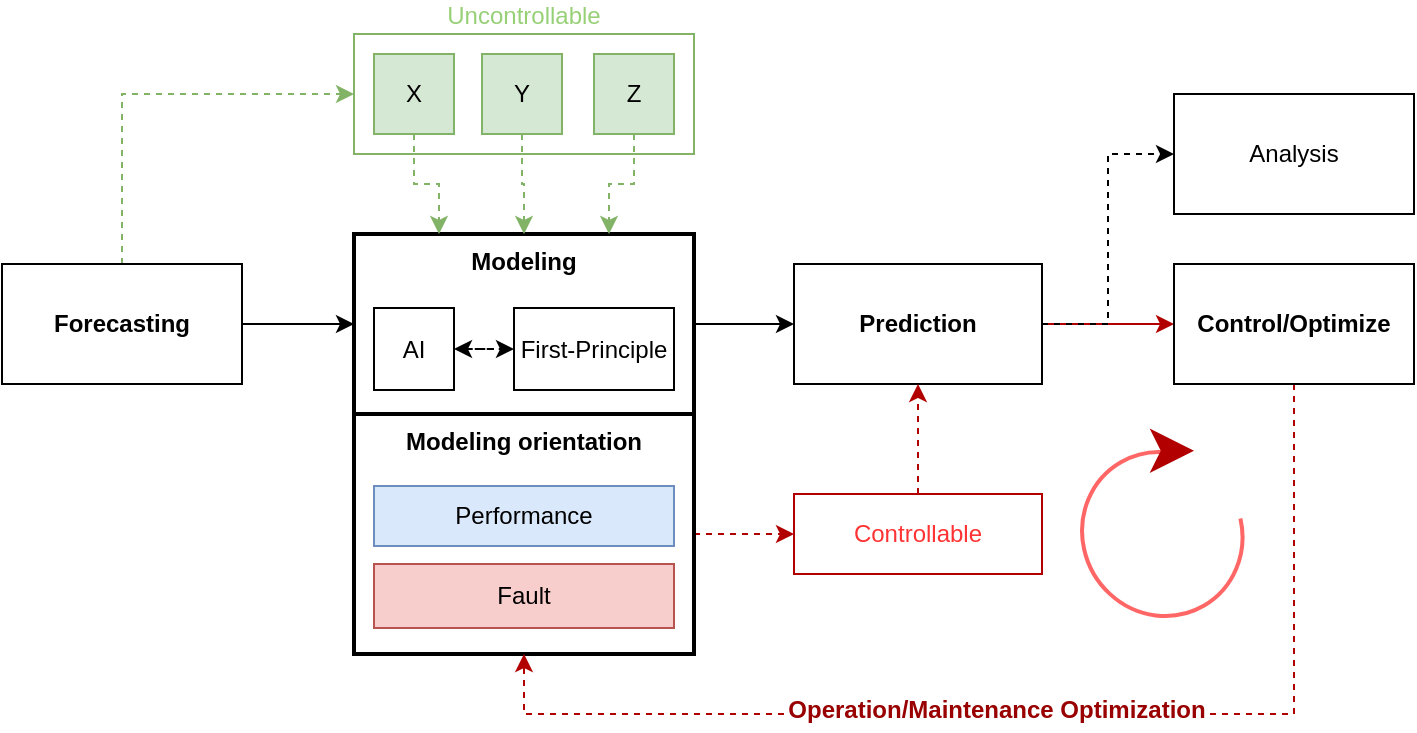 <mxfile version="20.2.0" type="github" pages="9">
  <diagram id="-ImNXB6FkEREr2_MA-cf" name="AIX">
    <mxGraphModel dx="946" dy="646" grid="1" gridSize="10" guides="1" tooltips="1" connect="1" arrows="1" fold="1" page="1" pageScale="1" pageWidth="827" pageHeight="1169" math="0" shadow="0">
      <root>
        <mxCell id="0" />
        <mxCell id="1" parent="0" />
        <mxCell id="tzyLl9AS8DkLdDs7E704-1" style="edgeStyle=orthogonalEdgeStyle;rounded=0;orthogonalLoop=1;jettySize=auto;html=1;entryX=0;entryY=0.5;entryDx=0;entryDy=0;dashed=1;fontSize=12;fontColor=#0000FF;startArrow=none;startFill=0;strokeWidth=1;fillColor=#e51400;strokeColor=#B20000;" edge="1" parent="1" source="tzyLl9AS8DkLdDs7E704-2" target="tzyLl9AS8DkLdDs7E704-24">
          <mxGeometry relative="1" as="geometry" />
        </mxCell>
        <mxCell id="tzyLl9AS8DkLdDs7E704-2" value="Modeling orientation" style="whiteSpace=wrap;html=1;fontStyle=1;verticalAlign=top;strokeWidth=2;" vertex="1" parent="1">
          <mxGeometry x="230" y="420" width="170" height="120" as="geometry" />
        </mxCell>
        <mxCell id="tzyLl9AS8DkLdDs7E704-3" value="&lt;font color=&quot;#97d077&quot;&gt;Uncontrollable&lt;/font&gt;" style="rounded=0;whiteSpace=wrap;html=1;fontSize=12;fillColor=none;labelPosition=center;verticalLabelPosition=top;align=center;verticalAlign=bottom;strokeColor=#82b366;" vertex="1" parent="1">
          <mxGeometry x="230" y="230" width="170" height="60" as="geometry" />
        </mxCell>
        <mxCell id="tzyLl9AS8DkLdDs7E704-4" value="" style="edgeStyle=orthogonalEdgeStyle;rounded=0;orthogonalLoop=1;jettySize=auto;html=1;" edge="1" parent="1" source="tzyLl9AS8DkLdDs7E704-6" target="tzyLl9AS8DkLdDs7E704-8">
          <mxGeometry relative="1" as="geometry" />
        </mxCell>
        <mxCell id="tzyLl9AS8DkLdDs7E704-5" value="" style="edgeStyle=orthogonalEdgeStyle;rounded=0;orthogonalLoop=1;jettySize=auto;html=1;dashed=1;entryX=0;entryY=0.5;entryDx=0;entryDy=0;fontColor=#66B2FF;fillColor=#d5e8d4;strokeColor=#82b366;" edge="1" parent="1" source="tzyLl9AS8DkLdDs7E704-6" target="tzyLl9AS8DkLdDs7E704-3">
          <mxGeometry relative="1" as="geometry">
            <Array as="points">
              <mxPoint x="114" y="260" />
            </Array>
          </mxGeometry>
        </mxCell>
        <mxCell id="tzyLl9AS8DkLdDs7E704-6" value="Forecasting" style="whiteSpace=wrap;html=1;fontStyle=1" vertex="1" parent="1">
          <mxGeometry x="54" y="345" width="120" height="60" as="geometry" />
        </mxCell>
        <mxCell id="tzyLl9AS8DkLdDs7E704-7" value="" style="edgeStyle=orthogonalEdgeStyle;rounded=0;orthogonalLoop=1;jettySize=auto;html=1;" edge="1" parent="1" source="tzyLl9AS8DkLdDs7E704-8" target="tzyLl9AS8DkLdDs7E704-11">
          <mxGeometry relative="1" as="geometry" />
        </mxCell>
        <mxCell id="tzyLl9AS8DkLdDs7E704-8" value="Modeling" style="whiteSpace=wrap;html=1;fontStyle=1;verticalAlign=top;strokeWidth=2;" vertex="1" parent="1">
          <mxGeometry x="230" y="330" width="170" height="90" as="geometry" />
        </mxCell>
        <mxCell id="tzyLl9AS8DkLdDs7E704-9" value="" style="edgeStyle=orthogonalEdgeStyle;rounded=0;orthogonalLoop=1;jettySize=auto;html=1;fillColor=#e51400;strokeColor=#B20000;" edge="1" parent="1" source="tzyLl9AS8DkLdDs7E704-11" target="tzyLl9AS8DkLdDs7E704-14">
          <mxGeometry relative="1" as="geometry" />
        </mxCell>
        <mxCell id="tzyLl9AS8DkLdDs7E704-10" style="edgeStyle=orthogonalEdgeStyle;rounded=0;orthogonalLoop=1;jettySize=auto;html=1;entryX=0;entryY=0.5;entryDx=0;entryDy=0;dashed=1;fontSize=12;" edge="1" parent="1" source="tzyLl9AS8DkLdDs7E704-11" target="tzyLl9AS8DkLdDs7E704-25">
          <mxGeometry relative="1" as="geometry" />
        </mxCell>
        <mxCell id="tzyLl9AS8DkLdDs7E704-11" value="Prediction" style="whiteSpace=wrap;html=1;fontStyle=1" vertex="1" parent="1">
          <mxGeometry x="450" y="345" width="124" height="60" as="geometry" />
        </mxCell>
        <mxCell id="tzyLl9AS8DkLdDs7E704-12" style="edgeStyle=orthogonalEdgeStyle;rounded=0;orthogonalLoop=1;jettySize=auto;html=1;entryX=0.5;entryY=1;entryDx=0;entryDy=0;dashed=1;fillColor=#e51400;strokeColor=#B20000;strokeWidth=1;" edge="1" parent="1" source="tzyLl9AS8DkLdDs7E704-14" target="tzyLl9AS8DkLdDs7E704-2">
          <mxGeometry relative="1" as="geometry">
            <Array as="points">
              <mxPoint x="700" y="570" />
              <mxPoint x="315" y="570" />
            </Array>
          </mxGeometry>
        </mxCell>
        <mxCell id="tzyLl9AS8DkLdDs7E704-13" value="&lt;font&gt;&lt;b&gt;Operation/Maintenance Optimization&lt;/b&gt;&lt;/font&gt;" style="edgeLabel;html=1;align=center;verticalAlign=middle;resizable=0;points=[];fontSize=12;fontColor=#990000;" vertex="1" connectable="0" parent="tzyLl9AS8DkLdDs7E704-12">
          <mxGeometry x="-0.015" y="-1" relative="1" as="geometry">
            <mxPoint x="-29" y="-1" as="offset" />
          </mxGeometry>
        </mxCell>
        <mxCell id="tzyLl9AS8DkLdDs7E704-14" value="Control/Optimize" style="whiteSpace=wrap;html=1;fontStyle=1" vertex="1" parent="1">
          <mxGeometry x="640" y="345" width="120" height="60" as="geometry" />
        </mxCell>
        <mxCell id="tzyLl9AS8DkLdDs7E704-15" value="Performance" style="whiteSpace=wrap;html=1;fillColor=#dae8fc;strokeColor=#6c8ebf;" vertex="1" parent="1">
          <mxGeometry x="240" y="456" width="150" height="30" as="geometry" />
        </mxCell>
        <mxCell id="tzyLl9AS8DkLdDs7E704-16" value="Fault" style="whiteSpace=wrap;html=1;fillColor=#f8cecc;strokeColor=#b85450;" vertex="1" parent="1">
          <mxGeometry x="240" y="495" width="150" height="32" as="geometry" />
        </mxCell>
        <mxCell id="tzyLl9AS8DkLdDs7E704-17" style="edgeStyle=orthogonalEdgeStyle;rounded=0;orthogonalLoop=1;jettySize=auto;html=1;entryX=0.25;entryY=0;entryDx=0;entryDy=0;dashed=1;fillColor=#d5e8d4;strokeColor=#82b366;" edge="1" parent="1" source="tzyLl9AS8DkLdDs7E704-18" target="tzyLl9AS8DkLdDs7E704-8">
          <mxGeometry relative="1" as="geometry" />
        </mxCell>
        <mxCell id="tzyLl9AS8DkLdDs7E704-18" value="X" style="whiteSpace=wrap;html=1;fillColor=#d5e8d4;strokeColor=#82b366;" vertex="1" parent="1">
          <mxGeometry x="240" y="240" width="40" height="40" as="geometry" />
        </mxCell>
        <mxCell id="tzyLl9AS8DkLdDs7E704-19" style="edgeStyle=orthogonalEdgeStyle;rounded=0;orthogonalLoop=1;jettySize=auto;html=1;entryX=0.5;entryY=0;entryDx=0;entryDy=0;dashed=1;fillColor=#d5e8d4;strokeColor=#82b366;" edge="1" parent="1" source="tzyLl9AS8DkLdDs7E704-20" target="tzyLl9AS8DkLdDs7E704-8">
          <mxGeometry relative="1" as="geometry" />
        </mxCell>
        <mxCell id="tzyLl9AS8DkLdDs7E704-20" value="Y" style="whiteSpace=wrap;html=1;fillColor=#d5e8d4;strokeColor=#82b366;" vertex="1" parent="1">
          <mxGeometry x="294" y="240" width="40" height="40" as="geometry" />
        </mxCell>
        <mxCell id="tzyLl9AS8DkLdDs7E704-21" style="edgeStyle=orthogonalEdgeStyle;rounded=0;orthogonalLoop=1;jettySize=auto;html=1;entryX=0.75;entryY=0;entryDx=0;entryDy=0;dashed=1;fillColor=#d5e8d4;strokeColor=#82b366;" edge="1" parent="1" source="tzyLl9AS8DkLdDs7E704-22" target="tzyLl9AS8DkLdDs7E704-8">
          <mxGeometry relative="1" as="geometry" />
        </mxCell>
        <mxCell id="tzyLl9AS8DkLdDs7E704-22" value="Z" style="whiteSpace=wrap;html=1;fillColor=#d5e8d4;strokeColor=#82b366;" vertex="1" parent="1">
          <mxGeometry x="350" y="240" width="40" height="40" as="geometry" />
        </mxCell>
        <mxCell id="tzyLl9AS8DkLdDs7E704-23" value="" style="edgeStyle=orthogonalEdgeStyle;rounded=0;orthogonalLoop=1;jettySize=auto;html=1;dashed=1;fontSize=12;fontColor=#0000FF;startArrow=none;startFill=0;strokeWidth=1;fillColor=#e51400;strokeColor=#B20000;" edge="1" parent="1" source="tzyLl9AS8DkLdDs7E704-24" target="tzyLl9AS8DkLdDs7E704-11">
          <mxGeometry relative="1" as="geometry" />
        </mxCell>
        <mxCell id="tzyLl9AS8DkLdDs7E704-24" value="&lt;font color=&quot;#ff3333&quot;&gt;Controllable&lt;/font&gt;" style="whiteSpace=wrap;html=1;fillColor=none;strokeColor=#B20000;fontColor=#ffffff;" vertex="1" parent="1">
          <mxGeometry x="450" y="460" width="124" height="40" as="geometry" />
        </mxCell>
        <mxCell id="tzyLl9AS8DkLdDs7E704-25" value="Analysis" style="whiteSpace=wrap;html=1;" vertex="1" parent="1">
          <mxGeometry x="640" y="260" width="120" height="60" as="geometry" />
        </mxCell>
        <mxCell id="tzyLl9AS8DkLdDs7E704-26" value="" style="edgeStyle=orthogonalEdgeStyle;rounded=0;orthogonalLoop=1;jettySize=auto;html=1;dashed=1;fontSize=12;fontColor=#66B2FF;startArrow=classic;startFill=1;" edge="1" parent="1" source="tzyLl9AS8DkLdDs7E704-27" target="tzyLl9AS8DkLdDs7E704-28">
          <mxGeometry relative="1" as="geometry" />
        </mxCell>
        <mxCell id="tzyLl9AS8DkLdDs7E704-27" value="AI" style="whiteSpace=wrap;html=1;" vertex="1" parent="1">
          <mxGeometry x="240" y="367" width="40" height="41" as="geometry" />
        </mxCell>
        <mxCell id="tzyLl9AS8DkLdDs7E704-28" value="First-Principle" style="whiteSpace=wrap;html=1;" vertex="1" parent="1">
          <mxGeometry x="310" y="367" width="80" height="41" as="geometry" />
        </mxCell>
        <mxCell id="tzyLl9AS8DkLdDs7E704-29" value="" style="group" vertex="1" connectable="0" parent="1">
          <mxGeometry x="580" y="423.35" width="108.3" height="113.3" as="geometry" />
        </mxCell>
        <mxCell id="tzyLl9AS8DkLdDs7E704-30" value="" style="verticalLabelPosition=bottom;verticalAlign=top;html=1;shape=mxgraph.basic.arc;startAngle=0.3;endAngle=0.1;fontSize=12;fontColor=#0000FF;strokeWidth=2;fillColor=none;rotation=-30;strokeColor=#FF6666;" vertex="1" parent="tzyLl9AS8DkLdDs7E704-29">
          <mxGeometry x="14.509" y="15.179" width="79.281" height="82.941" as="geometry" />
        </mxCell>
        <mxCell id="tzyLl9AS8DkLdDs7E704-31" value="" style="endArrow=classic;html=1;dashed=1;fontSize=12;fontColor=#0000FF;strokeWidth=5;fillColor=#e51400;strokeColor=#B20000;" edge="1" parent="tzyLl9AS8DkLdDs7E704-29">
          <mxGeometry width="50" height="50" relative="1" as="geometry">
            <mxPoint x="62.078" y="15.022" as="sourcePoint" />
            <mxPoint x="70.006" y="15.022" as="targetPoint" />
          </mxGeometry>
        </mxCell>
      </root>
    </mxGraphModel>
  </diagram>
  <diagram id="WX_kT3aoNidh6nuhI1xW" name="AISim">
    <mxGraphModel dx="1577" dy="1477" grid="1" gridSize="10" guides="1" tooltips="1" connect="1" arrows="1" fold="1" page="0" pageScale="1" pageWidth="827" pageHeight="1169" math="1" shadow="0">
      <root>
        <mxCell id="0" />
        <mxCell id="1" parent="0" />
        <mxCell id="wcZV9fzcy_JCORuPqOIP-28" value="APP" style="rounded=0;whiteSpace=wrap;html=1;fontSize=12;verticalAlign=top;fillColor=#f5f5f5;fontColor=#333333;strokeColor=#666666;" parent="1" vertex="1">
          <mxGeometry x="1306" y="159" width="298" height="452" as="geometry" />
        </mxCell>
        <mxCell id="wcZV9fzcy_JCORuPqOIP-3" value="" style="edgeStyle=orthogonalEdgeStyle;rounded=0;orthogonalLoop=1;jettySize=auto;html=1;" parent="1" source="wcZV9fzcy_JCORuPqOIP-1" edge="1">
          <mxGeometry relative="1" as="geometry">
            <mxPoint x="300" y="275" as="targetPoint" />
          </mxGeometry>
        </mxCell>
        <mxCell id="wcZV9fzcy_JCORuPqOIP-1" value="Problem&lt;br&gt;process&lt;br&gt;device" style="rounded=0;whiteSpace=wrap;html=1;fillColor=#f5f5f5;fontColor=#333333;strokeColor=#666666;" parent="1" vertex="1">
          <mxGeometry x="80" y="245" width="153" height="60" as="geometry" />
        </mxCell>
        <mxCell id="wcZV9fzcy_JCORuPqOIP-89" value="" style="edgeStyle=orthogonalEdgeStyle;curved=1;rounded=0;orthogonalLoop=1;jettySize=auto;html=1;fontSize=12;fontColor=#000000;elbow=vertical;" parent="1" source="wcZV9fzcy_JCORuPqOIP-2" target="wcZV9fzcy_JCORuPqOIP-87" edge="1">
          <mxGeometry relative="1" as="geometry" />
        </mxCell>
        <mxCell id="wcZV9fzcy_JCORuPqOIP-2" value="Model Structure&lt;br&gt;with&lt;br&gt;&lt;b&gt;predefined/trained&lt;/b&gt; parameters&lt;br&gt;while-box/black-box&lt;br&gt;first-principle/data-driven" style="rounded=0;whiteSpace=wrap;html=1;fillColor=#f5f5f5;fontColor=#333333;strokeColor=#666666;" parent="1" vertex="1">
          <mxGeometry x="510" y="227" width="206" height="96" as="geometry" />
        </mxCell>
        <mxCell id="wcZV9fzcy_JCORuPqOIP-6" value="&lt;font style=&quot;font-size: 14px;&quot;&gt;`f([\theta_0, \theta_d], \text{input}, \text{output}, \text{state}, x, t) = 0`&lt;/font&gt;" style="text;html=1;align=center;verticalAlign=middle;resizable=0;points=[];autosize=1;strokeColor=none;fillColor=none;fontSize=20;" parent="1" vertex="1">
          <mxGeometry x="393" y="326" width="440" height="30" as="geometry" />
        </mxCell>
        <mxCell id="wcZV9fzcy_JCORuPqOIP-8" value="state&lt;br&gt;transition" style="text;html=1;align=center;verticalAlign=middle;resizable=0;points=[];autosize=1;strokeColor=none;fillColor=none;fontSize=12;" parent="1" vertex="1">
          <mxGeometry x="127" y="312.5" width="59" height="32" as="geometry" />
        </mxCell>
        <mxCell id="wcZV9fzcy_JCORuPqOIP-18" style="edgeStyle=orthogonalEdgeStyle;rounded=0;orthogonalLoop=1;jettySize=auto;html=1;fontSize=12;entryX=0.5;entryY=0;entryDx=0;entryDy=0;" parent="1" source="wcZV9fzcy_JCORuPqOIP-17" target="wcZV9fzcy_JCORuPqOIP-62" edge="1">
          <mxGeometry relative="1" as="geometry">
            <mxPoint x="369" y="259.143" as="targetPoint" />
          </mxGeometry>
        </mxCell>
        <mxCell id="wcZV9fzcy_JCORuPqOIP-37" style="edgeStyle=orthogonalEdgeStyle;rounded=0;orthogonalLoop=1;jettySize=auto;html=1;entryX=0;entryY=0.75;entryDx=0;entryDy=0;fontSize=12;" parent="1" source="wcZV9fzcy_JCORuPqOIP-17" target="wcZV9fzcy_JCORuPqOIP-35" edge="1">
          <mxGeometry relative="1" as="geometry">
            <Array as="points">
              <mxPoint x="360" y="185" />
              <mxPoint x="360" y="110" />
            </Array>
          </mxGeometry>
        </mxCell>
        <mxCell id="wcZV9fzcy_JCORuPqOIP-17" value="Prior Knowledge&lt;br&gt;library/model/parameters" style="rounded=0;whiteSpace=wrap;html=1;fillColor=#f5f5f5;fontColor=#333333;strokeColor=#666666;" parent="1" vertex="1">
          <mxGeometry x="80" y="155" width="153" height="60" as="geometry" />
        </mxCell>
        <mxCell id="wcZV9fzcy_JCORuPqOIP-19" value="Accuracy" style="rounded=0;whiteSpace=wrap;html=1;" parent="1" vertex="1">
          <mxGeometry x="1334" y="193.5" width="120" height="60" as="geometry" />
        </mxCell>
        <mxCell id="wcZV9fzcy_JCORuPqOIP-22" value="Efficiency" style="rounded=0;whiteSpace=wrap;html=1;" parent="1" vertex="1">
          <mxGeometry x="1334" y="298.5" width="120" height="60" as="geometry" />
        </mxCell>
        <mxCell id="wcZV9fzcy_JCORuPqOIP-29" value="Digital twin" style="rounded=0;whiteSpace=wrap;html=1;" parent="1" vertex="1">
          <mxGeometry x="1454" y="193.5" width="120" height="60" as="geometry" />
        </mxCell>
        <mxCell id="wcZV9fzcy_JCORuPqOIP-30" value="Control/Optimization&lt;br&gt;Edge deploy" style="rounded=0;whiteSpace=wrap;html=1;" parent="1" vertex="1">
          <mxGeometry x="1454" y="298.5" width="120" height="60" as="geometry" />
        </mxCell>
        <mxCell id="wcZV9fzcy_JCORuPqOIP-32" value="Accuracy&lt;br&gt;- model&lt;br&gt;- solver&lt;br&gt;- parameter" style="text;html=1;align=center;verticalAlign=middle;resizable=0;points=[];autosize=1;strokeColor=none;fillColor=none;fontSize=12;" parent="1" vertex="1">
          <mxGeometry x="1610" y="193.5" width="72" height="60" as="geometry" />
        </mxCell>
        <mxCell id="wcZV9fzcy_JCORuPqOIP-36" value="" style="edgeStyle=orthogonalEdgeStyle;rounded=0;orthogonalLoop=1;jettySize=auto;html=1;fontSize=12;" parent="1" source="wcZV9fzcy_JCORuPqOIP-34" target="wcZV9fzcy_JCORuPqOIP-35" edge="1">
          <mxGeometry relative="1" as="geometry" />
        </mxCell>
        <mxCell id="wcZV9fzcy_JCORuPqOIP-34" value="data&lt;br&gt;process data" style="rounded=0;whiteSpace=wrap;html=1;fillColor=#f5f5f5;fontColor=#333333;strokeColor=#666666;" parent="1" vertex="1">
          <mxGeometry x="80" y="65" width="153" height="60" as="geometry" />
        </mxCell>
        <mxCell id="wcZV9fzcy_JCORuPqOIP-79" value="" style="edgeStyle=orthogonalEdgeStyle;curved=1;rounded=0;orthogonalLoop=1;jettySize=auto;html=1;fontSize=12;fontColor=#000000;elbow=vertical;" parent="1" source="wcZV9fzcy_JCORuPqOIP-35" target="wcZV9fzcy_JCORuPqOIP-68" edge="1">
          <mxGeometry relative="1" as="geometry" />
        </mxCell>
        <mxCell id="wcZV9fzcy_JCORuPqOIP-35" value="objective" style="rounded=0;whiteSpace=wrap;html=1;fillColor=#f5f5f5;fontColor=#333333;strokeColor=#666666;" parent="1" vertex="1">
          <mxGeometry x="1140" y="66" width="120" height="60" as="geometry" />
        </mxCell>
        <mxCell id="wcZV9fzcy_JCORuPqOIP-51" value="Preliminary analysis" style="rounded=0;whiteSpace=wrap;html=1;" parent="1" vertex="1">
          <mxGeometry x="1334" y="521" width="236" height="60" as="geometry" />
        </mxCell>
        <mxCell id="wcZV9fzcy_JCORuPqOIP-56" value="AD" style="edgeLabel;html=1;align=center;verticalAlign=middle;resizable=0;points=[];fontSize=12;fontStyle=1" parent="1" vertex="1" connectable="0">
          <mxGeometry x="1195.995" y="260.999" as="geometry">
            <mxPoint x="3" y="2" as="offset" />
          </mxGeometry>
        </mxCell>
        <mxCell id="wcZV9fzcy_JCORuPqOIP-57" value="should be able to show all state variables&lt;br&gt;system modeling&lt;br&gt;process system of nn?&lt;br&gt;Modules&lt;br&gt;SoS" style="text;html=1;align=center;verticalAlign=top;resizable=0;points=[];autosize=1;strokeColor=none;fillColor=none;fontSize=14;fontColor=#000000;" parent="1" vertex="1">
          <mxGeometry x="478" y="360" width="270" height="90" as="geometry" />
        </mxCell>
        <mxCell id="wcZV9fzcy_JCORuPqOIP-58" value="JIT/vmap/pmap" style="edgeLabel;html=1;align=center;verticalAlign=middle;resizable=0;points=[];fontSize=12;fontStyle=1" parent="1" vertex="1" connectable="0">
          <mxGeometry x="1002.995" y="322.999" as="geometry">
            <mxPoint x="-6" y="-2" as="offset" />
          </mxGeometry>
        </mxCell>
        <mxCell id="wcZV9fzcy_JCORuPqOIP-59" value="Special cases&lt;br&gt;- intermediate result in learning&lt;br&gt;- system of learnable models: how to learn?" style="text;html=1;align=left;verticalAlign=top;resizable=0;points=[];autosize=1;strokeColor=none;fillColor=none;fontSize=14;fontColor=#000000;" parent="1" vertex="1">
          <mxGeometry x="123" y="540" width="290" height="60" as="geometry" />
        </mxCell>
        <mxCell id="wcZV9fzcy_JCORuPqOIP-60" value="A new Modeling&amp;amp;Simulation framework" style="text;html=1;align=center;verticalAlign=middle;resizable=0;points=[];autosize=1;strokeColor=none;fillColor=none;fontSize=25;fontColor=#000000;fontStyle=1" parent="1" vertex="1">
          <mxGeometry x="75" y="-30" width="480" height="40" as="geometry" />
        </mxCell>
        <mxCell id="wcZV9fzcy_JCORuPqOIP-61" value="standardization&lt;br&gt;simple&lt;br&gt;intuitive&lt;br&gt;open" style="edgeLabel;html=1;align=center;verticalAlign=top;resizable=0;points=[];fontSize=12;fontStyle=1" parent="1" vertex="1" connectable="0">
          <mxGeometry x="355.995" y="306.999" as="geometry">
            <mxPoint x="3" y="2" as="offset" />
          </mxGeometry>
        </mxCell>
        <mxCell id="wcZV9fzcy_JCORuPqOIP-63" value="" style="edgeStyle=orthogonalEdgeStyle;curved=1;rounded=0;orthogonalLoop=1;jettySize=auto;html=1;fontSize=25;fontColor=#000000;elbow=vertical;" parent="1" source="wcZV9fzcy_JCORuPqOIP-62" target="wcZV9fzcy_JCORuPqOIP-2" edge="1">
          <mxGeometry relative="1" as="geometry" />
        </mxCell>
        <mxCell id="wcZV9fzcy_JCORuPqOIP-62" value="modeling" style="shape=process;whiteSpace=wrap;html=1;backgroundOutline=1;labelBackgroundColor=#FFFFFF;fontSize=12;fontColor=#000000;" parent="1" vertex="1">
          <mxGeometry x="300" y="245" width="120" height="60" as="geometry" />
        </mxCell>
        <mxCell id="wcZV9fzcy_JCORuPqOIP-74" style="edgeStyle=orthogonalEdgeStyle;curved=1;rounded=0;orthogonalLoop=1;jettySize=auto;html=1;entryX=0;entryY=0.5;entryDx=0;entryDy=0;fontSize=12;fontColor=#000000;elbow=vertical;" parent="1" source="wcZV9fzcy_JCORuPqOIP-64" target="wcZV9fzcy_JCORuPqOIP-68" edge="1">
          <mxGeometry relative="1" as="geometry" />
        </mxCell>
        <mxCell id="wcZV9fzcy_JCORuPqOIP-75" style="edgeStyle=orthogonalEdgeStyle;curved=1;rounded=0;orthogonalLoop=1;jettySize=auto;html=1;entryX=0;entryY=0.5;entryDx=0;entryDy=0;fontSize=12;fontColor=#000000;elbow=vertical;" parent="1" source="wcZV9fzcy_JCORuPqOIP-64" target="wcZV9fzcy_JCORuPqOIP-71" edge="1">
          <mxGeometry relative="1" as="geometry">
            <Array as="points">
              <mxPoint x="1110" y="276" />
              <mxPoint x="1110" y="328" />
            </Array>
          </mxGeometry>
        </mxCell>
        <mxCell id="wcZV9fzcy_JCORuPqOIP-76" style="edgeStyle=orthogonalEdgeStyle;curved=1;rounded=0;orthogonalLoop=1;jettySize=auto;html=1;entryX=0;entryY=0.5;entryDx=0;entryDy=0;fontSize=12;fontColor=#000000;elbow=vertical;" parent="1" source="wcZV9fzcy_JCORuPqOIP-64" target="wcZV9fzcy_JCORuPqOIP-51" edge="1">
          <mxGeometry relative="1" as="geometry">
            <Array as="points">
              <mxPoint x="1090" y="276" />
              <mxPoint x="1090" y="551" />
            </Array>
          </mxGeometry>
        </mxCell>
        <mxCell id="wcZV9fzcy_JCORuPqOIP-85" style="edgeStyle=orthogonalEdgeStyle;curved=1;rounded=0;orthogonalLoop=1;jettySize=auto;html=1;entryX=0;entryY=0.5;entryDx=0;entryDy=0;dashed=1;fontSize=12;fontColor=#000000;elbow=vertical;" parent="1" source="wcZV9fzcy_JCORuPqOIP-64" target="wcZV9fzcy_JCORuPqOIP-84" edge="1">
          <mxGeometry relative="1" as="geometry">
            <Array as="points">
              <mxPoint x="1100" y="276" />
              <mxPoint x="1100" y="441" />
            </Array>
          </mxGeometry>
        </mxCell>
        <mxCell id="wcZV9fzcy_JCORuPqOIP-64" value="&lt;span style=&quot;font-size: 12px;&quot;&gt;computation framework&lt;br&gt;solver&lt;br&gt;&lt;/span&gt;" style="shape=process;whiteSpace=wrap;html=1;backgroundOutline=1;labelBackgroundColor=#FFFFFF;fontSize=12;fontColor=#000000;" parent="1" vertex="1">
          <mxGeometry x="940" y="246" width="120" height="60" as="geometry" />
        </mxCell>
        <mxCell id="wcZV9fzcy_JCORuPqOIP-70" value="" style="edgeStyle=orthogonalEdgeStyle;curved=1;rounded=0;orthogonalLoop=1;jettySize=auto;html=1;fontSize=12;fontColor=#000000;elbow=vertical;" parent="1" source="wcZV9fzcy_JCORuPqOIP-68" target="wcZV9fzcy_JCORuPqOIP-19" edge="1">
          <mxGeometry relative="1" as="geometry" />
        </mxCell>
        <mxCell id="wcZV9fzcy_JCORuPqOIP-68" value="&lt;span style=&quot;font-size: 12px;&quot;&gt;learn&lt;br&gt;Optimization&lt;br&gt;&lt;/span&gt;" style="shape=process;whiteSpace=wrap;html=1;backgroundOutline=1;labelBackgroundColor=#FFFFFF;fontSize=12;fontColor=#000000;" parent="1" vertex="1">
          <mxGeometry x="1140" y="193.5" width="120" height="60" as="geometry" />
        </mxCell>
        <mxCell id="wcZV9fzcy_JCORuPqOIP-77" value="" style="edgeStyle=orthogonalEdgeStyle;curved=1;rounded=0;orthogonalLoop=1;jettySize=auto;html=1;fontSize=12;fontColor=#000000;elbow=vertical;" parent="1" source="wcZV9fzcy_JCORuPqOIP-71" target="wcZV9fzcy_JCORuPqOIP-22" edge="1">
          <mxGeometry relative="1" as="geometry" />
        </mxCell>
        <mxCell id="wcZV9fzcy_JCORuPqOIP-94" style="edgeStyle=orthogonalEdgeStyle;curved=1;rounded=0;orthogonalLoop=1;jettySize=auto;html=1;entryX=0.5;entryY=0;entryDx=0;entryDy=0;fontSize=12;fontColor=#000000;elbow=vertical;" parent="1" source="wcZV9fzcy_JCORuPqOIP-71" target="wcZV9fzcy_JCORuPqOIP-84" edge="1">
          <mxGeometry relative="1" as="geometry" />
        </mxCell>
        <mxCell id="wcZV9fzcy_JCORuPqOIP-71" value="&lt;span style=&quot;font-size: 12px;&quot;&gt;reduce&lt;br&gt;&lt;/span&gt;" style="shape=process;whiteSpace=wrap;html=1;backgroundOutline=1;labelBackgroundColor=#FFFFFF;fontSize=12;fontColor=#000000;" parent="1" vertex="1">
          <mxGeometry x="1140" y="298.5" width="120" height="60" as="geometry" />
        </mxCell>
        <mxCell id="wcZV9fzcy_JCORuPqOIP-80" value="edge deploy" style="rounded=0;whiteSpace=wrap;html=1;" parent="1" vertex="1">
          <mxGeometry x="1334" y="411" width="236" height="60" as="geometry" />
        </mxCell>
        <mxCell id="wcZV9fzcy_JCORuPqOIP-82" value="Cases&lt;br&gt;- PDE model&lt;br&gt;- system model&lt;br&gt;- NN model&lt;br&gt;- system of nn model&lt;br&gt;- hybrid model&lt;br&gt;- model calibration&lt;br&gt;- control and optimization" style="text;html=1;align=left;verticalAlign=top;resizable=0;points=[];autosize=1;strokeColor=none;fillColor=none;fontSize=14;fontColor=#000000;" parent="1" vertex="1">
          <mxGeometry x="123" y="630" width="170" height="140" as="geometry" />
        </mxCell>
        <mxCell id="wcZV9fzcy_JCORuPqOIP-86" value="" style="edgeStyle=orthogonalEdgeStyle;curved=1;rounded=0;orthogonalLoop=1;jettySize=auto;html=1;fontSize=12;fontColor=#000000;elbow=vertical;" parent="1" source="wcZV9fzcy_JCORuPqOIP-84" target="wcZV9fzcy_JCORuPqOIP-80" edge="1">
          <mxGeometry relative="1" as="geometry" />
        </mxCell>
        <mxCell id="wcZV9fzcy_JCORuPqOIP-84" value="&lt;span style=&quot;font-size: 12px;&quot;&gt;code generation&lt;br&gt;&lt;/span&gt;" style="shape=process;whiteSpace=wrap;html=1;backgroundOutline=1;labelBackgroundColor=#FFFFFF;fontSize=12;fontColor=#000000;" parent="1" vertex="1">
          <mxGeometry x="1140" y="411" width="120" height="60" as="geometry" />
        </mxCell>
        <mxCell id="wcZV9fzcy_JCORuPqOIP-90" value="" style="edgeStyle=orthogonalEdgeStyle;curved=1;rounded=0;orthogonalLoop=1;jettySize=auto;html=1;fontSize=12;fontColor=#000000;elbow=vertical;" parent="1" source="wcZV9fzcy_JCORuPqOIP-87" target="wcZV9fzcy_JCORuPqOIP-64" edge="1">
          <mxGeometry relative="1" as="geometry" />
        </mxCell>
        <mxCell id="wcZV9fzcy_JCORuPqOIP-87" value="model&lt;br&gt;optimization" style="shape=process;whiteSpace=wrap;html=1;backgroundOutline=1;labelBackgroundColor=#FFFFFF;fontSize=12;fontColor=#000000;" parent="1" vertex="1">
          <mxGeometry x="770" y="246" width="120" height="60" as="geometry" />
        </mxCell>
        <mxCell id="wcZV9fzcy_JCORuPqOIP-92" value="preconditioner&lt;br&gt;reordering&lt;br&gt;graph optimization&lt;br&gt;XLA?" style="edgeLabel;html=1;align=left;verticalAlign=top;resizable=0;points=[];fontSize=12;fontStyle=1" parent="1" vertex="1" connectable="0">
          <mxGeometry x="789.995" y="311.999" as="geometry">
            <mxPoint x="-6" y="-2" as="offset" />
          </mxGeometry>
        </mxCell>
        <mxCell id="wcZV9fzcy_JCORuPqOIP-95" value="data via MSE" style="text;html=1;align=center;verticalAlign=middle;resizable=0;points=[];autosize=1;strokeColor=none;fillColor=none;fontSize=12;fontColor=#000000;fontStyle=0" parent="1" vertex="1">
          <mxGeometry x="626" y="77" width="90" height="20" as="geometry" />
        </mxCell>
        <mxCell id="wcZV9fzcy_JCORuPqOIP-96" value="prior knowledge via equations/rules" style="text;html=1;align=center;verticalAlign=middle;resizable=0;points=[];autosize=1;strokeColor=none;fillColor=none;fontSize=12;fontColor=#000000;fontStyle=0" parent="1" vertex="1">
          <mxGeometry x="455" y="109" width="200" height="20" as="geometry" />
        </mxCell>
        <mxCell id="7wWd19cFdKjKdwOESvnb-1" value="&lt;ul style=&quot;margin: 0px; padding: 0px; user-select: text; -webkit-user-drag: none; -webkit-tap-highlight-color: transparent; overflow: visible; cursor: text; font-family: verdana; font-size: 13.333px; text-align: left;&quot; role=&quot;list&quot; class=&quot;BulletListStyle1 SCXO261579842 BCX0&quot;&gt;&lt;li style=&quot;margin: 0px 0px 0px 24px; padding: 0px; user-select: text; -webkit-user-drag: none; -webkit-tap-highlight-color: transparent; overflow: visible; cursor: text; clear: both; position: relative; direction: ltr; display: block; font-size: 10pt; font-family: Calibri, sans-serif; vertical-align: baseline;&quot; class=&quot;OutlineElement Ltr  BCX0 SCXO261579842&quot; data-aria-level=&quot;3&quot; role=&quot;listitem&quot; data-aria-posinset=&quot;2&quot;&gt;&lt;p style=&quot;margin: 0px; padding: 0px; user-select: text; -webkit-user-drag: none; -webkit-tap-highlight-color: transparent; overflow-wrap: break-word; vertical-align: baseline; font-kerning: none; background-color: transparent; color: windowtext;&quot; lang=&quot;EN-US&quot; class=&quot;Paragraph SCXO261579842 BCX0&quot;&gt;&lt;span style=&quot;margin: 0px; padding: 0px; user-select: text; -webkit-user-drag: none; -webkit-tap-highlight-color: transparent; -webkit-font-smoothing: antialiased; font-variant-ligatures: none !important; color: windowtext; font-weight: bold; font-size: 10pt; font-family: Calibri, Calibri_MSFontService, sans-serif; line-height: 19px;&quot; lang=&quot;EN-US&quot; class=&quot;TextRun MacChromeBold SCXO261579842 BCX0&quot; data-contrast=&quot;auto&quot;&gt;How to represent a problem, prior knowledge and data in a general way?&lt;/span&gt;&lt;span style=&quot;margin: 0px; padding: 0px; user-select: text; -webkit-user-drag: none; -webkit-tap-highlight-color: transparent; font-size: 10pt; line-height: 19px; font-family: Calibri, Calibri_MSFontService, sans-serif; color: windowtext;&quot; class=&quot;EOP SCXO261579842 BCX0&quot;&gt;&amp;nbsp;&lt;/span&gt;&lt;/p&gt;&lt;/li&gt;&lt;li style=&quot;margin: 0px 0px 0px 24px; padding: 0px; user-select: text; -webkit-user-drag: none; -webkit-tap-highlight-color: transparent; overflow: visible; cursor: text; clear: both; position: relative; direction: ltr; display: block; font-size: 10pt; font-family: Calibri, sans-serif; vertical-align: baseline;&quot; class=&quot;OutlineElement Ltr SCXO261579842 BCX0&quot; data-aria-level=&quot;3&quot; role=&quot;listitem&quot; data-aria-posinset=&quot;3&quot;&gt;&lt;p style=&quot;margin: 0px; padding: 0px; user-select: text; -webkit-user-drag: none; -webkit-tap-highlight-color: transparent; overflow-wrap: break-word; vertical-align: baseline; font-kerning: none; background-color: transparent; color: windowtext;&quot; lang=&quot;EN-US&quot; class=&quot;Paragraph SCXO261579842 BCX0&quot;&gt;&lt;span style=&quot;margin: 0px; padding: 0px; user-select: text; -webkit-user-drag: none; -webkit-tap-highlight-color: transparent; -webkit-font-smoothing: antialiased; font-variant-ligatures: none !important; color: windowtext; font-weight: bold; font-size: 10pt; font-family: Calibri, Calibri_MSFontService, sans-serif; line-height: 19px;&quot; lang=&quot;EN-US&quot; class=&quot;TextRun MacChromeBold SCXO261579842 BCX0&quot; data-contrast=&quot;auto&quot;&gt;How to model a problem efficiently in a standard way?&lt;/span&gt;&lt;span style=&quot;margin: 0px; padding: 0px; user-select: text; -webkit-user-drag: none; -webkit-tap-highlight-color: transparent; font-size: 10pt; line-height: 19px; font-family: Calibri, Calibri_MSFontService, sans-serif; color: windowtext;&quot; class=&quot;EOP SCXO261579842 BCX0&quot;&gt;&amp;nbsp;&lt;/span&gt;&lt;/p&gt;&lt;/li&gt;&lt;li style=&quot;margin: 0px 0px 0px 24px; padding: 0px; user-select: text; -webkit-user-drag: none; -webkit-tap-highlight-color: transparent; overflow: visible; cursor: text; clear: both; position: relative; direction: ltr; display: block; font-size: 10pt; font-family: Calibri, sans-serif; vertical-align: baseline;&quot; class=&quot;OutlineElement Ltr SCXO261579842 BCX0&quot; data-aria-level=&quot;3&quot; role=&quot;listitem&quot; data-aria-posinset=&quot;4&quot;&gt;&lt;p style=&quot;margin: 0px; padding: 0px; user-select: text; -webkit-user-drag: none; -webkit-tap-highlight-color: transparent; overflow-wrap: break-word; vertical-align: baseline; font-kerning: none; background-color: transparent; color: windowtext;&quot; lang=&quot;EN-US&quot; class=&quot;Paragraph SCXO261579842 BCX0&quot;&gt;&lt;span style=&quot;margin: 0px; padding: 0px; user-select: text; -webkit-user-drag: none; -webkit-tap-highlight-color: transparent; -webkit-font-smoothing: antialiased; font-variant-ligatures: none !important; color: windowtext; font-weight: bold; font-size: 10pt; font-family: Calibri, Calibri_MSFontService, sans-serif; line-height: 19px;&quot; lang=&quot;EN-US&quot; class=&quot;TextRun MacChromeBold SCXO261579842 BCX0&quot; data-contrast=&quot;auto&quot;&gt;General model optimization method&lt;/span&gt;&lt;span style=&quot;margin: 0px; padding: 0px; user-select: text; -webkit-user-drag: none; -webkit-tap-highlight-color: transparent; font-size: 10pt; line-height: 19px; font-family: Calibri, Calibri_MSFontService, sans-serif; color: windowtext;&quot; class=&quot;EOP SCXO261579842 BCX0&quot;&gt;&amp;nbsp;&lt;/span&gt;&lt;/p&gt;&lt;/li&gt;&lt;li style=&quot;margin: 0px 0px 0px 24px; padding: 0px; user-select: text; -webkit-user-drag: none; -webkit-tap-highlight-color: transparent; overflow: visible; cursor: text; clear: both; position: relative; direction: ltr; display: block; font-size: 10pt; font-family: Calibri, sans-serif; vertical-align: baseline;&quot; class=&quot;OutlineElement Ltr SCXO261579842 BCX0&quot; data-aria-level=&quot;3&quot; role=&quot;listitem&quot; data-aria-posinset=&quot;5&quot;&gt;&lt;p style=&quot;margin: 0px; padding: 0px; user-select: text; -webkit-user-drag: none; -webkit-tap-highlight-color: transparent; overflow-wrap: break-word; vertical-align: baseline; font-kerning: none; background-color: transparent; color: windowtext;&quot; lang=&quot;EN-US&quot; class=&quot;Paragraph SCXO261579842 BCX0&quot;&gt;&lt;span style=&quot;margin: 0px; padding: 0px; user-select: text; -webkit-user-drag: none; -webkit-tap-highlight-color: transparent; -webkit-font-smoothing: antialiased; font-variant-ligatures: none !important; color: windowtext; font-weight: bold; font-size: 10pt; font-family: Calibri, Calibri_MSFontService, sans-serif; line-height: 19px;&quot; lang=&quot;EN-US&quot; class=&quot;TextRun MacChromeBold SCXO261579842 BCX0&quot; data-contrast=&quot;auto&quot;&gt;High-performance computing: general method&lt;/span&gt;&lt;span style=&quot;margin: 0px; padding: 0px; user-select: text; -webkit-user-drag: none; -webkit-tap-highlight-color: transparent; font-size: 10pt; line-height: 19px; font-family: Calibri, Calibri_MSFontService, sans-serif; color: windowtext;&quot; class=&quot;EOP SCXO261579842 BCX0&quot;&gt;&amp;nbsp;&lt;/span&gt;&lt;/p&gt;&lt;/li&gt;&lt;/ul&gt;" style="text;html=1;align=center;verticalAlign=middle;resizable=0;points=[];autosize=1;strokeColor=none;fillColor=none;fontSize=12;fontColor=#000000;" parent="1" vertex="1">
          <mxGeometry x="127" y="810" width="510" height="80" as="geometry" />
        </mxCell>
      </root>
    </mxGraphModel>
  </diagram>
  <diagram id="1_-pRr0ppsCuJBgAmXV3" name="yingzi-reducer">
    <mxGraphModel dx="1346" dy="989" grid="1" gridSize="10" guides="1" tooltips="1" connect="1" arrows="1" fold="1" page="0" pageScale="1" pageWidth="827" pageHeight="1169" math="1" shadow="0">
      <root>
        <mxCell id="0" />
        <mxCell id="1" parent="0" />
        <mxCell id="SvA6rQcaN-VjJ_lVK_Wi-6" value="" style="edgeStyle=orthogonalEdgeStyle;rounded=0;orthogonalLoop=1;jettySize=auto;html=1;fontSize=12;fontColor=#000000;elbow=vertical;" parent="1" source="SvA6rQcaN-VjJ_lVK_Wi-1" target="SvA6rQcaN-VjJ_lVK_Wi-5" edge="1">
          <mxGeometry relative="1" as="geometry" />
        </mxCell>
        <mxCell id="SvA6rQcaN-VjJ_lVK_Wi-1" value="model A" style="rounded=0;whiteSpace=wrap;html=1;labelBackgroundColor=#FFFFFF;fontSize=12;fontColor=#000000;" parent="1" vertex="1">
          <mxGeometry x="-280" y="160" width="120" height="60" as="geometry" />
        </mxCell>
        <mxCell id="8bocCZIXOjOLphvC2Dg9-7" style="edgeStyle=orthogonalEdgeStyle;rounded=0;orthogonalLoop=1;jettySize=auto;html=1;entryX=0;entryY=0.5;entryDx=0;entryDy=0;fontSize=12;fontColor=#000000;elbow=vertical;" parent="1" source="SvA6rQcaN-VjJ_lVK_Wi-2" target="SvA6rQcaN-VjJ_lVK_Wi-8" edge="1">
          <mxGeometry relative="1" as="geometry" />
        </mxCell>
        <mxCell id="SvA6rQcaN-VjJ_lVK_Wi-2" value="data" style="rounded=0;whiteSpace=wrap;html=1;labelBackgroundColor=#FFFFFF;fontSize=12;fontColor=#000000;" parent="1" vertex="1">
          <mxGeometry x="110" y="160" width="120" height="60" as="geometry" />
        </mxCell>
        <mxCell id="SvA6rQcaN-VjJ_lVK_Wi-4" value="FMU: Dynamic model&lt;br&gt;General function: static model&lt;br&gt;NN model" style="text;html=1;align=left;verticalAlign=top;resizable=0;points=[];autosize=1;strokeColor=none;fillColor=none;fontSize=12;fontColor=#000000;" parent="1" vertex="1">
          <mxGeometry x="-283" y="230" width="170" height="50" as="geometry" />
        </mxCell>
        <mxCell id="SvA6rQcaN-VjJ_lVK_Wi-7" value="" style="edgeStyle=orthogonalEdgeStyle;rounded=0;orthogonalLoop=1;jettySize=auto;html=1;fontSize=12;fontColor=#000000;elbow=vertical;" parent="1" source="SvA6rQcaN-VjJ_lVK_Wi-5" target="SvA6rQcaN-VjJ_lVK_Wi-2" edge="1">
          <mxGeometry relative="1" as="geometry" />
        </mxCell>
        <mxCell id="SvA6rQcaN-VjJ_lVK_Wi-5" value="sampling" style="shape=process;whiteSpace=wrap;html=1;backgroundOutline=1;labelBackgroundColor=#FFFFFF;fontSize=12;fontColor=#000000;" parent="1" vertex="1">
          <mxGeometry x="-80" y="170" width="120" height="40" as="geometry" />
        </mxCell>
        <mxCell id="8bocCZIXOjOLphvC2Dg9-6" value="" style="edgeStyle=orthogonalEdgeStyle;rounded=0;orthogonalLoop=1;jettySize=auto;html=1;fontSize=12;fontColor=#000000;elbow=vertical;" parent="1" source="SvA6rQcaN-VjJ_lVK_Wi-8" target="8bocCZIXOjOLphvC2Dg9-5" edge="1">
          <mxGeometry relative="1" as="geometry" />
        </mxCell>
        <mxCell id="SvA6rQcaN-VjJ_lVK_Wi-8" value="loss function" style="shape=process;whiteSpace=wrap;html=1;backgroundOutline=1;labelBackgroundColor=#FFFFFF;fontSize=12;fontColor=#000000;" parent="1" vertex="1">
          <mxGeometry x="300" y="170" width="120" height="40" as="geometry" />
        </mxCell>
        <mxCell id="SvA6rQcaN-VjJ_lVK_Wi-10" value="model B" style="whiteSpace=wrap;html=1;fontColor=#000000;labelBackgroundColor=#FFFFFF;" parent="1" vertex="1">
          <mxGeometry x="590" y="160" width="120" height="60" as="geometry" />
        </mxCell>
        <mxCell id="8bocCZIXOjOLphvC2Dg9-3" value="" style="edgeStyle=orthogonalEdgeStyle;rounded=0;orthogonalLoop=1;jettySize=auto;html=1;fontSize=12;fontColor=#000000;elbow=vertical;" parent="1" source="8bocCZIXOjOLphvC2Dg9-1" target="SvA6rQcaN-VjJ_lVK_Wi-8" edge="1">
          <mxGeometry relative="1" as="geometry" />
        </mxCell>
        <mxCell id="8bocCZIXOjOLphvC2Dg9-1" value="model B: init" style="whiteSpace=wrap;html=1;fontColor=#000000;labelBackgroundColor=#FFFFFF;" parent="1" vertex="1">
          <mxGeometry x="300" y="60" width="120" height="60" as="geometry" />
        </mxCell>
        <mxCell id="8bocCZIXOjOLphvC2Dg9-4" style="edgeStyle=orthogonalEdgeStyle;rounded=0;orthogonalLoop=1;jettySize=auto;html=1;fontSize=12;fontColor=#000000;elbow=vertical;" parent="1" source="8bocCZIXOjOLphvC2Dg9-2" target="SvA6rQcaN-VjJ_lVK_Wi-8" edge="1">
          <mxGeometry relative="1" as="geometry">
            <Array as="points">
              <mxPoint x="270" y="90" />
              <mxPoint x="270" y="190" />
            </Array>
          </mxGeometry>
        </mxCell>
        <mxCell id="8bocCZIXOjOLphvC2Dg9-2" value="prior knowledge" style="whiteSpace=wrap;html=1;fontColor=#000000;labelBackgroundColor=#FFFFFF;" parent="1" vertex="1">
          <mxGeometry x="110" y="60" width="120" height="60" as="geometry" />
        </mxCell>
        <mxCell id="8bocCZIXOjOLphvC2Dg9-8" style="edgeStyle=orthogonalEdgeStyle;rounded=0;orthogonalLoop=1;jettySize=auto;html=1;entryX=0;entryY=0.5;entryDx=0;entryDy=0;fontSize=12;fontColor=#000000;elbow=vertical;" parent="1" source="8bocCZIXOjOLphvC2Dg9-5" target="SvA6rQcaN-VjJ_lVK_Wi-10" edge="1">
          <mxGeometry relative="1" as="geometry" />
        </mxCell>
        <mxCell id="8bocCZIXOjOLphvC2Dg9-5" value="optimizer" style="shape=process;whiteSpace=wrap;html=1;backgroundOutline=1;labelBackgroundColor=#FFFFFF;fontSize=12;fontColor=#000000;" parent="1" vertex="1">
          <mxGeometry x="300" y="250" width="120" height="40" as="geometry" />
        </mxCell>
        <mxCell id="8bocCZIXOjOLphvC2Dg9-9" value="pytorch sampler&lt;br&gt;active learning" style="text;html=1;align=left;verticalAlign=top;resizable=0;points=[];autosize=1;strokeColor=none;fillColor=none;fontSize=12;fontColor=#000000;" parent="1" vertex="1">
          <mxGeometry x="-81" y="231" width="100" height="30" as="geometry" />
        </mxCell>
        <mxCell id="HtJzVP0Q8CgcdRQBe9Nq-1" value="PINN: JAX" style="text;html=1;align=center;verticalAlign=middle;resizable=0;points=[];autosize=1;strokeColor=none;fillColor=none;fontSize=12;fontColor=#000000;" parent="1" vertex="1">
          <mxGeometry x="-280" y="370" width="70" height="20" as="geometry" />
        </mxCell>
        <mxCell id="HtJzVP0Q8CgcdRQBe9Nq-2" value="Performance&lt;br&gt;Flexibility" style="text;html=1;align=center;verticalAlign=middle;resizable=0;points=[];autosize=1;strokeColor=none;fillColor=none;fontSize=12;fontColor=#000000;" parent="1" vertex="1">
          <mxGeometry x="-300" y="-85" width="80" height="30" as="geometry" />
        </mxCell>
      </root>
    </mxGraphModel>
  </diagram>
  <diagram name="Overview" id="Wfx00_glhF21tus-7lWE">
    <mxGraphModel dx="1773" dy="646" grid="1" gridSize="10" guides="1" tooltips="1" connect="1" arrows="1" fold="1" page="1" pageScale="1" pageWidth="827" pageHeight="1169" math="0" shadow="0">
      <root>
        <mxCell id="0" />
        <mxCell id="1" parent="0" />
        <mxCell id="nlX_qr6j7oxyu8D3ePAu-19" value="" style="rounded=0;whiteSpace=wrap;html=1;horizontal=0;textDirection=rtl;fontSize=20;fillColor=#dae8fc;strokeColor=#6c8ebf;" parent="1" vertex="1">
          <mxGeometry x="2510" y="1270" width="630" height="620" as="geometry" />
        </mxCell>
        <mxCell id="EpV1ZGoQx5U1jiBcK8BG-2" value="" style="rounded=0;whiteSpace=wrap;html=1;horizontal=0;textDirection=rtl;fontSize=20;fillColor=#f5f5f5;strokeColor=#666666;fontColor=#333333;" parent="1" vertex="1">
          <mxGeometry x="-146.5" y="2100" width="251" height="270" as="geometry" />
        </mxCell>
        <mxCell id="EpV1ZGoQx5U1jiBcK8BG-3" value="" style="rounded=0;whiteSpace=wrap;html=1;horizontal=0;textDirection=rtl;fontSize=20;fillColor=#ffe6cc;strokeColor=#d79b00;" parent="1" vertex="1">
          <mxGeometry x="125" y="2100" width="3015" height="270" as="geometry" />
        </mxCell>
        <mxCell id="EpV1ZGoQx5U1jiBcK8BG-4" value="BLAS" style="rounded=0;whiteSpace=wrap;html=1;horizontal=1;textDirection=ltr;fontSize=20;align=center;" parent="1" vertex="1">
          <mxGeometry x="-240" y="2410" width="3380" height="80" as="geometry" />
        </mxCell>
        <mxCell id="AavGOv7m-2OKxuNNGzHS-2" style="edgeStyle=orthogonalEdgeStyle;rounded=0;orthogonalLoop=1;jettySize=auto;html=1;entryX=1;entryY=0.5;entryDx=0;entryDy=0;" parent="1" target="EpV1ZGoQx5U1jiBcK8BG-57" edge="1">
          <mxGeometry relative="1" as="geometry">
            <mxPoint x="2150" y="1082" as="sourcePoint" />
            <Array as="points">
              <mxPoint x="2150" y="995" />
            </Array>
          </mxGeometry>
        </mxCell>
        <mxCell id="AavGOv7m-2OKxuNNGzHS-9" style="edgeStyle=orthogonalEdgeStyle;rounded=0;orthogonalLoop=1;jettySize=auto;html=1;exitX=0;exitY=0.5;exitDx=0;exitDy=0;entryX=1;entryY=0.5;entryDx=0;entryDy=0;fontSize=30;fontColor=#990000;startArrow=none;endArrow=classic;endFill=1;strokeWidth=1;startFill=0;" parent="1" source="EpV1ZGoQx5U1jiBcK8BG-7" target="R0ikhRdMkQgVjbjCOA0w-1" edge="1">
          <mxGeometry relative="1" as="geometry" />
        </mxCell>
        <mxCell id="EpV1ZGoQx5U1jiBcK8BG-7" value="" style="rounded=0;whiteSpace=wrap;html=1;horizontal=0;textDirection=rtl;fontSize=20;fillColor=#dae8fc;strokeColor=#6c8ebf;" parent="1" vertex="1">
          <mxGeometry x="1770" y="1270" width="710" height="621" as="geometry" />
        </mxCell>
        <mxCell id="EpV1ZGoQx5U1jiBcK8BG-8" value="" style="rounded=0;whiteSpace=wrap;html=1;horizontal=0;textDirection=rtl;fontSize=20;fillColor=#ffe6cc;strokeColor=#d79b00;" parent="1" vertex="1">
          <mxGeometry x="124" y="883" width="3016" height="188" as="geometry" />
        </mxCell>
        <mxCell id="EpV1ZGoQx5U1jiBcK8BG-9" value="" style="rounded=0;whiteSpace=wrap;html=1;horizontal=0;textDirection=rtl;fontSize=20;fillColor=#f5f5f5;strokeColor=#666666;fontColor=#333333;" parent="1" vertex="1">
          <mxGeometry x="125" y="1917" width="1485" height="163" as="geometry" />
        </mxCell>
        <mxCell id="EpV1ZGoQx5U1jiBcK8BG-10" value="" style="rounded=0;whiteSpace=wrap;html=1;horizontal=0;textDirection=rtl;fontSize=20;fillColor=#dae8fc;strokeColor=#6c8ebf;" parent="1" vertex="1">
          <mxGeometry x="124" y="1269" width="1491" height="623" as="geometry" />
        </mxCell>
        <mxCell id="EpV1ZGoQx5U1jiBcK8BG-11" value="" style="rounded=0;whiteSpace=wrap;html=1;horizontal=0;textDirection=rtl;fontSize=20;fillColor=#d5e8d4;strokeColor=#82b366;" parent="1" vertex="1">
          <mxGeometry x="125" y="659" width="3015" height="198" as="geometry" />
        </mxCell>
        <mxCell id="EpV1ZGoQx5U1jiBcK8BG-12" value="工业APP&lt;br style=&quot;font-size: 20px;&quot;&gt;开物云市场" style="rounded=0;whiteSpace=wrap;html=1;horizontal=1;textDirection=rtl;fontSize=20;fillColor=#d5e8d4;strokeColor=#82b366;fontStyle=1" parent="1" vertex="1">
          <mxGeometry x="-360" y="659" width="186" height="198" as="geometry" />
        </mxCell>
        <mxCell id="EpV1ZGoQx5U1jiBcK8BG-13" value="建模" style="rounded=0;whiteSpace=wrap;html=1;horizontal=0;textDirection=rtl;fontSize=20;fillColor=#dae8fc;strokeColor=#6c8ebf;fontStyle=1" parent="1" vertex="1">
          <mxGeometry x="-236" y="1180" width="62" height="716" as="geometry" />
        </mxCell>
        <mxCell id="EpV1ZGoQx5U1jiBcK8BG-14" value="" style="rounded=0;whiteSpace=wrap;html=1;horizontal=0;textDirection=rtl;fontSize=20;fillColor=#d5e8d4;strokeColor=#82b366;" parent="1" vertex="1">
          <mxGeometry x="-144" y="659" width="251" height="198" as="geometry" />
        </mxCell>
        <mxCell id="EpV1ZGoQx5U1jiBcK8BG-15" value="APP 标准化" style="whiteSpace=wrap;html=1;fontSize=20;" parent="1" vertex="1">
          <mxGeometry x="-119" y="693" width="202" height="60" as="geometry" />
        </mxCell>
        <mxCell id="EpV1ZGoQx5U1jiBcK8BG-16" value="持续积累/更新" style="whiteSpace=wrap;html=1;fontSize=20;" parent="1" vertex="1">
          <mxGeometry x="-120" y="780" width="202" height="60" as="geometry" />
        </mxCell>
        <mxCell id="EpV1ZGoQx5U1jiBcK8BG-17" value="" style="rounded=0;whiteSpace=wrap;html=1;horizontal=0;textDirection=rtl;fontSize=20;fillColor=#dae8fc;strokeColor=#6c8ebf;" parent="1" vertex="1">
          <mxGeometry x="-144.5" y="1270" width="251" height="624" as="geometry" />
        </mxCell>
        <mxCell id="EpV1ZGoQx5U1jiBcK8BG-18" value="模型标准化" style="whiteSpace=wrap;html=1;fontSize=20;flipV=1;fontStyle=1;fontColor=#990000;" parent="1" vertex="1">
          <mxGeometry x="-119.5" y="1278" width="202" height="60" as="geometry" />
        </mxCell>
        <mxCell id="EpV1ZGoQx5U1jiBcK8BG-19" value="统一生态标准" style="whiteSpace=wrap;html=1;fontSize=20;flipV=1;" parent="1" vertex="1">
          <mxGeometry x="-120.5" y="1356" width="202" height="60" as="geometry" />
        </mxCell>
        <mxCell id="EpV1ZGoQx5U1jiBcK8BG-20" value="组件化" style="whiteSpace=wrap;html=1;fontSize=20;flipV=1;" parent="1" vertex="1">
          <mxGeometry x="-119.5" y="1433" width="202" height="60" as="geometry" />
        </mxCell>
        <mxCell id="EpV1ZGoQx5U1jiBcK8BG-21" value="高可复用性" style="whiteSpace=wrap;html=1;fontSize=20;flipV=1;" parent="1" vertex="1">
          <mxGeometry x="-120.5" y="1511" width="202" height="60" as="geometry" />
        </mxCell>
        <mxCell id="EpV1ZGoQx5U1jiBcK8BG-22" value="行业模型库" style="whiteSpace=wrap;html=1;fontSize=20;flipV=1;" parent="1" vertex="1">
          <mxGeometry x="-122" y="1588" width="202" height="60" as="geometry" />
        </mxCell>
        <mxCell id="EpV1ZGoQx5U1jiBcK8BG-23" value="零代码工具化" style="whiteSpace=wrap;html=1;fontSize=20;flipV=1;" parent="1" vertex="1">
          <mxGeometry x="-120" y="1666" width="202" height="60" as="geometry" />
        </mxCell>
        <mxCell id="EpV1ZGoQx5U1jiBcK8BG-24" value="建模&amp;amp;求解解耦" style="whiteSpace=wrap;html=1;fontSize=20;flipV=1;" parent="1" vertex="1">
          <mxGeometry x="-121" y="1743" width="202" height="60" as="geometry" />
        </mxCell>
        <mxCell id="EpV1ZGoQx5U1jiBcK8BG-25" value="自动化" style="whiteSpace=wrap;html=1;fontSize=20;flipV=1;" parent="1" vertex="1">
          <mxGeometry x="-122" y="1821" width="202" height="60" as="geometry" />
        </mxCell>
        <mxCell id="EpV1ZGoQx5U1jiBcK8BG-26" value="" style="edgeStyle=orthogonalEdgeStyle;rounded=0;orthogonalLoop=1;jettySize=auto;html=1;fontSize=20;endArrow=classic;endFill=1;" parent="1" source="EpV1ZGoQx5U1jiBcK8BG-28" target="EpV1ZGoQx5U1jiBcK8BG-30" edge="1">
          <mxGeometry relative="1" as="geometry" />
        </mxCell>
        <mxCell id="EpV1ZGoQx5U1jiBcK8BG-27" style="edgeStyle=orthogonalEdgeStyle;rounded=0;orthogonalLoop=1;jettySize=auto;html=1;fontSize=20;endArrow=classic;endFill=1;entryX=0;entryY=0.5;entryDx=0;entryDy=0;" parent="1" source="EpV1ZGoQx5U1jiBcK8BG-28" target="EpV1ZGoQx5U1jiBcK8BG-36" edge="1">
          <mxGeometry relative="1" as="geometry">
            <Array as="points">
              <mxPoint x="291" y="1736" />
              <mxPoint x="291" y="1832" />
            </Array>
          </mxGeometry>
        </mxCell>
        <mxCell id="EpV1ZGoQx5U1jiBcK8BG-28" value="工艺设备&lt;br&gt;图纸" style="whiteSpace=wrap;html=1;fontSize=20;fillColor=#f5f5f5;fontColor=#333333;strokeColor=#666666;" parent="1" vertex="1">
          <mxGeometry x="140" y="1706" width="120" height="60" as="geometry" />
        </mxCell>
        <mxCell id="EpV1ZGoQx5U1jiBcK8BG-29" value="" style="edgeStyle=orthogonalEdgeStyle;rounded=0;orthogonalLoop=1;jettySize=auto;html=1;fontSize=20;endArrow=classic;endFill=1;" parent="1" source="EpV1ZGoQx5U1jiBcK8BG-30" target="EpV1ZGoQx5U1jiBcK8BG-32" edge="1">
          <mxGeometry relative="1" as="geometry" />
        </mxCell>
        <mxCell id="EpV1ZGoQx5U1jiBcK8BG-30" value="图纸解析" style="whiteSpace=wrap;html=1;fontSize=20;" parent="1" vertex="1">
          <mxGeometry x="315" y="1706" width="120" height="60" as="geometry" />
        </mxCell>
        <mxCell id="EpV1ZGoQx5U1jiBcK8BG-31" style="edgeStyle=orthogonalEdgeStyle;rounded=0;orthogonalLoop=1;jettySize=auto;html=1;entryX=0.5;entryY=1;entryDx=0;entryDy=0;fontSize=20;endArrow=classic;endFill=1;" parent="1" source="EpV1ZGoQx5U1jiBcK8BG-32" target="EpV1ZGoQx5U1jiBcK8BG-38" edge="1">
          <mxGeometry relative="1" as="geometry" />
        </mxCell>
        <mxCell id="EpV1ZGoQx5U1jiBcK8BG-32" value="自动建模" style="whiteSpace=wrap;html=1;fontSize=20;fillColor=#f8cecc;strokeColor=#b85450;" parent="1" vertex="1">
          <mxGeometry x="486" y="1706" width="120" height="60" as="geometry" />
        </mxCell>
        <mxCell id="EpV1ZGoQx5U1jiBcK8BG-33" style="edgeStyle=orthogonalEdgeStyle;rounded=0;orthogonalLoop=1;jettySize=auto;html=1;entryX=0.5;entryY=1;entryDx=0;entryDy=0;fontSize=20;endArrow=classic;endFill=1;" parent="1" source="EpV1ZGoQx5U1jiBcK8BG-36" target="EpV1ZGoQx5U1jiBcK8BG-38" edge="1">
          <mxGeometry relative="1" as="geometry" />
        </mxCell>
        <mxCell id="EpV1ZGoQx5U1jiBcK8BG-34" style="edgeStyle=orthogonalEdgeStyle;rounded=0;orthogonalLoop=1;jettySize=auto;html=1;exitX=0.75;exitY=1;exitDx=0;exitDy=0;entryX=0.25;entryY=0;entryDx=0;entryDy=0;fontSize=20;endArrow=classic;endFill=1;" parent="1" source="EpV1ZGoQx5U1jiBcK8BG-36" target="EpV1ZGoQx5U1jiBcK8BG-73" edge="1">
          <mxGeometry relative="1" as="geometry">
            <Array as="points">
              <mxPoint x="576" y="1905" />
              <mxPoint x="725" y="1905" />
            </Array>
          </mxGeometry>
        </mxCell>
        <mxCell id="EpV1ZGoQx5U1jiBcK8BG-35" style="edgeStyle=orthogonalEdgeStyle;rounded=0;orthogonalLoop=1;jettySize=auto;html=1;entryX=0.5;entryY=0;entryDx=0;entryDy=0;fontSize=20;endArrow=classic;endFill=1;" parent="1" source="EpV1ZGoQx5U1jiBcK8BG-36" target="EpV1ZGoQx5U1jiBcK8BG-41" edge="1">
          <mxGeometry relative="1" as="geometry" />
        </mxCell>
        <mxCell id="EpV1ZGoQx5U1jiBcK8BG-36" value="建模平台" style="whiteSpace=wrap;html=1;fontSize=20;strokeWidth=2;fontStyle=1;fillColor=#f8cecc;strokeColor=#b85450;" parent="1" vertex="1">
          <mxGeometry x="486" y="1802" width="120" height="60" as="geometry" />
        </mxCell>
        <mxCell id="EpV1ZGoQx5U1jiBcK8BG-37" style="edgeStyle=orthogonalEdgeStyle;rounded=0;orthogonalLoop=1;jettySize=auto;html=1;entryX=0;entryY=0.5;entryDx=0;entryDy=0;fontSize=20;endArrow=classic;endFill=1;" parent="1" source="EpV1ZGoQx5U1jiBcK8BG-38" target="EpV1ZGoQx5U1jiBcK8BG-43" edge="1">
          <mxGeometry relative="1" as="geometry" />
        </mxCell>
        <mxCell id="EpV1ZGoQx5U1jiBcK8BG-38" value="系统模型" style="whiteSpace=wrap;html=1;fontSize=20;" parent="1" vertex="1">
          <mxGeometry x="695" y="1448" width="120" height="60" as="geometry" />
        </mxCell>
        <mxCell id="EpV1ZGoQx5U1jiBcK8BG-39" style="edgeStyle=orthogonalEdgeStyle;rounded=0;orthogonalLoop=1;jettySize=auto;html=1;exitX=0.25;exitY=0;exitDx=0;exitDy=0;entryX=0.25;entryY=1;entryDx=0;entryDy=0;fontSize=20;endArrow=classic;endFill=1;" parent="1" source="EpV1ZGoQx5U1jiBcK8BG-41" target="EpV1ZGoQx5U1jiBcK8BG-36" edge="1">
          <mxGeometry relative="1" as="geometry" />
        </mxCell>
        <mxCell id="EpV1ZGoQx5U1jiBcK8BG-40" style="edgeStyle=orthogonalEdgeStyle;rounded=0;orthogonalLoop=1;jettySize=auto;html=1;entryX=0.179;entryY=-0.003;entryDx=0;entryDy=0;entryPerimeter=0;fontSize=20;startArrow=classic;startFill=1;" parent="1" source="EpV1ZGoQx5U1jiBcK8BG-41" target="EpV1ZGoQx5U1jiBcK8BG-3" edge="1">
          <mxGeometry relative="1" as="geometry" />
        </mxCell>
        <mxCell id="EpV1ZGoQx5U1jiBcK8BG-41" value="模型编译" style="whiteSpace=wrap;html=1;fontSize=20;fillColor=#f8cecc;strokeColor=#b85450;" parent="1" vertex="1">
          <mxGeometry x="486" y="1969" width="120" height="60" as="geometry" />
        </mxCell>
        <mxCell id="EpV1ZGoQx5U1jiBcK8BG-42" style="edgeStyle=orthogonalEdgeStyle;rounded=0;orthogonalLoop=1;jettySize=auto;html=1;entryX=0.5;entryY=1;entryDx=0;entryDy=0;fontSize=20;endArrow=classic;endFill=1;" parent="1" source="EpV1ZGoQx5U1jiBcK8BG-43" target="EpV1ZGoQx5U1jiBcK8BG-51" edge="1">
          <mxGeometry relative="1" as="geometry" />
        </mxCell>
        <mxCell id="EpV1ZGoQx5U1jiBcK8BG-43" value="模型学习" style="whiteSpace=wrap;html=1;fontSize=20;fillColor=#f8cecc;strokeColor=#b85450;" parent="1" vertex="1">
          <mxGeometry x="935" y="1706" width="120" height="60" as="geometry" />
        </mxCell>
        <mxCell id="EpV1ZGoQx5U1jiBcK8BG-44" value="" style="edgeStyle=orthogonalEdgeStyle;rounded=0;orthogonalLoop=1;jettySize=auto;html=1;fontSize=20;endArrow=classic;endFill=1;" parent="1" source="EpV1ZGoQx5U1jiBcK8BG-45" target="EpV1ZGoQx5U1jiBcK8BG-43" edge="1">
          <mxGeometry relative="1" as="geometry" />
        </mxCell>
        <mxCell id="EpV1ZGoQx5U1jiBcK8BG-45" value="工艺数据" style="whiteSpace=wrap;html=1;fontSize=20;fillColor=#f5f5f5;fontColor=#333333;strokeColor=#666666;" parent="1" vertex="1">
          <mxGeometry x="935" y="1821" width="120" height="60" as="geometry" />
        </mxCell>
        <mxCell id="EpV1ZGoQx5U1jiBcK8BG-46" style="edgeStyle=orthogonalEdgeStyle;rounded=0;orthogonalLoop=1;jettySize=auto;html=1;fontSize=20;endArrow=classic;endFill=1;" parent="1" source="EpV1ZGoQx5U1jiBcK8BG-82" target="EpV1ZGoQx5U1jiBcK8BG-38" edge="1">
          <mxGeometry relative="1" as="geometry" />
        </mxCell>
        <mxCell id="EpV1ZGoQx5U1jiBcK8BG-47" style="edgeStyle=orthogonalEdgeStyle;rounded=0;orthogonalLoop=1;jettySize=auto;html=1;entryX=0;entryY=0.5;entryDx=0;entryDy=0;fontSize=20;endArrow=classic;endFill=1;" parent="1" source="EpV1ZGoQx5U1jiBcK8BG-51" target="EpV1ZGoQx5U1jiBcK8BG-53" edge="1">
          <mxGeometry relative="1" as="geometry" />
        </mxCell>
        <mxCell id="EpV1ZGoQx5U1jiBcK8BG-48" style="edgeStyle=orthogonalEdgeStyle;rounded=0;orthogonalLoop=1;jettySize=auto;html=1;entryX=1;entryY=0.5;entryDx=0;entryDy=0;fontSize=20;endArrow=classic;endFill=1;dashed=1;" parent="1" source="EpV1ZGoQx5U1jiBcK8BG-51" target="EpV1ZGoQx5U1jiBcK8BG-81" edge="1">
          <mxGeometry relative="1" as="geometry">
            <Array as="points">
              <mxPoint x="995" y="1348" />
            </Array>
          </mxGeometry>
        </mxCell>
        <mxCell id="EpV1ZGoQx5U1jiBcK8BG-49" value="模型积累" style="edgeLabel;html=1;align=center;verticalAlign=middle;resizable=0;points=[];fontSize=20;" parent="EpV1ZGoQx5U1jiBcK8BG-48" vertex="1" connectable="0">
          <mxGeometry x="-0.021" y="-2" relative="1" as="geometry">
            <mxPoint x="-1" y="-1" as="offset" />
          </mxGeometry>
        </mxCell>
        <mxCell id="EpV1ZGoQx5U1jiBcK8BG-50" style="edgeStyle=orthogonalEdgeStyle;rounded=0;orthogonalLoop=1;jettySize=auto;html=1;entryX=0;entryY=0.5;entryDx=0;entryDy=0;fontSize=20;endArrow=classic;endFill=1;" parent="1" source="EpV1ZGoQx5U1jiBcK8BG-51" target="EpV1ZGoQx5U1jiBcK8BG-68" edge="1">
          <mxGeometry relative="1" as="geometry" />
        </mxCell>
        <mxCell id="EpV1ZGoQx5U1jiBcK8BG-51" value="工艺数字孪生" style="whiteSpace=wrap;html=1;fontSize=20;" parent="1" vertex="1">
          <mxGeometry x="935" y="1448" width="120" height="60" as="geometry" />
        </mxCell>
        <mxCell id="EpV1ZGoQx5U1jiBcK8BG-52" style="edgeStyle=orthogonalEdgeStyle;rounded=0;orthogonalLoop=1;jettySize=auto;html=1;entryX=0.5;entryY=1;entryDx=0;entryDy=0;fontSize=20;endArrow=classic;endFill=1;" parent="1" source="EpV1ZGoQx5U1jiBcK8BG-53" target="EpV1ZGoQx5U1jiBcK8BG-55" edge="1">
          <mxGeometry relative="1" as="geometry" />
        </mxCell>
        <mxCell id="EpV1ZGoQx5U1jiBcK8BG-53" value="系统辨识" style="whiteSpace=wrap;html=1;fontSize=20;fillColor=#f8cecc;strokeColor=#b85450;" parent="1" vertex="1">
          <mxGeometry x="1171" y="1706" width="120" height="60" as="geometry" />
        </mxCell>
        <mxCell id="EpV1ZGoQx5U1jiBcK8BG-54" style="edgeStyle=orthogonalEdgeStyle;rounded=0;orthogonalLoop=1;jettySize=auto;html=1;entryX=0;entryY=0.5;entryDx=0;entryDy=0;fontSize=20;endArrow=classic;endFill=1;" parent="1" source="EpV1ZGoQx5U1jiBcK8BG-55" target="EpV1ZGoQx5U1jiBcK8BG-78" edge="1">
          <mxGeometry relative="1" as="geometry" />
        </mxCell>
        <mxCell id="EpV1ZGoQx5U1jiBcK8BG-55" value="代理模型" style="whiteSpace=wrap;html=1;fontSize=20;" parent="1" vertex="1">
          <mxGeometry x="1171" y="1448" width="120" height="60" as="geometry" />
        </mxCell>
        <mxCell id="EpV1ZGoQx5U1jiBcK8BG-56" style="edgeStyle=orthogonalEdgeStyle;rounded=0;orthogonalLoop=1;jettySize=auto;html=1;entryX=0.5;entryY=1;entryDx=0;entryDy=0;fontSize=20;endArrow=classic;endFill=1;" parent="1" source="EpV1ZGoQx5U1jiBcK8BG-57" target="EpV1ZGoQx5U1jiBcK8BG-65" edge="1">
          <mxGeometry relative="1" as="geometry" />
        </mxCell>
        <mxCell id="EpV1ZGoQx5U1jiBcK8BG-57" value="智能优化平台" style="whiteSpace=wrap;html=1;fontSize=20;" parent="1" vertex="1">
          <mxGeometry x="1349" y="977" width="650" height="60" as="geometry" />
        </mxCell>
        <mxCell id="EpV1ZGoQx5U1jiBcK8BG-58" style="edgeStyle=orthogonalEdgeStyle;rounded=0;orthogonalLoop=1;jettySize=auto;html=1;entryX=1;entryY=0.5;entryDx=0;entryDy=0;fontSize=20;endArrow=classic;endFill=1;" parent="1" source="EpV1ZGoQx5U1jiBcK8BG-59" target="EpV1ZGoQx5U1jiBcK8BG-67" edge="1">
          <mxGeometry relative="1" as="geometry">
            <Array as="points">
              <mxPoint x="1305" y="727" />
              <mxPoint x="1305" y="807" />
            </Array>
          </mxGeometry>
        </mxCell>
        <mxCell id="EpV1ZGoQx5U1jiBcK8BG-59" value="API" style="whiteSpace=wrap;html=1;fontSize=20;" parent="1" vertex="1">
          <mxGeometry x="1575" y="686" width="198" height="60" as="geometry" />
        </mxCell>
        <mxCell id="EpV1ZGoQx5U1jiBcK8BG-60" value="" style="edgeStyle=orthogonalEdgeStyle;rounded=0;orthogonalLoop=1;jettySize=auto;html=1;fontSize=20;endArrow=classic;endFill=1;entryX=0;entryY=0.5;entryDx=0;entryDy=0;" parent="1" source="EpV1ZGoQx5U1jiBcK8BG-61" target="EpV1ZGoQx5U1jiBcK8BG-63" edge="1">
          <mxGeometry relative="1" as="geometry">
            <Array as="points">
              <mxPoint x="450" y="717" />
              <mxPoint x="450" y="717" />
            </Array>
          </mxGeometry>
        </mxCell>
        <mxCell id="EpV1ZGoQx5U1jiBcK8BG-61" value="DCS/SCADA" style="whiteSpace=wrap;html=1;fontSize=20;" parent="1" vertex="1">
          <mxGeometry x="137" y="687" width="183" height="150" as="geometry" />
        </mxCell>
        <mxCell id="EpV1ZGoQx5U1jiBcK8BG-62" style="edgeStyle=orthogonalEdgeStyle;rounded=0;orthogonalLoop=1;jettySize=auto;html=1;entryX=0;entryY=0.5;entryDx=0;entryDy=0;fontSize=20;endArrow=classic;endFill=1;" parent="1" source="EpV1ZGoQx5U1jiBcK8BG-63" target="EpV1ZGoQx5U1jiBcK8BG-59" edge="1">
          <mxGeometry relative="1" as="geometry" />
        </mxCell>
        <mxCell id="EpV1ZGoQx5U1jiBcK8BG-63" value="传感器数据" style="whiteSpace=wrap;html=1;fontSize=20;" parent="1" vertex="1">
          <mxGeometry x="576" y="687" width="120" height="60" as="geometry" />
        </mxCell>
        <mxCell id="EpV1ZGoQx5U1jiBcK8BG-64" value="" style="edgeStyle=orthogonalEdgeStyle;rounded=0;orthogonalLoop=1;jettySize=auto;html=1;fontSize=20;endArrow=classic;endFill=1;" parent="1" source="EpV1ZGoQx5U1jiBcK8BG-65" target="EpV1ZGoQx5U1jiBcK8BG-59" edge="1">
          <mxGeometry relative="1" as="geometry" />
        </mxCell>
        <mxCell id="EpV1ZGoQx5U1jiBcK8BG-65" value="SDK" style="whiteSpace=wrap;html=1;fontSize=20;" parent="1" vertex="1">
          <mxGeometry x="1575" y="772" width="198" height="60" as="geometry" />
        </mxCell>
        <mxCell id="EpV1ZGoQx5U1jiBcK8BG-66" style="edgeStyle=orthogonalEdgeStyle;rounded=0;orthogonalLoop=1;jettySize=auto;html=1;fontSize=20;endArrow=classic;endFill=1;entryX=1.011;entryY=0.804;entryDx=0;entryDy=0;entryPerimeter=0;" parent="1" source="EpV1ZGoQx5U1jiBcK8BG-67" target="EpV1ZGoQx5U1jiBcK8BG-61" edge="1">
          <mxGeometry relative="1" as="geometry">
            <mxPoint x="255" y="807" as="targetPoint" />
          </mxGeometry>
        </mxCell>
        <mxCell id="EpV1ZGoQx5U1jiBcK8BG-67" value="执行器" style="whiteSpace=wrap;html=1;fontSize=20;" parent="1" vertex="1">
          <mxGeometry x="576" y="777" width="120" height="60" as="geometry" />
        </mxCell>
        <mxCell id="EpV1ZGoQx5U1jiBcK8BG-68" value="敏感性分析" style="whiteSpace=wrap;html=1;fontSize=20;" parent="1" vertex="1">
          <mxGeometry x="1171" y="1821" width="120" height="60" as="geometry" />
        </mxCell>
        <mxCell id="EpV1ZGoQx5U1jiBcK8BG-69" value="虚拟测试" style="whiteSpace=wrap;html=1;fontSize=20;" parent="1" vertex="1">
          <mxGeometry x="1355" y="1821" width="120" height="60" as="geometry" />
        </mxCell>
        <mxCell id="EpV1ZGoQx5U1jiBcK8BG-70" value="编译/预处理" style="rounded=0;whiteSpace=wrap;html=1;horizontal=0;textDirection=rtl;fontSize=20;fillColor=#f5f5f5;strokeColor=#666666;fontColor=#333333;fontStyle=1" parent="1" vertex="1">
          <mxGeometry x="-236" y="1917" width="62" height="163" as="geometry" />
        </mxCell>
        <mxCell id="EpV1ZGoQx5U1jiBcK8BG-71" value="PDE" style="whiteSpace=wrap;html=1;fontSize=20;fillColor=#f8cecc;strokeColor=#b85450;" parent="1" vertex="1">
          <mxGeometry x="2050" y="2130" width="1040" height="60" as="geometry" />
        </mxCell>
        <mxCell id="EpV1ZGoQx5U1jiBcK8BG-72" style="edgeStyle=orthogonalEdgeStyle;rounded=0;orthogonalLoop=1;jettySize=auto;html=1;exitX=0.75;exitY=0;exitDx=0;exitDy=0;entryX=1;entryY=1;entryDx=0;entryDy=0;fontSize=20;endArrow=classic;endFill=1;" parent="1" source="EpV1ZGoQx5U1jiBcK8BG-73" target="EpV1ZGoQx5U1jiBcK8BG-36" edge="1">
          <mxGeometry relative="1" as="geometry">
            <Array as="points">
              <mxPoint x="785" y="1882" />
              <mxPoint x="606" y="1882" />
            </Array>
          </mxGeometry>
        </mxCell>
        <mxCell id="EpV1ZGoQx5U1jiBcK8BG-73" value="模型检查" style="whiteSpace=wrap;html=1;fontSize=20;" parent="1" vertex="1">
          <mxGeometry x="695" y="1969" width="120" height="60" as="geometry" />
        </mxCell>
        <mxCell id="EpV1ZGoQx5U1jiBcK8BG-74" value="智能优化平台" style="rounded=0;whiteSpace=wrap;html=1;horizontal=1;textDirection=rtl;fontSize=20;fillColor=#ffe6cc;strokeColor=#d79b00;fontStyle=1" parent="1" vertex="1">
          <mxGeometry x="-360" y="884" width="186" height="187" as="geometry" />
        </mxCell>
        <mxCell id="EpV1ZGoQx5U1jiBcK8BG-75" style="edgeStyle=orthogonalEdgeStyle;rounded=0;orthogonalLoop=1;jettySize=auto;html=1;entryX=0;entryY=0.5;entryDx=0;entryDy=0;fontSize=20;endArrow=classic;endFill=1;" parent="1" source="EpV1ZGoQx5U1jiBcK8BG-76" target="EpV1ZGoQx5U1jiBcK8BG-57" edge="1">
          <mxGeometry relative="1" as="geometry" />
        </mxCell>
        <mxCell id="EpV1ZGoQx5U1jiBcK8BG-76" value="优化建模编辑器" style="whiteSpace=wrap;html=1;fontSize=20;" parent="1" vertex="1">
          <mxGeometry x="348" y="977" width="302" height="60" as="geometry" />
        </mxCell>
        <mxCell id="EpV1ZGoQx5U1jiBcK8BG-78" value="模型发布" style="whiteSpace=wrap;html=1;fontSize=20;" parent="1" vertex="1">
          <mxGeometry x="1354" y="1706" width="120" height="60" as="geometry" />
        </mxCell>
        <mxCell id="EpV1ZGoQx5U1jiBcK8BG-79" value="" style="group;fontSize=20;fillColor=#f8cecc;strokeColor=#b85450;" parent="1" vertex="1" connectable="0">
          <mxGeometry x="142" y="1283" width="377" height="260" as="geometry" />
        </mxCell>
        <mxCell id="EpV1ZGoQx5U1jiBcK8BG-80" value="工艺/物性模型库" style="whiteSpace=wrap;html=1;strokeWidth=2;fontSize=20;fontStyle=1;verticalAlign=top;fillColor=#f8cecc;strokeColor=#b85450;" parent="EpV1ZGoQx5U1jiBcK8BG-79" vertex="1">
          <mxGeometry width="276.171" height="260.0" as="geometry" />
        </mxCell>
        <mxCell id="EpV1ZGoQx5U1jiBcK8BG-81" value="型号模型" style="rounded=0;whiteSpace=wrap;html=1;fontSize=20;strokeWidth=2;verticalAlign=middle;" parent="EpV1ZGoQx5U1jiBcK8BG-79" vertex="1">
          <mxGeometry x="276.17" width="100.83" height="130" as="geometry" />
        </mxCell>
        <mxCell id="EpV1ZGoQx5U1jiBcK8BG-82" value="通用模型" style="rounded=0;whiteSpace=wrap;html=1;fontSize=20;strokeWidth=2;verticalAlign=middle;" parent="EpV1ZGoQx5U1jiBcK8BG-79" vertex="1">
          <mxGeometry x="276.17" y="130" width="100.83" height="130" as="geometry" />
        </mxCell>
        <mxCell id="EpV1ZGoQx5U1jiBcK8BG-83" value="发电" style="whiteSpace=wrap;html=1;fontSize=20;verticalAlign=top;fillColor=#f5f5f5;fontColor=#333333;strokeColor=#666666;" parent="EpV1ZGoQx5U1jiBcK8BG-79" vertex="1">
          <mxGeometry x="12" y="51" width="250" height="98" as="geometry" />
        </mxCell>
        <mxCell id="EpV1ZGoQx5U1jiBcK8BG-84" value="电网" style="whiteSpace=wrap;html=1;fontSize=20;verticalAlign=middle;" parent="EpV1ZGoQx5U1jiBcK8BG-79" vertex="1">
          <mxGeometry x="12" y="156" width="78" height="40" as="geometry" />
        </mxCell>
        <mxCell id="EpV1ZGoQx5U1jiBcK8BG-85" value="钢铁" style="whiteSpace=wrap;html=1;fontSize=20;verticalAlign=middle;" parent="EpV1ZGoQx5U1jiBcK8BG-79" vertex="1">
          <mxGeometry x="101" y="156" width="76" height="40" as="geometry" />
        </mxCell>
        <mxCell id="EpV1ZGoQx5U1jiBcK8BG-86" value="汽车" style="whiteSpace=wrap;html=1;fontSize=20;verticalAlign=middle;" parent="EpV1ZGoQx5U1jiBcK8BG-79" vertex="1">
          <mxGeometry x="186" y="156" width="76" height="40" as="geometry" />
        </mxCell>
        <mxCell id="EpV1ZGoQx5U1jiBcK8BG-87" value="综合能源等" style="whiteSpace=wrap;html=1;fontSize=20;verticalAlign=middle;" parent="EpV1ZGoQx5U1jiBcK8BG-79" vertex="1">
          <mxGeometry x="13" y="203" width="248" height="40" as="geometry" />
        </mxCell>
        <mxCell id="EpV1ZGoQx5U1jiBcK8BG-88" value="空冷岛" style="whiteSpace=wrap;html=1;fontSize=20;verticalAlign=middle;" parent="EpV1ZGoQx5U1jiBcK8BG-79" vertex="1">
          <mxGeometry x="21" y="95" width="68" height="40" as="geometry" />
        </mxCell>
        <mxCell id="EpV1ZGoQx5U1jiBcK8BG-89" value="锅炉" style="whiteSpace=wrap;html=1;fontSize=20;verticalAlign=middle;" parent="EpV1ZGoQx5U1jiBcK8BG-79" vertex="1">
          <mxGeometry x="101" y="95" width="68" height="40" as="geometry" />
        </mxCell>
        <mxCell id="EpV1ZGoQx5U1jiBcK8BG-90" value="水泵" style="whiteSpace=wrap;html=1;fontSize=20;verticalAlign=middle;" parent="EpV1ZGoQx5U1jiBcK8BG-79" vertex="1">
          <mxGeometry x="182" y="95" width="68" height="40" as="geometry" />
        </mxCell>
        <mxCell id="EpV1ZGoQx5U1jiBcK8BG-91" value="" style="rounded=0;whiteSpace=wrap;html=1;horizontal=0;textDirection=rtl;fontSize=20;fillColor=#f5f5f5;strokeColor=#666666;fontColor=#333333;" parent="1" vertex="1">
          <mxGeometry x="-146.5" y="1917" width="251" height="163" as="geometry" />
        </mxCell>
        <mxCell id="EpV1ZGoQx5U1jiBcK8BG-92" value="编译/求解解耦" style="whiteSpace=wrap;html=1;fontSize=20;flipV=0;fontStyle=1;fontColor=#990000;" parent="1" vertex="1">
          <mxGeometry x="-119" y="1930" width="202" height="60" as="geometry" />
        </mxCell>
        <mxCell id="EpV1ZGoQx5U1jiBcK8BG-93" value="自动并行" style="whiteSpace=wrap;html=1;fontSize=20;flipV=0;" parent="1" vertex="1">
          <mxGeometry x="-119" y="2003" width="202" height="60" as="geometry" />
        </mxCell>
        <mxCell id="EpV1ZGoQx5U1jiBcK8BG-94" value="效率" style="whiteSpace=wrap;html=1;fontSize=20;flipV=0;fontStyle=1;fontColor=#990000;" parent="1" vertex="1">
          <mxGeometry x="-120.5" y="2120" width="202" height="60" as="geometry" />
        </mxCell>
        <mxCell id="EpV1ZGoQx5U1jiBcK8BG-95" value="数据智能平台" style="rounded=0;whiteSpace=wrap;html=1;horizontal=0;textDirection=rtl;fontSize=20;fillColor=#e1d5e7;strokeColor=#9673a6;" parent="1" vertex="1">
          <mxGeometry x="-360" y="1180" width="100" height="1190" as="geometry" />
        </mxCell>
        <mxCell id="EpV1ZGoQx5U1jiBcK8BG-96" value="" style="rounded=0;whiteSpace=wrap;html=1;horizontal=0;textDirection=rtl;fontSize=20;fillColor=#ffe6cc;strokeColor=#d79b00;" parent="1" vertex="1">
          <mxGeometry x="-144" y="884" width="254" height="187" as="geometry" />
        </mxCell>
        <mxCell id="EpV1ZGoQx5U1jiBcK8BG-97" value="零代码化" style="whiteSpace=wrap;html=1;fontSize=20;" parent="1" vertex="1">
          <mxGeometry x="-122" y="900" width="202" height="60" as="geometry" />
        </mxCell>
        <mxCell id="EpV1ZGoQx5U1jiBcK8BG-98" value="算法标准化" style="whiteSpace=wrap;html=1;fontSize=20;" parent="1" vertex="1">
          <mxGeometry x="-122" y="988" width="202" height="60" as="geometry" />
        </mxCell>
        <mxCell id="EpV1ZGoQx5U1jiBcK8BG-99" value="模型存储" style="whiteSpace=wrap;html=1;fontSize=20;" parent="1" vertex="1">
          <mxGeometry x="142" y="1588" width="120" height="60" as="geometry" />
        </mxCell>
        <mxCell id="EpV1ZGoQx5U1jiBcK8BG-100" value="版本管理" style="whiteSpace=wrap;html=1;fontSize=20;" parent="1" vertex="1">
          <mxGeometry x="272" y="1588" width="120" height="60" as="geometry" />
        </mxCell>
        <mxCell id="EpV1ZGoQx5U1jiBcK8BG-101" value="代码管理" style="whiteSpace=wrap;html=1;fontSize=20;" parent="1" vertex="1">
          <mxGeometry x="401" y="1588" width="120" height="60" as="geometry" />
        </mxCell>
        <mxCell id="EpV1ZGoQx5U1jiBcK8BG-102" style="edgeStyle=orthogonalEdgeStyle;rounded=0;orthogonalLoop=1;jettySize=auto;html=1;entryX=0;entryY=0.25;entryDx=0;entryDy=0;fontSize=20;endArrow=classic;endFill=1;" parent="1" source="EpV1ZGoQx5U1jiBcK8BG-103" target="EpV1ZGoQx5U1jiBcK8BG-57" edge="1">
          <mxGeometry relative="1" as="geometry" />
        </mxCell>
        <mxCell id="EpV1ZGoQx5U1jiBcK8BG-103" value="求解器" style="whiteSpace=wrap;html=1;fontSize=20;" parent="1" vertex="1">
          <mxGeometry x="348" y="896" width="299" height="60" as="geometry" />
        </mxCell>
        <mxCell id="EpV1ZGoQx5U1jiBcK8BG-108" value="" style="rounded=0;whiteSpace=wrap;html=1;horizontal=0;textDirection=rtl;fontSize=20;fillColor=#f5f5f5;strokeColor=#666666;fontColor=#333333;" parent="1" vertex="1">
          <mxGeometry x="1770" y="1917" width="710" height="163" as="geometry" />
        </mxCell>
        <mxCell id="EpV1ZGoQx5U1jiBcK8BG-111" value="几何离散" style="rounded=0;whiteSpace=wrap;html=1;fontSize=20;verticalAlign=top;fillColor=#f8cecc;strokeColor=#b85450;" parent="1" vertex="1">
          <mxGeometry x="2182" y="1930" width="280" height="110" as="geometry" />
        </mxCell>
        <mxCell id="EpV1ZGoQx5U1jiBcK8BG-112" value="支持稀疏" style="whiteSpace=wrap;html=1;fontSize=20;flipV=0;" parent="1" vertex="1">
          <mxGeometry x="-122" y="2205" width="202" height="60" as="geometry" />
        </mxCell>
        <mxCell id="EpV1ZGoQx5U1jiBcK8BG-113" value="并行优化" style="whiteSpace=wrap;html=1;fontSize=20;flipV=0;" parent="1" vertex="1">
          <mxGeometry x="-122" y="2290" width="202" height="60" as="geometry" />
        </mxCell>
        <mxCell id="EpV1ZGoQx5U1jiBcK8BG-114" value="求解" style="rounded=0;whiteSpace=wrap;html=1;horizontal=0;textDirection=rtl;fontSize=20;fillColor=#f5f5f5;strokeColor=#666666;fontColor=#333333;fontStyle=1" parent="1" vertex="1">
          <mxGeometry x="-236" y="2103" width="62" height="267" as="geometry" />
        </mxCell>
        <mxCell id="EpV1ZGoQx5U1jiBcK8BG-115" value="非线性&lt;br&gt;" style="whiteSpace=wrap;html=1;fontSize=20;fillColor=#f8cecc;strokeColor=#b85450;" parent="1" vertex="1">
          <mxGeometry x="150" y="2207" width="2400" height="60" as="geometry" />
        </mxCell>
        <mxCell id="EpV1ZGoQx5U1jiBcK8BG-116" value="线性&lt;br&gt;" style="whiteSpace=wrap;html=1;fontSize=20;fillColor=#f8cecc;strokeColor=#b85450;" parent="1" vertex="1">
          <mxGeometry x="150" y="2290" width="2400" height="60" as="geometry" />
        </mxCell>
        <mxCell id="EpV1ZGoQx5U1jiBcK8BG-118" value="Neural Solver" style="rounded=0;whiteSpace=wrap;html=1;fontSize=20;fillColor=#f8cecc;strokeColor=#b85450;" parent="1" vertex="1">
          <mxGeometry x="2590" y="2205.5" width="500" height="63" as="geometry" />
        </mxCell>
        <mxCell id="EpV1ZGoQx5U1jiBcK8BG-119" value="" style="edgeStyle=orthogonalEdgeStyle;rounded=0;orthogonalLoop=1;jettySize=auto;html=1;fontSize=24;startArrow=none;startFill=0;" parent="1" source="EpV1ZGoQx5U1jiBcK8BG-120" target="EpV1ZGoQx5U1jiBcK8BG-122" edge="1">
          <mxGeometry relative="1" as="geometry" />
        </mxCell>
        <mxCell id="EpV1ZGoQx5U1jiBcK8BG-120" value="几何参数" style="whiteSpace=wrap;html=1;fontSize=20;" parent="1" vertex="1">
          <mxGeometry x="1803" y="1296" width="120" height="60" as="geometry" />
        </mxCell>
        <mxCell id="EpV1ZGoQx5U1jiBcK8BG-121" value="" style="edgeStyle=orthogonalEdgeStyle;rounded=0;orthogonalLoop=1;jettySize=auto;html=1;fontSize=24;startArrow=none;startFill=0;" parent="1" source="EpV1ZGoQx5U1jiBcK8BG-122" target="EpV1ZGoQx5U1jiBcK8BG-124" edge="1">
          <mxGeometry relative="1" as="geometry" />
        </mxCell>
        <mxCell id="EpV1ZGoQx5U1jiBcK8BG-122" value="几何引擎" style="whiteSpace=wrap;html=1;fontSize=20;fillColor=#f8cecc;strokeColor=#b85450;" parent="1" vertex="1">
          <mxGeometry x="1963" y="1296" width="120" height="60" as="geometry" />
        </mxCell>
        <mxCell id="EpV1ZGoQx5U1jiBcK8BG-123" value="" style="edgeStyle=orthogonalEdgeStyle;rounded=0;orthogonalLoop=1;jettySize=auto;html=1;fontSize=24;startArrow=none;startFill=0;" parent="1" source="EpV1ZGoQx5U1jiBcK8BG-124" target="EpV1ZGoQx5U1jiBcK8BG-126" edge="1">
          <mxGeometry relative="1" as="geometry" />
        </mxCell>
        <mxCell id="EpV1ZGoQx5U1jiBcK8BG-124" value="约束引擎" style="whiteSpace=wrap;html=1;fontSize=20;fillColor=#f8cecc;strokeColor=#b85450;" parent="1" vertex="1">
          <mxGeometry x="2113" y="1296" width="120" height="60" as="geometry" />
        </mxCell>
        <mxCell id="EpV1ZGoQx5U1jiBcK8BG-125" value="" style="edgeStyle=orthogonalEdgeStyle;rounded=0;orthogonalLoop=1;jettySize=auto;html=1;fontSize=24;startArrow=none;startFill=0;" parent="1" source="EpV1ZGoQx5U1jiBcK8BG-126" target="EpV1ZGoQx5U1jiBcK8BG-131" edge="1">
          <mxGeometry relative="1" as="geometry" />
        </mxCell>
        <mxCell id="EpV1ZGoQx5U1jiBcK8BG-126" value="几何" style="whiteSpace=wrap;html=1;fontSize=20;" parent="1" vertex="1">
          <mxGeometry x="2113" y="1436" width="120" height="60" as="geometry" />
        </mxCell>
        <mxCell id="EpV1ZGoQx5U1jiBcK8BG-127" style="edgeStyle=orthogonalEdgeStyle;rounded=0;orthogonalLoop=1;jettySize=auto;html=1;entryX=-0.021;entryY=0.923;entryDx=0;entryDy=0;entryPerimeter=0;fontSize=24;startArrow=none;startFill=0;dashed=1;" parent="1" source="EpV1ZGoQx5U1jiBcK8BG-131" target="EpV1ZGoQx5U1jiBcK8BG-140" edge="1">
          <mxGeometry relative="1" as="geometry" />
        </mxCell>
        <mxCell id="aBUcYDKQ-3dJ0CHztbKm-20" style="edgeStyle=orthogonalEdgeStyle;rounded=0;orthogonalLoop=1;jettySize=auto;html=1;" parent="1" source="EpV1ZGoQx5U1jiBcK8BG-131" target="EpV1ZGoQx5U1jiBcK8BG-142" edge="1">
          <mxGeometry relative="1" as="geometry" />
        </mxCell>
        <mxCell id="aBUcYDKQ-3dJ0CHztbKm-21" style="edgeStyle=orthogonalEdgeStyle;rounded=0;orthogonalLoop=1;jettySize=auto;html=1;entryX=0.5;entryY=0;entryDx=0;entryDy=0;" parent="1" source="EpV1ZGoQx5U1jiBcK8BG-131" target="EpV1ZGoQx5U1jiBcK8BG-111" edge="1">
          <mxGeometry relative="1" as="geometry" />
        </mxCell>
        <mxCell id="EpV1ZGoQx5U1jiBcK8BG-131" value="问题定义" style="whiteSpace=wrap;html=1;fontSize=20;fontStyle=1" parent="1" vertex="1">
          <mxGeometry x="2113" y="1616" width="120" height="60" as="geometry" />
        </mxCell>
        <mxCell id="EpV1ZGoQx5U1jiBcK8BG-132" style="edgeStyle=orthogonalEdgeStyle;rounded=0;orthogonalLoop=1;jettySize=auto;html=1;entryX=0;entryY=0.5;entryDx=0;entryDy=0;fontSize=24;startArrow=none;startFill=0;" parent="1" source="EpV1ZGoQx5U1jiBcK8BG-133" target="EpV1ZGoQx5U1jiBcK8BG-131" edge="1">
          <mxGeometry relative="1" as="geometry" />
        </mxCell>
        <mxCell id="EpV1ZGoQx5U1jiBcK8BG-133" value="控制方程" style="whiteSpace=wrap;html=1;fontSize=20;" parent="1" vertex="1">
          <mxGeometry x="1803" y="1436" width="120" height="60" as="geometry" />
        </mxCell>
        <mxCell id="EpV1ZGoQx5U1jiBcK8BG-134" style="edgeStyle=orthogonalEdgeStyle;rounded=0;orthogonalLoop=1;jettySize=auto;html=1;entryX=0;entryY=0.5;entryDx=0;entryDy=0;fontSize=24;startArrow=none;startFill=0;" parent="1" source="EpV1ZGoQx5U1jiBcK8BG-135" target="EpV1ZGoQx5U1jiBcK8BG-131" edge="1">
          <mxGeometry relative="1" as="geometry" />
        </mxCell>
        <mxCell id="EpV1ZGoQx5U1jiBcK8BG-135" value="IC/BC" style="whiteSpace=wrap;html=1;fontSize=20;" parent="1" vertex="1">
          <mxGeometry x="1803" y="1496" width="120" height="60" as="geometry" />
        </mxCell>
        <mxCell id="EpV1ZGoQx5U1jiBcK8BG-136" style="edgeStyle=orthogonalEdgeStyle;rounded=0;orthogonalLoop=1;jettySize=auto;html=1;fontSize=24;startArrow=none;startFill=0;" parent="1" source="EpV1ZGoQx5U1jiBcK8BG-137" target="EpV1ZGoQx5U1jiBcK8BG-131" edge="1">
          <mxGeometry relative="1" as="geometry" />
        </mxCell>
        <mxCell id="EpV1ZGoQx5U1jiBcK8BG-137" value="物性" style="whiteSpace=wrap;html=1;fontSize=20;" parent="1" vertex="1">
          <mxGeometry x="1803" y="1556" width="120" height="60" as="geometry" />
        </mxCell>
        <mxCell id="EpV1ZGoQx5U1jiBcK8BG-138" style="edgeStyle=orthogonalEdgeStyle;rounded=0;orthogonalLoop=1;jettySize=auto;html=1;entryX=0;entryY=0.5;entryDx=0;entryDy=0;fontSize=24;startArrow=none;startFill=0;" parent="1" source="EpV1ZGoQx5U1jiBcK8BG-139" target="EpV1ZGoQx5U1jiBcK8BG-131" edge="1">
          <mxGeometry relative="1" as="geometry" />
        </mxCell>
        <mxCell id="EpV1ZGoQx5U1jiBcK8BG-139" value="物理模型" style="whiteSpace=wrap;html=1;fontSize=20;" parent="1" vertex="1">
          <mxGeometry x="1803" y="1616" width="120" height="60" as="geometry" />
        </mxCell>
        <mxCell id="EpV1ZGoQx5U1jiBcK8BG-140" value="模型库" style="whiteSpace=wrap;html=1;fontSize=20;fillColor=#f8cecc;strokeColor=#b85450;" parent="1" vertex="1">
          <mxGeometry x="2300" y="1300" width="120" height="376" as="geometry" />
        </mxCell>
        <mxCell id="EpV1ZGoQx5U1jiBcK8BG-142" value="方程离散" style="rounded=0;whiteSpace=wrap;html=1;fontSize=20;verticalAlign=top;fillColor=#f8cecc;strokeColor=#b85450;" parent="1" vertex="1">
          <mxGeometry x="1782" y="1930" width="390" height="110" as="geometry" />
        </mxCell>
        <mxCell id="EpV1ZGoQx5U1jiBcK8BG-143" value="FV" style="whiteSpace=wrap;html=1;fontSize=20;fontStyle=0;fillColor=#ffe6cc;strokeColor=#d79b00;" parent="1" vertex="1">
          <mxGeometry x="1792" y="1968.5" width="60" height="60" as="geometry" />
        </mxCell>
        <mxCell id="EpV1ZGoQx5U1jiBcK8BG-144" value="FD" style="whiteSpace=wrap;html=1;fontSize=20;fontStyle=0" parent="1" vertex="1">
          <mxGeometry x="1863" y="1968.5" width="60" height="60" as="geometry" />
        </mxCell>
        <mxCell id="EpV1ZGoQx5U1jiBcK8BG-145" value="FE" style="whiteSpace=wrap;html=1;fontSize=20;fontStyle=0" parent="1" vertex="1">
          <mxGeometry x="1936" y="1969" width="60" height="60" as="geometry" />
        </mxCell>
        <mxCell id="EpV1ZGoQx5U1jiBcK8BG-146" value="Spectral" style="whiteSpace=wrap;html=1;fontSize=20;fontStyle=0" parent="1" vertex="1">
          <mxGeometry x="2072" y="1968.5" width="87" height="60" as="geometry" />
        </mxCell>
        <mxCell id="EpV1ZGoQx5U1jiBcK8BG-147" value="网格" style="whiteSpace=wrap;html=1;fontSize=20;fontStyle=0;fillColor=#ffe6cc;strokeColor=#d79b00;" parent="1" vertex="1">
          <mxGeometry x="2192" y="1969" width="60" height="60" as="geometry" />
        </mxCell>
        <mxCell id="EpV1ZGoQx5U1jiBcK8BG-148" value="采样" style="whiteSpace=wrap;html=1;fontSize=20;fontStyle=0" parent="1" vertex="1">
          <mxGeometry x="2292" y="1968.5" width="60" height="60" as="geometry" />
        </mxCell>
        <mxCell id="EpV1ZGoQx5U1jiBcK8BG-149" value="粒子" style="whiteSpace=wrap;html=1;fontSize=20;fontStyle=0" parent="1" vertex="1">
          <mxGeometry x="2392" y="1968.5" width="60" height="60" as="geometry" />
        </mxCell>
        <mxCell id="EpV1ZGoQx5U1jiBcK8BG-150" value="LBM" style="whiteSpace=wrap;html=1;fontSize=20;fontStyle=0" parent="1" vertex="1">
          <mxGeometry x="2008" y="1968.5" width="54" height="60" as="geometry" />
        </mxCell>
        <mxCell id="AavGOv7m-2OKxuNNGzHS-10" value="" style="edgeStyle=orthogonalEdgeStyle;rounded=0;orthogonalLoop=1;jettySize=auto;html=1;fontSize=30;fontColor=#990000;startArrow=none;startFill=0;endArrow=classic;endFill=1;strokeWidth=1;" parent="1" source="R0ikhRdMkQgVjbjCOA0w-1" target="EpV1ZGoQx5U1jiBcK8BG-10" edge="1">
          <mxGeometry relative="1" as="geometry" />
        </mxCell>
        <mxCell id="R0ikhRdMkQgVjbjCOA0w-1" value="&lt;span style=&quot;font-size: 25px&quot;&gt;代理&lt;/span&gt;&lt;br style=&quot;font-size: 25px&quot;&gt;&lt;span style=&quot;font-size: 25px&quot;&gt;模型&lt;/span&gt;" style="rounded=0;whiteSpace=wrap;html=1;fillColor=#f8cecc;strokeColor=#b85450;" parent="1" vertex="1">
          <mxGeometry x="1660" y="1508" width="66" height="147" as="geometry" />
        </mxCell>
        <mxCell id="ISfsxboXZbIGYFajygti-1" value="ODE/DAE" style="whiteSpace=wrap;html=1;fontSize=20;fillColor=#f8cecc;strokeColor=#b85450;" parent="1" vertex="1">
          <mxGeometry x="151" y="2130" width="1289" height="60" as="geometry" />
        </mxCell>
        <mxCell id="nlX_qr6j7oxyu8D3ePAu-1" value="PaddlePaddle" style="rounded=0;whiteSpace=wrap;html=1;fontSize=20;fillColor=#f8cecc;strokeColor=#b85450;" parent="1" vertex="1">
          <mxGeometry x="2590" y="2290" width="500" height="60" as="geometry" />
        </mxCell>
        <mxCell id="aBUcYDKQ-3dJ0CHztbKm-10" style="edgeStyle=orthogonalEdgeStyle;rounded=0;orthogonalLoop=1;jettySize=auto;html=1;entryX=0.5;entryY=0;entryDx=0;entryDy=0;" parent="1" source="nlX_qr6j7oxyu8D3ePAu-3" target="aBUcYDKQ-3dJ0CHztbKm-9" edge="1">
          <mxGeometry relative="1" as="geometry" />
        </mxCell>
        <mxCell id="nlX_qr6j7oxyu8D3ePAu-3" value="素材库" style="whiteSpace=wrap;html=1;fontSize=20;fillColor=#f8cecc;strokeColor=#b85450;" parent="1" vertex="1">
          <mxGeometry x="2570" y="1300" width="120" height="70" as="geometry" />
        </mxCell>
        <mxCell id="aBUcYDKQ-3dJ0CHztbKm-13" style="edgeStyle=orthogonalEdgeStyle;rounded=0;orthogonalLoop=1;jettySize=auto;html=1;entryX=0.5;entryY=1;entryDx=0;entryDy=0;" parent="1" source="nlX_qr6j7oxyu8D3ePAu-4" target="aBUcYDKQ-3dJ0CHztbKm-9" edge="1">
          <mxGeometry relative="1" as="geometry" />
        </mxCell>
        <mxCell id="aBUcYDKQ-3dJ0CHztbKm-19" style="edgeStyle=orthogonalEdgeStyle;rounded=0;orthogonalLoop=1;jettySize=auto;html=1;entryX=0.5;entryY=0;entryDx=0;entryDy=0;" parent="1" source="nlX_qr6j7oxyu8D3ePAu-4" target="nlX_qr6j7oxyu8D3ePAu-8" edge="1">
          <mxGeometry relative="1" as="geometry" />
        </mxCell>
        <mxCell id="nlX_qr6j7oxyu8D3ePAu-4" value="几何" style="whiteSpace=wrap;html=1;fontSize=20;" parent="1" vertex="1">
          <mxGeometry x="2570" y="1496" width="120" height="60" as="geometry" />
        </mxCell>
        <mxCell id="aBUcYDKQ-3dJ0CHztbKm-17" style="edgeStyle=orthogonalEdgeStyle;rounded=0;orthogonalLoop=1;jettySize=auto;html=1;entryX=0.5;entryY=0;entryDx=0;entryDy=0;" parent="1" source="nlX_qr6j7oxyu8D3ePAu-5" target="nlX_qr6j7oxyu8D3ePAu-8" edge="1">
          <mxGeometry relative="1" as="geometry" />
        </mxCell>
        <mxCell id="nlX_qr6j7oxyu8D3ePAu-5" value="材质" style="whiteSpace=wrap;html=1;fontSize=20;dashed=1;" parent="1" vertex="1">
          <mxGeometry x="2570" y="1616" width="120" height="60" as="geometry" />
        </mxCell>
        <mxCell id="aBUcYDKQ-3dJ0CHztbKm-14" style="edgeStyle=orthogonalEdgeStyle;rounded=0;orthogonalLoop=1;jettySize=auto;html=1;entryX=0.5;entryY=1;entryDx=0;entryDy=0;" parent="1" source="nlX_qr6j7oxyu8D3ePAu-6" target="aBUcYDKQ-3dJ0CHztbKm-9" edge="1">
          <mxGeometry relative="1" as="geometry" />
        </mxCell>
        <mxCell id="aBUcYDKQ-3dJ0CHztbKm-18" style="edgeStyle=orthogonalEdgeStyle;rounded=0;orthogonalLoop=1;jettySize=auto;html=1;entryX=0.5;entryY=0;entryDx=0;entryDy=0;" parent="1" source="nlX_qr6j7oxyu8D3ePAu-6" target="nlX_qr6j7oxyu8D3ePAu-8" edge="1">
          <mxGeometry relative="1" as="geometry" />
        </mxCell>
        <mxCell id="nlX_qr6j7oxyu8D3ePAu-6" value="行为" style="whiteSpace=wrap;html=1;fontSize=20;" parent="1" vertex="1">
          <mxGeometry x="2570" y="1556" width="120" height="60" as="geometry" />
        </mxCell>
        <mxCell id="nlX_qr6j7oxyu8D3ePAu-15" style="edgeStyle=orthogonalEdgeStyle;rounded=0;orthogonalLoop=1;jettySize=auto;html=1;entryX=0;entryY=0.5;entryDx=0;entryDy=0;" parent="1" source="nlX_qr6j7oxyu8D3ePAu-7" target="nlX_qr6j7oxyu8D3ePAu-8" edge="1">
          <mxGeometry relative="1" as="geometry" />
        </mxCell>
        <mxCell id="nlX_qr6j7oxyu8D3ePAu-7" value="环境" style="whiteSpace=wrap;html=1;fontSize=20;" parent="1" vertex="1">
          <mxGeometry x="2570" y="1676" width="120" height="60" as="geometry" />
        </mxCell>
        <mxCell id="nlX_qr6j7oxyu8D3ePAu-22" value="" style="edgeStyle=orthogonalEdgeStyle;rounded=0;orthogonalLoop=1;jettySize=auto;html=1;" parent="1" source="nlX_qr6j7oxyu8D3ePAu-8" target="nlX_qr6j7oxyu8D3ePAu-16" edge="1">
          <mxGeometry relative="1" as="geometry" />
        </mxCell>
        <mxCell id="nlX_qr6j7oxyu8D3ePAu-8" value="几何建模" style="whiteSpace=wrap;html=1;fontSize=20;fillColor=#f8cecc;strokeColor=#b85450;" parent="1" vertex="1">
          <mxGeometry x="2780" y="1676" width="120" height="60" as="geometry" />
        </mxCell>
        <mxCell id="nlX_qr6j7oxyu8D3ePAu-16" value="环境模拟" style="whiteSpace=wrap;html=1;fontSize=20;" parent="1" vertex="1">
          <mxGeometry x="2970" y="1676" width="120" height="60" as="geometry" />
        </mxCell>
        <mxCell id="nlX_qr6j7oxyu8D3ePAu-18" value="" style="rounded=0;whiteSpace=wrap;html=1;horizontal=0;textDirection=rtl;fontSize=20;fillColor=#f5f5f5;strokeColor=#666666;fontColor=#333333;" parent="1" vertex="1">
          <mxGeometry x="2510" y="1917.5" width="630" height="163" as="geometry" />
        </mxCell>
        <mxCell id="f1N8cCdkPRNRnuM_4diI-2" style="edgeStyle=orthogonalEdgeStyle;rounded=0;orthogonalLoop=1;jettySize=auto;html=1;exitX=0.5;exitY=0;exitDx=0;exitDy=0;" parent="1" source="nlX_qr6j7oxyu8D3ePAu-20" target="nlX_qr6j7oxyu8D3ePAu-16" edge="1">
          <mxGeometry relative="1" as="geometry" />
        </mxCell>
        <mxCell id="nlX_qr6j7oxyu8D3ePAu-20" value="物理引擎" style="whiteSpace=wrap;html=1;fontSize=20;fillColor=#f8cecc;strokeColor=#b85450;" parent="1" vertex="1">
          <mxGeometry x="2570" y="1968.5" width="240" height="60" as="geometry" />
        </mxCell>
        <mxCell id="aBUcYDKQ-3dJ0CHztbKm-7" style="edgeStyle=orthogonalEdgeStyle;rounded=0;orthogonalLoop=1;jettySize=auto;html=1;entryX=0.991;entryY=-0.053;entryDx=0;entryDy=0;entryPerimeter=0;" parent="1" source="nlX_qr6j7oxyu8D3ePAu-21" target="EpV1ZGoQx5U1jiBcK8BG-4" edge="1">
          <mxGeometry relative="1" as="geometry">
            <Array as="points">
              <mxPoint x="3110" y="1999" />
            </Array>
          </mxGeometry>
        </mxCell>
        <mxCell id="f1N8cCdkPRNRnuM_4diI-4" style="edgeStyle=orthogonalEdgeStyle;rounded=0;orthogonalLoop=1;jettySize=auto;html=1;entryX=0.5;entryY=1;entryDx=0;entryDy=0;" parent="1" source="nlX_qr6j7oxyu8D3ePAu-21" target="nlX_qr6j7oxyu8D3ePAu-16" edge="1">
          <mxGeometry relative="1" as="geometry" />
        </mxCell>
        <mxCell id="nlX_qr6j7oxyu8D3ePAu-21" value="渲染引擎" style="whiteSpace=wrap;html=1;fontSize=20;fillColor=#f8cecc;strokeColor=#b85450;" parent="1" vertex="1">
          <mxGeometry x="2880" y="1969" width="210" height="60" as="geometry" />
        </mxCell>
        <mxCell id="nlX_qr6j7oxyu8D3ePAu-28" value="Optimization" style="whiteSpace=wrap;html=1;fontSize=20;fillColor=#f8cecc;strokeColor=#b85450;" parent="1" vertex="1">
          <mxGeometry x="1474" y="2130" width="516" height="60" as="geometry" />
        </mxCell>
        <mxCell id="nlX_qr6j7oxyu8D3ePAu-32" value="基础运算" style="rounded=0;whiteSpace=wrap;html=1;horizontal=0;textDirection=rtl;fontSize=20;" parent="1" vertex="1">
          <mxGeometry x="-360" y="2410" width="100" height="80" as="geometry" />
        </mxCell>
        <mxCell id="nlX_qr6j7oxyu8D3ePAu-33" value="硬件调度" style="rounded=0;whiteSpace=wrap;html=1;horizontal=0;textDirection=rtl;fontSize=20;" parent="1" vertex="1">
          <mxGeometry x="-360" y="2520" width="100" height="200" as="geometry" />
        </mxCell>
        <mxCell id="nlX_qr6j7oxyu8D3ePAu-34" value="" style="rounded=0;whiteSpace=wrap;html=1;horizontal=1;textDirection=ltr;fontSize=20;align=center;" parent="1" vertex="1">
          <mxGeometry x="-240" y="2630" width="3380" height="90" as="geometry" />
        </mxCell>
        <mxCell id="nlX_qr6j7oxyu8D3ePAu-35" value="CPU" style="whiteSpace=wrap;html=1;fontSize=20;" parent="1" vertex="1">
          <mxGeometry x="-213" y="2644" width="1289" height="60" as="geometry" />
        </mxCell>
        <mxCell id="nlX_qr6j7oxyu8D3ePAu-36" value="GPU" style="whiteSpace=wrap;html=1;fontSize=20;" parent="1" vertex="1">
          <mxGeometry x="1103" y="2644" width="1289" height="60" as="geometry" />
        </mxCell>
        <mxCell id="nlX_qr6j7oxyu8D3ePAu-37" value="NPU" style="whiteSpace=wrap;html=1;fontSize=20;" parent="1" vertex="1">
          <mxGeometry x="2420" y="2644" width="700" height="60" as="geometry" />
        </mxCell>
        <mxCell id="f1N8cCdkPRNRnuM_4diI-1" style="edgeStyle=orthogonalEdgeStyle;rounded=0;orthogonalLoop=1;jettySize=auto;html=1;" parent="1" source="aBUcYDKQ-3dJ0CHztbKm-1" target="nlX_qr6j7oxyu8D3ePAu-8" edge="1">
          <mxGeometry relative="1" as="geometry" />
        </mxCell>
        <mxCell id="aBUcYDKQ-3dJ0CHztbKm-1" value="坐标系" style="whiteSpace=wrap;html=1;fontSize=20;" parent="1" vertex="1">
          <mxGeometry x="2570" y="1736" width="120" height="60" as="geometry" />
        </mxCell>
        <mxCell id="aBUcYDKQ-3dJ0CHztbKm-11" value="" style="edgeStyle=orthogonalEdgeStyle;rounded=0;orthogonalLoop=1;jettySize=auto;html=1;" parent="1" source="aBUcYDKQ-3dJ0CHztbKm-2" target="aBUcYDKQ-3dJ0CHztbKm-9" edge="1">
          <mxGeometry relative="1" as="geometry" />
        </mxCell>
        <mxCell id="aBUcYDKQ-3dJ0CHztbKm-2" value="GIS Data" style="whiteSpace=wrap;html=1;fontSize=20;" parent="1" vertex="1">
          <mxGeometry x="2570" y="1400" width="120" height="60" as="geometry" />
        </mxCell>
        <mxCell id="aBUcYDKQ-3dJ0CHztbKm-4" value="" style="rounded=0;whiteSpace=wrap;html=1;horizontal=1;textDirection=ltr;fontSize=20;align=center;" parent="1" vertex="1">
          <mxGeometry x="-240" y="2520" width="3380" height="90" as="geometry" />
        </mxCell>
        <mxCell id="aBUcYDKQ-3dJ0CHztbKm-5" value="任务调度" style="whiteSpace=wrap;html=1;fontSize=20;" parent="1" vertex="1">
          <mxGeometry x="-220" y="2535" width="1750" height="60" as="geometry" />
        </mxCell>
        <mxCell id="aBUcYDKQ-3dJ0CHztbKm-6" value="资源调度" style="whiteSpace=wrap;html=1;fontSize=20;" parent="1" vertex="1">
          <mxGeometry x="1547" y="2535" width="1573" height="60" as="geometry" />
        </mxCell>
        <mxCell id="aBUcYDKQ-3dJ0CHztbKm-12" style="edgeStyle=orthogonalEdgeStyle;rounded=0;orthogonalLoop=1;jettySize=auto;html=1;entryX=0.5;entryY=0;entryDx=0;entryDy=0;" parent="1" source="aBUcYDKQ-3dJ0CHztbKm-9" target="nlX_qr6j7oxyu8D3ePAu-16" edge="1">
          <mxGeometry relative="1" as="geometry" />
        </mxCell>
        <mxCell id="aBUcYDKQ-3dJ0CHztbKm-9" value="地图引擎" style="whiteSpace=wrap;html=1;fontSize=20;fillColor=#f8cecc;strokeColor=#b85450;" parent="1" vertex="1">
          <mxGeometry x="2767" y="1400" width="145" height="60" as="geometry" />
        </mxCell>
        <mxCell id="AavGOv7m-2OKxuNNGzHS-7" style="edgeStyle=orthogonalEdgeStyle;shape=flexArrow;rounded=0;orthogonalLoop=1;jettySize=auto;html=1;entryX=0.5;entryY=0;entryDx=0;entryDy=0;fontSize=30;fontColor=#990000;startArrow=block;endArrow=block;endFill=0;strokeWidth=1;fillColor=#0050ef;strokeColor=none;" parent="1" source="AavGOv7m-2OKxuNNGzHS-4" target="AavGOv7m-2OKxuNNGzHS-6" edge="1">
          <mxGeometry relative="1" as="geometry">
            <Array as="points">
              <mxPoint x="869" y="1130" />
              <mxPoint x="2827" y="1130" />
            </Array>
          </mxGeometry>
        </mxCell>
        <mxCell id="AavGOv7m-2OKxuNNGzHS-15" value="&lt;font color=&quot;#0000ff&quot;&gt;&lt;b&gt;系统环境交互&lt;/b&gt;&lt;/font&gt;" style="edgeLabel;html=1;align=center;verticalAlign=middle;resizable=0;points=[];fontSize=30;fontColor=#990000;" parent="AavGOv7m-2OKxuNNGzHS-7" vertex="1" connectable="0">
          <mxGeometry x="0.066" y="-3" relative="1" as="geometry">
            <mxPoint x="-1" y="-4" as="offset" />
          </mxGeometry>
        </mxCell>
        <mxCell id="AavGOv7m-2OKxuNNGzHS-4" value="&lt;font style=&quot;font-size: 30px;&quot;&gt;系统级&lt;/font&gt;" style="rounded=0;whiteSpace=wrap;html=1;horizontal=1;textDirection=rtl;fontSize=20;fillColor=#1ba1e2;strokeColor=#000000;fontColor=#ffffff;strokeWidth=2;fontStyle=1" parent="1" vertex="1">
          <mxGeometry x="123" y="1178.5" width="1491" height="73.5" as="geometry" />
        </mxCell>
        <mxCell id="AavGOv7m-2OKxuNNGzHS-11" style="edgeStyle=orthogonalEdgeStyle;rounded=0;orthogonalLoop=1;jettySize=auto;html=1;entryX=1;entryY=0.5;entryDx=0;entryDy=0;fontSize=30;fontColor=#990000;startArrow=block;startFill=0;endArrow=classic;endFill=1;strokeWidth=1;fillColor=#0050ef;strokeColor=#001DBC;shape=flexArrow;" parent="1" source="AavGOv7m-2OKxuNNGzHS-5" target="AavGOv7m-2OKxuNNGzHS-4" edge="1">
          <mxGeometry relative="1" as="geometry" />
        </mxCell>
        <mxCell id="AavGOv7m-2OKxuNNGzHS-17" value="系统&lt;br&gt;设备&lt;br&gt;交互" style="edgeLabel;html=1;align=center;verticalAlign=middle;resizable=0;points=[];fontSize=30;fontColor=#0000FF;fontStyle=1" parent="AavGOv7m-2OKxuNNGzHS-11" vertex="1" connectable="0">
          <mxGeometry x="-0.13" y="5" relative="1" as="geometry">
            <mxPoint x="-8" y="-2" as="offset" />
          </mxGeometry>
        </mxCell>
        <mxCell id="AavGOv7m-2OKxuNNGzHS-5" value="&lt;font style=&quot;font-size: 30px;&quot;&gt;设备&lt;/font&gt;" style="rounded=0;whiteSpace=wrap;html=1;horizontal=1;textDirection=rtl;fontSize=20;fillColor=#1ba1e2;strokeColor=#000000;fontColor=#ffffff;strokeWidth=2;fontStyle=1" parent="1" vertex="1">
          <mxGeometry x="1771" y="1178.5" width="709" height="73.5" as="geometry" />
        </mxCell>
        <mxCell id="AavGOv7m-2OKxuNNGzHS-6" value="&lt;font style=&quot;font-size: 30px;&quot;&gt;环境&lt;/font&gt;" style="rounded=0;whiteSpace=wrap;html=1;horizontal=1;textDirection=rtl;fontSize=20;fillColor=#1ba1e2;strokeColor=#000000;fontColor=#ffffff;strokeWidth=2;fontStyle=1" parent="1" vertex="1">
          <mxGeometry x="2514" y="1178.5" width="626" height="73.5" as="geometry" />
        </mxCell>
        <mxCell id="AavGOv7m-2OKxuNNGzHS-12" value="&lt;font style=&quot;font-size: 30px;&quot;&gt;联合仿真&lt;/font&gt;" style="rounded=0;whiteSpace=wrap;html=1;horizontal=1;textDirection=rtl;fontSize=20;fillColor=#1ba1e2;strokeColor=#000000;fontColor=#ffffff;strokeWidth=2;fontStyle=1" parent="1" vertex="1">
          <mxGeometry x="-144" y="1178.5" width="250" height="73.5" as="geometry" />
        </mxCell>
      </root>
    </mxGraphModel>
  </diagram>
  <diagram name="System modeling" id="uIfDUU2_89BtjYvI2aV3">
    <mxGraphModel dx="1346" dy="-154" grid="0" gridSize="10" guides="1" tooltips="1" connect="1" arrows="1" fold="1" page="0" pageScale="1" pageWidth="827" pageHeight="1169" math="0" shadow="0">
      <root>
        <mxCell id="KtLX50oVM1jXkbNg0kic-0" />
        <mxCell id="KtLX50oVM1jXkbNg0kic-1" parent="KtLX50oVM1jXkbNg0kic-0" />
        <mxCell id="rln4AaW5A9aPrdL0tR3E-0" value="" style="rounded=0;whiteSpace=wrap;html=1;horizontal=0;textDirection=rtl;fontSize=20;fillColor=#dae8fc;strokeColor=#6c8ebf;" parent="KtLX50oVM1jXkbNg0kic-1" vertex="1">
          <mxGeometry x="124" y="1265" width="1491" height="628" as="geometry" />
        </mxCell>
        <mxCell id="rln4AaW5A9aPrdL0tR3E-1" value="" style="rounded=0;whiteSpace=wrap;html=1;horizontal=0;textDirection=rtl;fontSize=20;fillColor=#dae8fc;strokeColor=#6c8ebf;" parent="KtLX50oVM1jXkbNg0kic-1" vertex="1">
          <mxGeometry x="-144.5" y="1265" width="251" height="629" as="geometry" />
        </mxCell>
        <mxCell id="rln4AaW5A9aPrdL0tR3E-2" value="模型标准化" style="whiteSpace=wrap;html=1;fontSize=20;flipV=1;fontStyle=1;fontColor=#990000;" parent="KtLX50oVM1jXkbNg0kic-1" vertex="1">
          <mxGeometry x="-119.5" y="1278" width="202" height="60" as="geometry" />
        </mxCell>
        <mxCell id="rln4AaW5A9aPrdL0tR3E-3" value="统一生态标准" style="whiteSpace=wrap;html=1;fontSize=20;flipV=1;" parent="KtLX50oVM1jXkbNg0kic-1" vertex="1">
          <mxGeometry x="-120.5" y="1356" width="202" height="60" as="geometry" />
        </mxCell>
        <mxCell id="rln4AaW5A9aPrdL0tR3E-4" value="组件化" style="whiteSpace=wrap;html=1;fontSize=20;flipV=1;" parent="KtLX50oVM1jXkbNg0kic-1" vertex="1">
          <mxGeometry x="-119.5" y="1433" width="202" height="60" as="geometry" />
        </mxCell>
        <mxCell id="rln4AaW5A9aPrdL0tR3E-5" value="高可复用性" style="whiteSpace=wrap;html=1;fontSize=20;flipV=1;" parent="KtLX50oVM1jXkbNg0kic-1" vertex="1">
          <mxGeometry x="-120.5" y="1511" width="202" height="60" as="geometry" />
        </mxCell>
        <mxCell id="rln4AaW5A9aPrdL0tR3E-6" value="行业模型库" style="whiteSpace=wrap;html=1;fontSize=20;flipV=1;" parent="KtLX50oVM1jXkbNg0kic-1" vertex="1">
          <mxGeometry x="-122" y="1588" width="202" height="60" as="geometry" />
        </mxCell>
        <mxCell id="rln4AaW5A9aPrdL0tR3E-7" value="零代码工具化" style="whiteSpace=wrap;html=1;fontSize=20;flipV=1;" parent="KtLX50oVM1jXkbNg0kic-1" vertex="1">
          <mxGeometry x="-120" y="1666" width="202" height="60" as="geometry" />
        </mxCell>
        <mxCell id="rln4AaW5A9aPrdL0tR3E-8" value="建模&amp;amp;求解解耦" style="whiteSpace=wrap;html=1;fontSize=20;flipV=1;" parent="KtLX50oVM1jXkbNg0kic-1" vertex="1">
          <mxGeometry x="-121" y="1743" width="202" height="60" as="geometry" />
        </mxCell>
        <mxCell id="rln4AaW5A9aPrdL0tR3E-9" value="自动化" style="whiteSpace=wrap;html=1;fontSize=20;flipV=1;" parent="KtLX50oVM1jXkbNg0kic-1" vertex="1">
          <mxGeometry x="-122" y="1821" width="202" height="60" as="geometry" />
        </mxCell>
        <mxCell id="rln4AaW5A9aPrdL0tR3E-10" value="" style="edgeStyle=orthogonalEdgeStyle;rounded=0;orthogonalLoop=1;jettySize=auto;html=1;fontSize=20;endArrow=classic;endFill=1;" parent="KtLX50oVM1jXkbNg0kic-1" source="rln4AaW5A9aPrdL0tR3E-12" target="rln4AaW5A9aPrdL0tR3E-14" edge="1">
          <mxGeometry relative="1" as="geometry" />
        </mxCell>
        <mxCell id="rln4AaW5A9aPrdL0tR3E-11" style="edgeStyle=orthogonalEdgeStyle;rounded=0;orthogonalLoop=1;jettySize=auto;html=1;fontSize=20;endArrow=classic;endFill=1;entryX=0;entryY=0.5;entryDx=0;entryDy=0;" parent="KtLX50oVM1jXkbNg0kic-1" source="rln4AaW5A9aPrdL0tR3E-12" target="rln4AaW5A9aPrdL0tR3E-18" edge="1">
          <mxGeometry relative="1" as="geometry">
            <Array as="points">
              <mxPoint x="291" y="1736" />
              <mxPoint x="291" y="1832" />
            </Array>
          </mxGeometry>
        </mxCell>
        <mxCell id="rln4AaW5A9aPrdL0tR3E-12" value="工艺设备&lt;br&gt;图纸" style="whiteSpace=wrap;html=1;fontSize=20;fillColor=#f5f5f5;fontColor=#333333;strokeColor=#666666;" parent="KtLX50oVM1jXkbNg0kic-1" vertex="1">
          <mxGeometry x="140" y="1706" width="120" height="60" as="geometry" />
        </mxCell>
        <mxCell id="rln4AaW5A9aPrdL0tR3E-13" value="" style="edgeStyle=orthogonalEdgeStyle;rounded=0;orthogonalLoop=1;jettySize=auto;html=1;fontSize=20;endArrow=classic;endFill=1;" parent="KtLX50oVM1jXkbNg0kic-1" source="rln4AaW5A9aPrdL0tR3E-14" target="rln4AaW5A9aPrdL0tR3E-16" edge="1">
          <mxGeometry relative="1" as="geometry" />
        </mxCell>
        <mxCell id="rln4AaW5A9aPrdL0tR3E-14" value="图纸解析" style="whiteSpace=wrap;html=1;fontSize=20;" parent="KtLX50oVM1jXkbNg0kic-1" vertex="1">
          <mxGeometry x="315" y="1706" width="120" height="60" as="geometry" />
        </mxCell>
        <mxCell id="rln4AaW5A9aPrdL0tR3E-15" style="edgeStyle=orthogonalEdgeStyle;rounded=0;orthogonalLoop=1;jettySize=auto;html=1;entryX=0.5;entryY=1;entryDx=0;entryDy=0;fontSize=20;endArrow=classic;endFill=1;" parent="KtLX50oVM1jXkbNg0kic-1" source="rln4AaW5A9aPrdL0tR3E-16" target="rln4AaW5A9aPrdL0tR3E-20" edge="1">
          <mxGeometry relative="1" as="geometry" />
        </mxCell>
        <mxCell id="rln4AaW5A9aPrdL0tR3E-16" value="自动建模" style="whiteSpace=wrap;html=1;fontSize=20;fillColor=#fff2cc;strokeColor=#d6b656;" parent="KtLX50oVM1jXkbNg0kic-1" vertex="1">
          <mxGeometry x="486" y="1706" width="120" height="60" as="geometry" />
        </mxCell>
        <mxCell id="rln4AaW5A9aPrdL0tR3E-17" style="edgeStyle=orthogonalEdgeStyle;rounded=0;orthogonalLoop=1;jettySize=auto;html=1;entryX=0.5;entryY=1;entryDx=0;entryDy=0;fontSize=20;endArrow=classic;endFill=1;" parent="KtLX50oVM1jXkbNg0kic-1" source="rln4AaW5A9aPrdL0tR3E-18" target="rln4AaW5A9aPrdL0tR3E-20" edge="1">
          <mxGeometry relative="1" as="geometry" />
        </mxCell>
        <mxCell id="rln4AaW5A9aPrdL0tR3E-18" value="建模平台" style="whiteSpace=wrap;html=1;fontSize=20;strokeWidth=2;fontStyle=1;fillColor=#f8cecc;strokeColor=#b85450;" parent="KtLX50oVM1jXkbNg0kic-1" vertex="1">
          <mxGeometry x="486" y="1802" width="120" height="60" as="geometry" />
        </mxCell>
        <mxCell id="rln4AaW5A9aPrdL0tR3E-19" style="edgeStyle=orthogonalEdgeStyle;rounded=0;orthogonalLoop=1;jettySize=auto;html=1;entryX=0;entryY=0.5;entryDx=0;entryDy=0;fontSize=20;endArrow=classic;endFill=1;" parent="KtLX50oVM1jXkbNg0kic-1" source="rln4AaW5A9aPrdL0tR3E-20" target="rln4AaW5A9aPrdL0tR3E-22" edge="1">
          <mxGeometry relative="1" as="geometry" />
        </mxCell>
        <mxCell id="rln4AaW5A9aPrdL0tR3E-20" value="系统模型" style="whiteSpace=wrap;html=1;fontSize=20;" parent="KtLX50oVM1jXkbNg0kic-1" vertex="1">
          <mxGeometry x="695" y="1448" width="120" height="60" as="geometry" />
        </mxCell>
        <mxCell id="rln4AaW5A9aPrdL0tR3E-21" style="edgeStyle=orthogonalEdgeStyle;rounded=0;orthogonalLoop=1;jettySize=auto;html=1;entryX=0.5;entryY=1;entryDx=0;entryDy=0;fontSize=20;endArrow=classic;endFill=1;" parent="KtLX50oVM1jXkbNg0kic-1" source="rln4AaW5A9aPrdL0tR3E-22" target="rln4AaW5A9aPrdL0tR3E-30" edge="1">
          <mxGeometry relative="1" as="geometry" />
        </mxCell>
        <mxCell id="rln4AaW5A9aPrdL0tR3E-22" value="模型学习" style="whiteSpace=wrap;html=1;fontSize=20;fillColor=#f8cecc;strokeColor=#b85450;" parent="KtLX50oVM1jXkbNg0kic-1" vertex="1">
          <mxGeometry x="935" y="1706" width="120" height="60" as="geometry" />
        </mxCell>
        <mxCell id="rln4AaW5A9aPrdL0tR3E-24" value="工艺数据" style="whiteSpace=wrap;html=1;fontSize=20;fillColor=#f5f5f5;fontColor=#333333;strokeColor=#666666;" parent="KtLX50oVM1jXkbNg0kic-1" vertex="1">
          <mxGeometry x="935" y="1821" width="120" height="60" as="geometry" />
        </mxCell>
        <mxCell id="rln4AaW5A9aPrdL0tR3E-25" style="edgeStyle=orthogonalEdgeStyle;rounded=0;orthogonalLoop=1;jettySize=auto;html=1;fontSize=20;endArrow=classic;endFill=1;" parent="KtLX50oVM1jXkbNg0kic-1" source="rln4AaW5A9aPrdL0tR3E-41" target="rln4AaW5A9aPrdL0tR3E-20" edge="1">
          <mxGeometry relative="1" as="geometry" />
        </mxCell>
        <mxCell id="rln4AaW5A9aPrdL0tR3E-26" style="edgeStyle=orthogonalEdgeStyle;rounded=0;orthogonalLoop=1;jettySize=auto;html=1;entryX=0;entryY=0.5;entryDx=0;entryDy=0;fontSize=20;endArrow=classic;endFill=1;" parent="KtLX50oVM1jXkbNg0kic-1" source="rln4AaW5A9aPrdL0tR3E-30" target="rln4AaW5A9aPrdL0tR3E-32" edge="1">
          <mxGeometry relative="1" as="geometry" />
        </mxCell>
        <mxCell id="rln4AaW5A9aPrdL0tR3E-27" style="edgeStyle=orthogonalEdgeStyle;rounded=0;orthogonalLoop=1;jettySize=auto;html=1;entryX=1;entryY=0.5;entryDx=0;entryDy=0;fontSize=20;endArrow=classic;endFill=1;dashed=1;" parent="KtLX50oVM1jXkbNg0kic-1" source="rln4AaW5A9aPrdL0tR3E-30" target="rln4AaW5A9aPrdL0tR3E-40" edge="1">
          <mxGeometry relative="1" as="geometry">
            <Array as="points">
              <mxPoint x="995" y="1348" />
            </Array>
          </mxGeometry>
        </mxCell>
        <mxCell id="rln4AaW5A9aPrdL0tR3E-28" value="模型积累" style="edgeLabel;html=1;align=center;verticalAlign=middle;resizable=0;points=[];fontSize=20;" parent="rln4AaW5A9aPrdL0tR3E-27" vertex="1" connectable="0">
          <mxGeometry x="-0.021" y="-2" relative="1" as="geometry">
            <mxPoint x="-1" y="-1" as="offset" />
          </mxGeometry>
        </mxCell>
        <mxCell id="rln4AaW5A9aPrdL0tR3E-29" style="edgeStyle=orthogonalEdgeStyle;rounded=0;orthogonalLoop=1;jettySize=auto;html=1;entryX=0;entryY=0.5;entryDx=0;entryDy=0;fontSize=20;endArrow=classic;endFill=1;" parent="KtLX50oVM1jXkbNg0kic-1" source="rln4AaW5A9aPrdL0tR3E-30" target="rln4AaW5A9aPrdL0tR3E-35" edge="1">
          <mxGeometry relative="1" as="geometry" />
        </mxCell>
        <mxCell id="rln4AaW5A9aPrdL0tR3E-30" value="工艺数字孪生" style="whiteSpace=wrap;html=1;fontSize=20;" parent="KtLX50oVM1jXkbNg0kic-1" vertex="1">
          <mxGeometry x="935" y="1448" width="120" height="60" as="geometry" />
        </mxCell>
        <mxCell id="rln4AaW5A9aPrdL0tR3E-31" style="edgeStyle=orthogonalEdgeStyle;rounded=0;orthogonalLoop=1;jettySize=auto;html=1;entryX=0.5;entryY=1;entryDx=0;entryDy=0;fontSize=20;endArrow=classic;endFill=1;" parent="KtLX50oVM1jXkbNg0kic-1" source="rln4AaW5A9aPrdL0tR3E-32" target="rln4AaW5A9aPrdL0tR3E-34" edge="1">
          <mxGeometry relative="1" as="geometry" />
        </mxCell>
        <mxCell id="rln4AaW5A9aPrdL0tR3E-32" value="系统辨识" style="whiteSpace=wrap;html=1;fontSize=20;fillColor=#f8cecc;strokeColor=#b85450;" parent="KtLX50oVM1jXkbNg0kic-1" vertex="1">
          <mxGeometry x="1171" y="1706" width="120" height="60" as="geometry" />
        </mxCell>
        <mxCell id="rln4AaW5A9aPrdL0tR3E-33" style="edgeStyle=orthogonalEdgeStyle;rounded=0;orthogonalLoop=1;jettySize=auto;html=1;entryX=0;entryY=0.5;entryDx=0;entryDy=0;fontSize=20;endArrow=classic;endFill=1;" parent="KtLX50oVM1jXkbNg0kic-1" source="rln4AaW5A9aPrdL0tR3E-34" target="rln4AaW5A9aPrdL0tR3E-37" edge="1">
          <mxGeometry relative="1" as="geometry" />
        </mxCell>
        <mxCell id="rln4AaW5A9aPrdL0tR3E-34" value="代理模型" style="whiteSpace=wrap;html=1;fontSize=20;" parent="KtLX50oVM1jXkbNg0kic-1" vertex="1">
          <mxGeometry x="1171" y="1448" width="120" height="60" as="geometry" />
        </mxCell>
        <mxCell id="rln4AaW5A9aPrdL0tR3E-35" value="敏感性分析" style="whiteSpace=wrap;html=1;fontSize=20;" parent="KtLX50oVM1jXkbNg0kic-1" vertex="1">
          <mxGeometry x="1171" y="1821" width="120" height="60" as="geometry" />
        </mxCell>
        <mxCell id="rln4AaW5A9aPrdL0tR3E-36" value="虚拟测试" style="whiteSpace=wrap;html=1;fontSize=20;" parent="KtLX50oVM1jXkbNg0kic-1" vertex="1">
          <mxGeometry x="1355" y="1821" width="120" height="60" as="geometry" />
        </mxCell>
        <mxCell id="rln4AaW5A9aPrdL0tR3E-37" value="模型发布" style="whiteSpace=wrap;html=1;fontSize=20;" parent="KtLX50oVM1jXkbNg0kic-1" vertex="1">
          <mxGeometry x="1354" y="1706" width="120" height="60" as="geometry" />
        </mxCell>
        <mxCell id="rln4AaW5A9aPrdL0tR3E-38" value="" style="group;fontSize=20;fillColor=#f8cecc;strokeColor=#b85450;" parent="KtLX50oVM1jXkbNg0kic-1" vertex="1" connectable="0">
          <mxGeometry x="142" y="1283" width="377" height="260" as="geometry" />
        </mxCell>
        <mxCell id="rln4AaW5A9aPrdL0tR3E-39" value="工艺模型库" style="whiteSpace=wrap;html=1;strokeWidth=2;fontSize=20;fontStyle=1;verticalAlign=top;fillColor=#f8cecc;strokeColor=#b85450;" parent="rln4AaW5A9aPrdL0tR3E-38" vertex="1">
          <mxGeometry width="276.171" height="260.0" as="geometry" />
        </mxCell>
        <mxCell id="rln4AaW5A9aPrdL0tR3E-40" value="型号模型" style="rounded=0;whiteSpace=wrap;html=1;fontSize=20;strokeWidth=2;verticalAlign=middle;" parent="rln4AaW5A9aPrdL0tR3E-38" vertex="1">
          <mxGeometry x="276.17" width="100.83" height="130" as="geometry" />
        </mxCell>
        <mxCell id="rln4AaW5A9aPrdL0tR3E-41" value="通用模型" style="rounded=0;whiteSpace=wrap;html=1;fontSize=20;strokeWidth=2;verticalAlign=middle;" parent="rln4AaW5A9aPrdL0tR3E-38" vertex="1">
          <mxGeometry x="276.17" y="130" width="100.83" height="130" as="geometry" />
        </mxCell>
        <mxCell id="rln4AaW5A9aPrdL0tR3E-42" value="发电" style="whiteSpace=wrap;html=1;fontSize=20;verticalAlign=top;fillColor=#f5f5f5;fontColor=#333333;strokeColor=#666666;" parent="rln4AaW5A9aPrdL0tR3E-38" vertex="1">
          <mxGeometry x="12" y="51" width="250" height="98" as="geometry" />
        </mxCell>
        <mxCell id="rln4AaW5A9aPrdL0tR3E-43" value="电网" style="whiteSpace=wrap;html=1;fontSize=20;verticalAlign=middle;" parent="rln4AaW5A9aPrdL0tR3E-38" vertex="1">
          <mxGeometry x="12" y="156" width="78" height="40" as="geometry" />
        </mxCell>
        <mxCell id="rln4AaW5A9aPrdL0tR3E-44" value="钢铁" style="whiteSpace=wrap;html=1;fontSize=20;verticalAlign=middle;" parent="rln4AaW5A9aPrdL0tR3E-38" vertex="1">
          <mxGeometry x="101" y="156" width="76" height="40" as="geometry" />
        </mxCell>
        <mxCell id="rln4AaW5A9aPrdL0tR3E-45" value="汽车" style="whiteSpace=wrap;html=1;fontSize=20;verticalAlign=middle;" parent="rln4AaW5A9aPrdL0tR3E-38" vertex="1">
          <mxGeometry x="186" y="156" width="76" height="40" as="geometry" />
        </mxCell>
        <mxCell id="rln4AaW5A9aPrdL0tR3E-46" value="综合能源等" style="whiteSpace=wrap;html=1;fontSize=20;verticalAlign=middle;" parent="rln4AaW5A9aPrdL0tR3E-38" vertex="1">
          <mxGeometry x="13" y="203" width="248" height="40" as="geometry" />
        </mxCell>
        <mxCell id="rln4AaW5A9aPrdL0tR3E-47" value="空冷岛" style="whiteSpace=wrap;html=1;fontSize=20;verticalAlign=middle;" parent="rln4AaW5A9aPrdL0tR3E-38" vertex="1">
          <mxGeometry x="21" y="95" width="68" height="40" as="geometry" />
        </mxCell>
        <mxCell id="rln4AaW5A9aPrdL0tR3E-48" value="锅炉" style="whiteSpace=wrap;html=1;fontSize=20;verticalAlign=middle;" parent="rln4AaW5A9aPrdL0tR3E-38" vertex="1">
          <mxGeometry x="101" y="95" width="68" height="40" as="geometry" />
        </mxCell>
        <mxCell id="rln4AaW5A9aPrdL0tR3E-49" value="水泵" style="whiteSpace=wrap;html=1;fontSize=20;verticalAlign=middle;" parent="rln4AaW5A9aPrdL0tR3E-38" vertex="1">
          <mxGeometry x="182" y="95" width="68" height="40" as="geometry" />
        </mxCell>
        <mxCell id="rln4AaW5A9aPrdL0tR3E-50" value="模型存储" style="whiteSpace=wrap;html=1;fontSize=20;" parent="KtLX50oVM1jXkbNg0kic-1" vertex="1">
          <mxGeometry x="142" y="1588" width="120" height="60" as="geometry" />
        </mxCell>
        <mxCell id="rln4AaW5A9aPrdL0tR3E-51" value="版本管理" style="whiteSpace=wrap;html=1;fontSize=20;" parent="KtLX50oVM1jXkbNg0kic-1" vertex="1">
          <mxGeometry x="272" y="1588" width="120" height="60" as="geometry" />
        </mxCell>
        <mxCell id="rln4AaW5A9aPrdL0tR3E-52" value="代码管理" style="whiteSpace=wrap;html=1;fontSize=20;" parent="KtLX50oVM1jXkbNg0kic-1" vertex="1">
          <mxGeometry x="401" y="1588" width="120" height="60" as="geometry" />
        </mxCell>
        <mxCell id="ijDaa7Pw8w9NN2-JBYub-0" value="自研：30 人年 / 行业&lt;br&gt;开源：5 人年 / 行业，Buildings, ThermoSysPro, Dywona, etc&lt;br&gt;外采：1 人年 / 行业，Modelon，Amesim，MWorks，Matlab, etc." style="rounded=0;whiteSpace=wrap;html=1;fillColor=#a20025;strokeColor=#6F0000;fontSize=20;verticalAlign=middle;spacing=10;align=left;fontColor=#ffffff;" parent="KtLX50oVM1jXkbNg0kic-1" vertex="1">
          <mxGeometry x="142" y="1085" width="624" height="110" as="geometry" />
        </mxCell>
        <mxCell id="F6PcHm3vZHGdGf6JHPVy-1" value="" style="html=1;shadow=0;dashed=0;align=center;verticalAlign=middle;shape=mxgraph.arrows2.arrow;dy=0.6;dx=40;direction=north;notch=0;fontSize=20;fillColor=#a20025;strokeColor=#6F0000;fontColor=#ffffff;" parent="KtLX50oVM1jXkbNg0kic-1" vertex="1">
          <mxGeometry x="331" y="1198" width="70" height="100" as="geometry" />
        </mxCell>
        <mxCell id="F6PcHm3vZHGdGf6JHPVy-2" value="" style="html=1;shadow=0;dashed=0;align=center;verticalAlign=middle;shape=mxgraph.arrows2.arrow;dy=0.6;dx=40;direction=north;notch=0;fontSize=20;fillColor=#a20025;strokeColor=#6F0000;fontColor=#ffffff;flipH=1;flipV=1;" parent="KtLX50oVM1jXkbNg0kic-1" vertex="1">
          <mxGeometry x="511" y="1855" width="70" height="100" as="geometry" />
        </mxCell>
        <mxCell id="F6PcHm3vZHGdGf6JHPVy-3" value="自研：20 人年&lt;br&gt;开源：10 人年，无，类似 Coco、OMEdit、 etc.&lt;br&gt;外采：2 人年，无，Dymola、Simulink、Aspen、etc." style="rounded=0;whiteSpace=wrap;html=1;fillColor=#a20025;strokeColor=#6F0000;fontSize=20;verticalAlign=middle;spacing=10;align=left;fontColor=#ffffff;" parent="KtLX50oVM1jXkbNg0kic-1" vertex="1">
          <mxGeometry x="140" y="1959" width="624" height="110" as="geometry" />
        </mxCell>
        <mxCell id="F6PcHm3vZHGdGf6JHPVy-4" value="自研：25&amp;nbsp;人年&lt;br&gt;开源：5 人年，无，OpenTurns, Scipy, etc.&lt;br&gt;外采：1 人年，Matlab，DMC" style="rounded=0;whiteSpace=wrap;html=1;fillColor=#a20025;strokeColor=#6F0000;fontSize=20;verticalAlign=middle;spacing=10;align=left;fontColor=#ffffff;" parent="KtLX50oVM1jXkbNg0kic-1" vertex="1">
          <mxGeometry x="860" y="1955" width="458" height="110" as="geometry" />
        </mxCell>
        <mxCell id="F6PcHm3vZHGdGf6JHPVy-5" value="" style="html=1;shadow=0;dashed=0;align=center;verticalAlign=middle;shape=mxgraph.arrows2.arrow;dy=0.6;dx=40;direction=north;notch=0;fontSize=20;fillColor=#a20025;strokeColor=#6F0000;fontColor=#ffffff;flipH=1;flipV=1;" parent="KtLX50oVM1jXkbNg0kic-1" vertex="1">
          <mxGeometry x="960" y="1754" width="70" height="198" as="geometry" />
        </mxCell>
        <mxCell id="F6PcHm3vZHGdGf6JHPVy-7" value="" style="html=1;shadow=0;dashed=0;align=center;verticalAlign=middle;shape=mxgraph.arrows2.arrow;dy=0.6;dx=40;direction=west;notch=0;fontSize=20;fillColor=#a20025;strokeColor=#6F0000;fontColor=#ffffff;flipH=1;flipV=1;" parent="KtLX50oVM1jXkbNg0kic-1" vertex="1">
          <mxGeometry x="1281" y="1701" width="386" height="70" as="geometry" />
        </mxCell>
        <mxCell id="F6PcHm3vZHGdGf6JHPVy-8" value="自研：10 人年&lt;br&gt;开源：5 人年，无，类似&amp;nbsp;&lt;span style=&quot;font-family: &amp;#34;arial&amp;#34; , sans-serif ; font-size: 16px&quot;&gt;SysIdentPy&lt;/span&gt;&lt;br&gt;外采：1 人年，无，Dymola、Simulink、Aspen、etc." style="rounded=0;whiteSpace=wrap;html=1;fillColor=#a20025;strokeColor=#6F0000;fontSize=20;verticalAlign=middle;spacing=10;align=left;fontColor=#FFFFFF;" parent="KtLX50oVM1jXkbNg0kic-1" vertex="1">
          <mxGeometry x="1674" y="1685" width="528" height="110" as="geometry" />
        </mxCell>
        <mxCell id="XQvMcXzRXxTJgJqIGZM_-0" value="" style="rounded=0;whiteSpace=wrap;html=1;horizontal=0;textDirection=rtl;fontSize=20;fillColor=#f5f5f5;strokeColor=#666666;fontColor=#333333;" parent="KtLX50oVM1jXkbNg0kic-1" vertex="1">
          <mxGeometry x="124" y="2125" width="1491" height="163" as="geometry" />
        </mxCell>
        <mxCell id="XQvMcXzRXxTJgJqIGZM_-1" value="模型编译" style="whiteSpace=wrap;html=1;fontSize=20;fillColor=#f8cecc;strokeColor=#b85450;" parent="KtLX50oVM1jXkbNg0kic-1" vertex="1">
          <mxGeometry x="485" y="2177" width="120" height="60" as="geometry" />
        </mxCell>
        <mxCell id="XQvMcXzRXxTJgJqIGZM_-2" value="模型检查" style="whiteSpace=wrap;html=1;fontSize=20;" parent="KtLX50oVM1jXkbNg0kic-1" vertex="1">
          <mxGeometry x="694" y="2177" width="120" height="60" as="geometry" />
        </mxCell>
        <mxCell id="XQvMcXzRXxTJgJqIGZM_-3" value="" style="html=1;shadow=0;dashed=0;align=center;verticalAlign=middle;shape=mxgraph.arrows2.arrow;dy=0.6;dx=40;direction=north;notch=0;fontSize=20;fillColor=#a20025;strokeColor=#6F0000;fontColor=#ffffff;flipH=1;flipV=1;" parent="KtLX50oVM1jXkbNg0kic-1" vertex="1">
          <mxGeometry x="510" y="2231" width="70" height="100" as="geometry" />
        </mxCell>
        <mxCell id="XQvMcXzRXxTJgJqIGZM_-4" value="自研：35人年&lt;br&gt;开源：10 人年，类似 OMC&lt;br&gt;外采：2 人年，Dymola、Amesim、MWorks、SimulationX" style="rounded=0;whiteSpace=wrap;html=1;fillColor=#a20025;strokeColor=#6F0000;fontSize=20;verticalAlign=middle;spacing=10;align=left;fontColor=#ffffff;" parent="KtLX50oVM1jXkbNg0kic-1" vertex="1">
          <mxGeometry x="130" y="2335" width="624" height="110" as="geometry" />
        </mxCell>
        <mxCell id="vM6XBC9bCP4xTU0rGXmj-1" value="" style="rounded=0;whiteSpace=wrap;html=1;horizontal=0;textDirection=rtl;fontSize=20;fillColor=#f5f5f5;strokeColor=#666666;fontColor=#333333;" parent="KtLX50oVM1jXkbNg0kic-1" vertex="1">
          <mxGeometry x="-144.5" y="2125" width="251" height="163" as="geometry" />
        </mxCell>
        <mxCell id="vM6XBC9bCP4xTU0rGXmj-2" value="编译/求解解耦" style="whiteSpace=wrap;html=1;fontSize=20;flipV=0;fontStyle=1;fontColor=#990000;" parent="KtLX50oVM1jXkbNg0kic-1" vertex="1">
          <mxGeometry x="-117" y="2138" width="202" height="60" as="geometry" />
        </mxCell>
        <mxCell id="vM6XBC9bCP4xTU0rGXmj-3" value="自动并行" style="whiteSpace=wrap;html=1;fontSize=20;flipV=0;" parent="KtLX50oVM1jXkbNg0kic-1" vertex="1">
          <mxGeometry x="-117" y="2211" width="202" height="60" as="geometry" />
        </mxCell>
      </root>
    </mxGraphModel>
  </diagram>
  <diagram name="CAD/Preprocessing" id="6RpNeaTYMCtnfPC1d1MK">
    <mxGraphModel dx="2990" dy="1575" grid="1" gridSize="10" guides="1" tooltips="1" connect="1" arrows="1" fold="1" page="1" pageScale="1" pageWidth="827" pageHeight="1169" math="0" shadow="0">
      <root>
        <mxCell id="tR19oyurwbdOkD4Lykt6-0" />
        <mxCell id="tR19oyurwbdOkD4Lykt6-1" parent="tR19oyurwbdOkD4Lykt6-0" />
        <mxCell id="boUY8DN0l54CRPY3E_PL-0" style="edgeStyle=orthogonalEdgeStyle;rounded=0;orthogonalLoop=1;jettySize=auto;html=1;exitX=0;exitY=0.25;exitDx=0;exitDy=0;entryX=1;entryY=0.25;entryDx=0;entryDy=0;" parent="tR19oyurwbdOkD4Lykt6-1" source="boUY8DN0l54CRPY3E_PL-2" edge="1">
          <mxGeometry relative="1" as="geometry">
            <mxPoint x="190" y="1421" as="targetPoint" />
          </mxGeometry>
        </mxCell>
        <mxCell id="boUY8DN0l54CRPY3E_PL-1" style="edgeStyle=orthogonalEdgeStyle;rounded=0;orthogonalLoop=1;jettySize=auto;html=1;exitX=0;exitY=0.75;exitDx=0;exitDy=0;entryX=1;entryY=0.75;entryDx=0;entryDy=0;" parent="tR19oyurwbdOkD4Lykt6-1" source="boUY8DN0l54CRPY3E_PL-2" edge="1">
          <mxGeometry relative="1" as="geometry">
            <mxPoint x="190" y="1735" as="targetPoint" />
          </mxGeometry>
        </mxCell>
        <mxCell id="boUY8DN0l54CRPY3E_PL-2" value="" style="rounded=0;whiteSpace=wrap;html=1;horizontal=0;textDirection=rtl;fontSize=20;fillColor=#dae8fc;strokeColor=#6c8ebf;" parent="tR19oyurwbdOkD4Lykt6-1" vertex="1">
          <mxGeometry x="345" y="1265" width="710" height="625" as="geometry" />
        </mxCell>
        <mxCell id="boUY8DN0l54CRPY3E_PL-5" value="建模" style="rounded=0;whiteSpace=wrap;html=1;horizontal=0;textDirection=rtl;fontSize=20;fillColor=#dae8fc;strokeColor=#6c8ebf;fontStyle=1" parent="tR19oyurwbdOkD4Lykt6-1" vertex="1">
          <mxGeometry x="-236" y="1268" width="62" height="628" as="geometry" />
        </mxCell>
        <mxCell id="boUY8DN0l54CRPY3E_PL-6" value="" style="rounded=0;whiteSpace=wrap;html=1;horizontal=0;textDirection=rtl;fontSize=20;fillColor=#dae8fc;strokeColor=#6c8ebf;" parent="tR19oyurwbdOkD4Lykt6-1" vertex="1">
          <mxGeometry x="-144.5" y="1265" width="251" height="629" as="geometry" />
        </mxCell>
        <mxCell id="boUY8DN0l54CRPY3E_PL-7" value="模型标准化" style="whiteSpace=wrap;html=1;fontSize=20;flipV=1;fontStyle=1;fontColor=#990000;" parent="tR19oyurwbdOkD4Lykt6-1" vertex="1">
          <mxGeometry x="-119.5" y="1278" width="202" height="60" as="geometry" />
        </mxCell>
        <mxCell id="boUY8DN0l54CRPY3E_PL-8" value="统一生态标准" style="whiteSpace=wrap;html=1;fontSize=20;flipV=1;" parent="tR19oyurwbdOkD4Lykt6-1" vertex="1">
          <mxGeometry x="-120.5" y="1356" width="202" height="60" as="geometry" />
        </mxCell>
        <mxCell id="boUY8DN0l54CRPY3E_PL-9" value="组件化" style="whiteSpace=wrap;html=1;fontSize=20;flipV=1;" parent="tR19oyurwbdOkD4Lykt6-1" vertex="1">
          <mxGeometry x="-119.5" y="1433" width="202" height="60" as="geometry" />
        </mxCell>
        <mxCell id="boUY8DN0l54CRPY3E_PL-10" value="高可复用性" style="whiteSpace=wrap;html=1;fontSize=20;flipV=1;" parent="tR19oyurwbdOkD4Lykt6-1" vertex="1">
          <mxGeometry x="-120.5" y="1511" width="202" height="60" as="geometry" />
        </mxCell>
        <mxCell id="boUY8DN0l54CRPY3E_PL-11" value="行业模型库" style="whiteSpace=wrap;html=1;fontSize=20;flipV=1;" parent="tR19oyurwbdOkD4Lykt6-1" vertex="1">
          <mxGeometry x="-122" y="1588" width="202" height="60" as="geometry" />
        </mxCell>
        <mxCell id="boUY8DN0l54CRPY3E_PL-12" value="零代码工具化" style="whiteSpace=wrap;html=1;fontSize=20;flipV=1;" parent="tR19oyurwbdOkD4Lykt6-1" vertex="1">
          <mxGeometry x="-120" y="1666" width="202" height="60" as="geometry" />
        </mxCell>
        <mxCell id="boUY8DN0l54CRPY3E_PL-13" value="建模&amp;amp;求解解耦" style="whiteSpace=wrap;html=1;fontSize=20;flipV=1;" parent="tR19oyurwbdOkD4Lykt6-1" vertex="1">
          <mxGeometry x="-121" y="1743" width="202" height="60" as="geometry" />
        </mxCell>
        <mxCell id="boUY8DN0l54CRPY3E_PL-14" value="自动化" style="whiteSpace=wrap;html=1;fontSize=20;flipV=1;" parent="tR19oyurwbdOkD4Lykt6-1" vertex="1">
          <mxGeometry x="-122" y="1821" width="202" height="60" as="geometry" />
        </mxCell>
        <mxCell id="boUY8DN0l54CRPY3E_PL-47" value="编译/预处理" style="rounded=0;whiteSpace=wrap;html=1;horizontal=0;textDirection=rtl;fontSize=20;fillColor=#f5f5f5;strokeColor=#666666;fontColor=#333333;fontStyle=1" parent="tR19oyurwbdOkD4Lykt6-1" vertex="1">
          <mxGeometry x="-236" y="1917" width="62" height="163" as="geometry" />
        </mxCell>
        <mxCell id="boUY8DN0l54CRPY3E_PL-63" value="" style="rounded=0;whiteSpace=wrap;html=1;horizontal=0;textDirection=rtl;fontSize=20;fillColor=#f5f5f5;strokeColor=#666666;fontColor=#333333;" parent="tR19oyurwbdOkD4Lykt6-1" vertex="1">
          <mxGeometry x="-146.5" y="1917" width="251" height="163" as="geometry" />
        </mxCell>
        <mxCell id="boUY8DN0l54CRPY3E_PL-64" value="编译/求解解耦" style="whiteSpace=wrap;html=1;fontSize=20;flipV=0;fontStyle=1;fontColor=#990000;" parent="tR19oyurwbdOkD4Lykt6-1" vertex="1">
          <mxGeometry x="-119" y="1930" width="202" height="60" as="geometry" />
        </mxCell>
        <mxCell id="boUY8DN0l54CRPY3E_PL-65" value="自动并行" style="whiteSpace=wrap;html=1;fontSize=20;flipV=0;" parent="tR19oyurwbdOkD4Lykt6-1" vertex="1">
          <mxGeometry x="-119" y="2003" width="202" height="60" as="geometry" />
        </mxCell>
        <mxCell id="boUY8DN0l54CRPY3E_PL-69" value="" style="rounded=0;whiteSpace=wrap;html=1;horizontal=0;textDirection=rtl;fontSize=20;fillColor=#f5f5f5;strokeColor=#666666;fontColor=#333333;" parent="tR19oyurwbdOkD4Lykt6-1" vertex="1">
          <mxGeometry x="345" y="1916" width="710" height="163" as="geometry" />
        </mxCell>
        <mxCell id="boUY8DN0l54CRPY3E_PL-70" value="几何离散" style="rounded=0;whiteSpace=wrap;html=1;fontSize=20;verticalAlign=top;fillColor=#f8cecc;strokeColor=#b85450;" parent="tR19oyurwbdOkD4Lykt6-1" vertex="1">
          <mxGeometry x="757" y="1929" width="280" height="110" as="geometry" />
        </mxCell>
        <mxCell id="boUY8DN0l54CRPY3E_PL-71" value="" style="edgeStyle=orthogonalEdgeStyle;rounded=0;orthogonalLoop=1;jettySize=auto;html=1;fontSize=24;startArrow=none;startFill=0;" parent="tR19oyurwbdOkD4Lykt6-1" source="boUY8DN0l54CRPY3E_PL-72" target="boUY8DN0l54CRPY3E_PL-74" edge="1">
          <mxGeometry relative="1" as="geometry" />
        </mxCell>
        <mxCell id="boUY8DN0l54CRPY3E_PL-72" value="几何参数" style="whiteSpace=wrap;html=1;fontSize=20;" parent="tR19oyurwbdOkD4Lykt6-1" vertex="1">
          <mxGeometry x="378" y="1295" width="120" height="60" as="geometry" />
        </mxCell>
        <mxCell id="boUY8DN0l54CRPY3E_PL-73" value="" style="edgeStyle=orthogonalEdgeStyle;rounded=0;orthogonalLoop=1;jettySize=auto;html=1;fontSize=24;startArrow=none;startFill=0;" parent="tR19oyurwbdOkD4Lykt6-1" source="boUY8DN0l54CRPY3E_PL-74" target="boUY8DN0l54CRPY3E_PL-76" edge="1">
          <mxGeometry relative="1" as="geometry" />
        </mxCell>
        <mxCell id="boUY8DN0l54CRPY3E_PL-74" value="几何引擎" style="whiteSpace=wrap;html=1;fontSize=20;fillColor=#f8cecc;strokeColor=#b85450;" parent="tR19oyurwbdOkD4Lykt6-1" vertex="1">
          <mxGeometry x="538" y="1295" width="120" height="60" as="geometry" />
        </mxCell>
        <mxCell id="boUY8DN0l54CRPY3E_PL-75" value="" style="edgeStyle=orthogonalEdgeStyle;rounded=0;orthogonalLoop=1;jettySize=auto;html=1;fontSize=24;startArrow=none;startFill=0;" parent="tR19oyurwbdOkD4Lykt6-1" source="boUY8DN0l54CRPY3E_PL-76" target="boUY8DN0l54CRPY3E_PL-78" edge="1">
          <mxGeometry relative="1" as="geometry" />
        </mxCell>
        <mxCell id="boUY8DN0l54CRPY3E_PL-76" value="约束引擎" style="whiteSpace=wrap;html=1;fontSize=20;fillColor=#f8cecc;strokeColor=#b85450;" parent="tR19oyurwbdOkD4Lykt6-1" vertex="1">
          <mxGeometry x="688" y="1295" width="120" height="60" as="geometry" />
        </mxCell>
        <mxCell id="boUY8DN0l54CRPY3E_PL-77" value="" style="edgeStyle=orthogonalEdgeStyle;rounded=0;orthogonalLoop=1;jettySize=auto;html=1;fontSize=24;startArrow=none;startFill=0;" parent="tR19oyurwbdOkD4Lykt6-1" source="boUY8DN0l54CRPY3E_PL-78" target="boUY8DN0l54CRPY3E_PL-82" edge="1">
          <mxGeometry relative="1" as="geometry" />
        </mxCell>
        <mxCell id="boUY8DN0l54CRPY3E_PL-78" value="几何建模" style="whiteSpace=wrap;html=1;fontSize=20;fillColor=#f8cecc;strokeColor=#b85450;" parent="tR19oyurwbdOkD4Lykt6-1" vertex="1">
          <mxGeometry x="688" y="1435" width="120" height="60" as="geometry" />
        </mxCell>
        <mxCell id="boUY8DN0l54CRPY3E_PL-79" style="edgeStyle=orthogonalEdgeStyle;rounded=0;orthogonalLoop=1;jettySize=auto;html=1;entryX=-0.021;entryY=0.923;entryDx=0;entryDy=0;entryPerimeter=0;fontSize=24;startArrow=none;startFill=0;dashed=1;" parent="tR19oyurwbdOkD4Lykt6-1" source="boUY8DN0l54CRPY3E_PL-82" target="boUY8DN0l54CRPY3E_PL-91" edge="1">
          <mxGeometry relative="1" as="geometry" />
        </mxCell>
        <mxCell id="boUY8DN0l54CRPY3E_PL-81" style="edgeStyle=orthogonalEdgeStyle;rounded=0;orthogonalLoop=1;jettySize=auto;html=1;entryX=0.5;entryY=0;entryDx=0;entryDy=0;fontSize=24;startArrow=none;startFill=0;" parent="tR19oyurwbdOkD4Lykt6-1" source="boUY8DN0l54CRPY3E_PL-82" target="boUY8DN0l54CRPY3E_PL-70" edge="1">
          <mxGeometry relative="1" as="geometry">
            <Array as="points">
              <mxPoint x="748" y="1849" />
              <mxPoint x="897" y="1849" />
            </Array>
          </mxGeometry>
        </mxCell>
        <mxCell id="xawuEkQSvHcXe7ulk4Ho-5" style="edgeStyle=orthogonalEdgeStyle;rounded=0;orthogonalLoop=1;jettySize=auto;html=1;entryX=0.25;entryY=0;entryDx=0;entryDy=0;fontSize=20;fontColor=#FFFFFF;" parent="tR19oyurwbdOkD4Lykt6-1" source="boUY8DN0l54CRPY3E_PL-82" target="boUY8DN0l54CRPY3E_PL-69" edge="1">
          <mxGeometry relative="1" as="geometry">
            <Array as="points">
              <mxPoint x="748" y="1850" />
              <mxPoint x="522" y="1850" />
            </Array>
          </mxGeometry>
        </mxCell>
        <mxCell id="boUY8DN0l54CRPY3E_PL-82" value="问题定义" style="whiteSpace=wrap;html=1;fontSize=20;fontStyle=1" parent="tR19oyurwbdOkD4Lykt6-1" vertex="1">
          <mxGeometry x="688" y="1615" width="120" height="60" as="geometry" />
        </mxCell>
        <mxCell id="boUY8DN0l54CRPY3E_PL-83" style="edgeStyle=orthogonalEdgeStyle;rounded=0;orthogonalLoop=1;jettySize=auto;html=1;entryX=0;entryY=0.5;entryDx=0;entryDy=0;fontSize=24;startArrow=none;startFill=0;" parent="tR19oyurwbdOkD4Lykt6-1" source="boUY8DN0l54CRPY3E_PL-84" target="boUY8DN0l54CRPY3E_PL-82" edge="1">
          <mxGeometry relative="1" as="geometry" />
        </mxCell>
        <mxCell id="boUY8DN0l54CRPY3E_PL-84" value="控制方程" style="whiteSpace=wrap;html=1;fontSize=20;fillColor=#f8cecc;strokeColor=#b85450;" parent="tR19oyurwbdOkD4Lykt6-1" vertex="1">
          <mxGeometry x="378" y="1435" width="120" height="60" as="geometry" />
        </mxCell>
        <mxCell id="boUY8DN0l54CRPY3E_PL-85" style="edgeStyle=orthogonalEdgeStyle;rounded=0;orthogonalLoop=1;jettySize=auto;html=1;entryX=0;entryY=0.5;entryDx=0;entryDy=0;fontSize=24;startArrow=none;startFill=0;" parent="tR19oyurwbdOkD4Lykt6-1" source="boUY8DN0l54CRPY3E_PL-86" target="boUY8DN0l54CRPY3E_PL-82" edge="1">
          <mxGeometry relative="1" as="geometry" />
        </mxCell>
        <mxCell id="boUY8DN0l54CRPY3E_PL-86" value="IC/BC" style="whiteSpace=wrap;html=1;fontSize=20;fillColor=#f8cecc;strokeColor=#b85450;" parent="tR19oyurwbdOkD4Lykt6-1" vertex="1">
          <mxGeometry x="378" y="1495" width="120" height="60" as="geometry" />
        </mxCell>
        <mxCell id="boUY8DN0l54CRPY3E_PL-87" style="edgeStyle=orthogonalEdgeStyle;rounded=0;orthogonalLoop=1;jettySize=auto;html=1;fontSize=24;startArrow=none;startFill=0;" parent="tR19oyurwbdOkD4Lykt6-1" source="boUY8DN0l54CRPY3E_PL-88" target="boUY8DN0l54CRPY3E_PL-82" edge="1">
          <mxGeometry relative="1" as="geometry" />
        </mxCell>
        <mxCell id="boUY8DN0l54CRPY3E_PL-88" value="物性" style="whiteSpace=wrap;html=1;fontSize=20;fillColor=#f8cecc;strokeColor=#b85450;" parent="tR19oyurwbdOkD4Lykt6-1" vertex="1">
          <mxGeometry x="378" y="1555" width="120" height="60" as="geometry" />
        </mxCell>
        <mxCell id="boUY8DN0l54CRPY3E_PL-89" style="edgeStyle=orthogonalEdgeStyle;rounded=0;orthogonalLoop=1;jettySize=auto;html=1;entryX=0;entryY=0.5;entryDx=0;entryDy=0;fontSize=24;startArrow=none;startFill=0;" parent="tR19oyurwbdOkD4Lykt6-1" source="boUY8DN0l54CRPY3E_PL-90" target="boUY8DN0l54CRPY3E_PL-82" edge="1">
          <mxGeometry relative="1" as="geometry" />
        </mxCell>
        <mxCell id="boUY8DN0l54CRPY3E_PL-90" value="物理模型" style="whiteSpace=wrap;html=1;fontSize=20;fillColor=#f8cecc;strokeColor=#b85450;" parent="tR19oyurwbdOkD4Lykt6-1" vertex="1">
          <mxGeometry x="378" y="1615" width="120" height="60" as="geometry" />
        </mxCell>
        <mxCell id="boUY8DN0l54CRPY3E_PL-91" value="模型库" style="whiteSpace=wrap;html=1;fontSize=20;fillColor=#f8cecc;strokeColor=#b85450;" parent="tR19oyurwbdOkD4Lykt6-1" vertex="1">
          <mxGeometry x="875" y="1299" width="120" height="376" as="geometry" />
        </mxCell>
        <mxCell id="boUY8DN0l54CRPY3E_PL-92" value="方程离散" style="rounded=0;whiteSpace=wrap;html=1;fontSize=20;verticalAlign=top;fillColor=#f8cecc;strokeColor=#b85450;" parent="tR19oyurwbdOkD4Lykt6-1" vertex="1">
          <mxGeometry x="357" y="1929" width="390" height="110" as="geometry" />
        </mxCell>
        <mxCell id="boUY8DN0l54CRPY3E_PL-93" value="FV" style="whiteSpace=wrap;html=1;fontSize=20;fontStyle=0;fillColor=#ffe6cc;strokeColor=#d79b00;" parent="tR19oyurwbdOkD4Lykt6-1" vertex="1">
          <mxGeometry x="367" y="1967.5" width="60" height="60" as="geometry" />
        </mxCell>
        <mxCell id="boUY8DN0l54CRPY3E_PL-94" value="FD" style="whiteSpace=wrap;html=1;fontSize=20;fontStyle=0" parent="tR19oyurwbdOkD4Lykt6-1" vertex="1">
          <mxGeometry x="438" y="1967.5" width="60" height="60" as="geometry" />
        </mxCell>
        <mxCell id="boUY8DN0l54CRPY3E_PL-95" value="FE" style="whiteSpace=wrap;html=1;fontSize=20;fontStyle=0" parent="tR19oyurwbdOkD4Lykt6-1" vertex="1">
          <mxGeometry x="511" y="1968" width="60" height="60" as="geometry" />
        </mxCell>
        <mxCell id="boUY8DN0l54CRPY3E_PL-96" value="Spectral" style="whiteSpace=wrap;html=1;fontSize=20;fontStyle=0" parent="tR19oyurwbdOkD4Lykt6-1" vertex="1">
          <mxGeometry x="647" y="1967.5" width="87" height="60" as="geometry" />
        </mxCell>
        <mxCell id="boUY8DN0l54CRPY3E_PL-97" value="网格" style="whiteSpace=wrap;html=1;fontSize=20;fontStyle=0;fillColor=#ffe6cc;strokeColor=#d79b00;" parent="tR19oyurwbdOkD4Lykt6-1" vertex="1">
          <mxGeometry x="767" y="1968" width="60" height="60" as="geometry" />
        </mxCell>
        <mxCell id="boUY8DN0l54CRPY3E_PL-98" value="采样" style="whiteSpace=wrap;html=1;fontSize=20;fontStyle=0" parent="tR19oyurwbdOkD4Lykt6-1" vertex="1">
          <mxGeometry x="867" y="1967.5" width="60" height="60" as="geometry" />
        </mxCell>
        <mxCell id="boUY8DN0l54CRPY3E_PL-99" value="粒子" style="whiteSpace=wrap;html=1;fontSize=20;fontStyle=0" parent="tR19oyurwbdOkD4Lykt6-1" vertex="1">
          <mxGeometry x="967" y="1967.5" width="60" height="60" as="geometry" />
        </mxCell>
        <mxCell id="boUY8DN0l54CRPY3E_PL-100" value="LBM" style="whiteSpace=wrap;html=1;fontSize=20;fontStyle=0" parent="tR19oyurwbdOkD4Lykt6-1" vertex="1">
          <mxGeometry x="583" y="1967.5" width="54" height="60" as="geometry" />
        </mxCell>
        <mxCell id="boUY8DN0l54CRPY3E_PL-102" value="&lt;span style=&quot;font-size: 25px&quot;&gt;代理&lt;/span&gt;&lt;br style=&quot;font-size: 25px&quot;&gt;&lt;span style=&quot;font-size: 25px&quot;&gt;模型&lt;/span&gt;" style="rounded=0;whiteSpace=wrap;html=1;fillColor=#f8cecc;strokeColor=#b85450;" parent="tR19oyurwbdOkD4Lykt6-1" vertex="1">
          <mxGeometry x="209" y="1492" width="120" height="147" as="geometry" />
        </mxCell>
        <mxCell id="xawuEkQSvHcXe7ulk4Ho-0" value="自研：800 人年&lt;br&gt;开源：100 人年，OpenCascade&lt;br&gt;外采：5 人年，达索/西门子/PTC/华云/中望" style="rounded=0;whiteSpace=wrap;html=1;fillColor=#a20025;strokeColor=#6F0000;fontSize=20;verticalAlign=middle;spacing=10;align=left;fontColor=#ffffff;" parent="tR19oyurwbdOkD4Lykt6-1" vertex="1">
          <mxGeometry x="495" y="1082" width="635" height="110" as="geometry" />
        </mxCell>
        <mxCell id="xawuEkQSvHcXe7ulk4Ho-1" value="" style="html=1;shadow=0;dashed=0;align=center;verticalAlign=middle;shape=mxgraph.arrows2.arrow;dy=0.6;dx=40;direction=north;notch=0;fontSize=20;fillColor=#a20025;strokeColor=#6F0000;fontColor=#ffffff;" parent="tR19oyurwbdOkD4Lykt6-1" vertex="1">
          <mxGeometry x="639" y="1195" width="70" height="100" as="geometry" />
        </mxCell>
        <mxCell id="xawuEkQSvHcXe7ulk4Ho-2" value="" style="html=1;shadow=0;dashed=0;align=center;verticalAlign=middle;shape=mxgraph.arrows2.arrow;dy=0.6;dx=40;direction=north;notch=0;fontSize=20;fillColor=#a20025;strokeColor=#6F0000;fontColor=#ffffff;" parent="tR19oyurwbdOkD4Lykt6-1" vertex="1">
          <mxGeometry x="234" y="1190" width="70" height="300" as="geometry" />
        </mxCell>
        <mxCell id="xawuEkQSvHcXe7ulk4Ho-4" value="自研：10 人年&lt;br&gt;开源：3 人年，ModelingToolKits&lt;br&gt;外采：1 人年，Matlab，etc." style="rounded=0;whiteSpace=wrap;html=1;fillColor=#a20025;strokeColor=#6F0000;fontSize=20;verticalAlign=middle;spacing=10;align=left;fontColor=#ffffff;" parent="tR19oyurwbdOkD4Lykt6-1" vertex="1">
          <mxGeometry x="100" y="1082" width="380" height="110" as="geometry" />
        </mxCell>
        <mxCell id="xawuEkQSvHcXe7ulk4Ho-7" value="自研：10 人年&lt;br&gt;开源：2 人年，salome, gmsh&lt;br&gt;外采：1 人年，达索、ANSYS、西门子" style="rounded=0;whiteSpace=wrap;html=1;fillColor=#a20025;strokeColor=#6F0000;fontSize=20;verticalAlign=middle;spacing=10;align=left;fontColor=#ffffff;" parent="tR19oyurwbdOkD4Lykt6-1" vertex="1">
          <mxGeometry x="757" y="2130" width="380" height="110" as="geometry" />
        </mxCell>
        <mxCell id="8Q9zJ36gzXJP7kuGWZ_t-0" value="" style="html=1;shadow=0;dashed=0;align=center;verticalAlign=middle;shape=mxgraph.arrows2.arrow;dy=0.6;dx=40;direction=north;notch=0;fontSize=20;fillColor=#a20025;strokeColor=#6F0000;fontColor=#ffffff;flipH=1;flipV=1;" parent="tR19oyurwbdOkD4Lykt6-1" vertex="1">
          <mxGeometry x="857" y="2028" width="70" height="110" as="geometry" />
        </mxCell>
        <mxCell id="8Q9zJ36gzXJP7kuGWZ_t-3" value="" style="html=1;shadow=0;dashed=0;align=center;verticalAlign=middle;shape=mxgraph.arrows2.arrow;dy=0.6;dx=40;direction=east;notch=0;fontSize=20;fillColor=#a20025;strokeColor=#6F0000;fontColor=#ffffff;flipV=1;" parent="tR19oyurwbdOkD4Lykt6-1" vertex="1">
          <mxGeometry x="498" y="1578" width="652" height="70" as="geometry" />
        </mxCell>
        <mxCell id="8Q9zJ36gzXJP7kuGWZ_t-4" value="自研：35 人年 / 领域&lt;br&gt;开源：5 人年，openfoam、openlbm、FEniCS、Deal&lt;br&gt;外采：2 人年，达索、西门子、天伏、大连英特" style="rounded=0;whiteSpace=wrap;html=1;fillColor=#a20025;strokeColor=#6F0000;fontSize=20;verticalAlign=middle;spacing=10;align=left;fontColor=#ffffff;" parent="tR19oyurwbdOkD4Lykt6-1" vertex="1">
          <mxGeometry x="1150" y="1556" width="530" height="110" as="geometry" />
        </mxCell>
        <mxCell id="gWVqb5ynjkpydA2a_Ll2-0" value="" style="html=1;shadow=0;dashed=0;align=center;verticalAlign=middle;shape=mxgraph.arrows2.arrow;dy=0.6;dx=40;direction=east;notch=0;fontSize=20;fillColor=#a20025;strokeColor=#6F0000;fontColor=#ffffff;flipV=1;" vertex="1" parent="tR19oyurwbdOkD4Lykt6-1">
          <mxGeometry x="800" y="1430" width="320" height="70" as="geometry" />
        </mxCell>
        <mxCell id="gWVqb5ynjkpydA2a_Ll2-1" value="自研：100 人年 / 领域&lt;br&gt;开源：20 人年，webGL&lt;br&gt;外采：5 人年，Simscale/数巧" style="rounded=0;whiteSpace=wrap;html=1;fillColor=#a20025;strokeColor=#6F0000;fontSize=20;verticalAlign=middle;spacing=10;align=left;fontColor=#ffffff;" vertex="1" parent="tR19oyurwbdOkD4Lykt6-1">
          <mxGeometry x="1124" y="1410" width="530" height="110" as="geometry" />
        </mxCell>
      </root>
    </mxGraphModel>
  </diagram>
  <diagram name="Solver" id="A6orCgXwPXru9WUYqgcy">
    <mxGraphModel dx="3645" dy="363" grid="0" gridSize="10" guides="1" tooltips="1" connect="1" arrows="1" fold="1" page="0" pageScale="1" pageWidth="827" pageHeight="1169" math="0" shadow="0">
      <root>
        <mxCell id="ALjl2kAAIpZJtOkSk1Uw-0" />
        <mxCell id="ALjl2kAAIpZJtOkSk1Uw-1" parent="ALjl2kAAIpZJtOkSk1Uw-0" />
        <mxCell id="LcOVZGGBX-TWsXOeUWBP-0" value="" style="rounded=0;whiteSpace=wrap;html=1;horizontal=0;textDirection=rtl;fontSize=20;fillColor=#f5f5f5;strokeColor=#666666;fontColor=#333333;" vertex="1" parent="ALjl2kAAIpZJtOkSk1Uw-1">
          <mxGeometry x="-70.5" y="2490" width="251" height="270" as="geometry" />
        </mxCell>
        <mxCell id="LcOVZGGBX-TWsXOeUWBP-1" value="" style="rounded=0;whiteSpace=wrap;html=1;horizontal=0;textDirection=rtl;fontSize=20;fillColor=#ffe6cc;strokeColor=#d79b00;" vertex="1" parent="ALjl2kAAIpZJtOkSk1Uw-1">
          <mxGeometry x="201" y="2490" width="3015" height="270" as="geometry" />
        </mxCell>
        <mxCell id="LcOVZGGBX-TWsXOeUWBP-2" value="PDE" style="whiteSpace=wrap;html=1;fontSize=20;fillColor=#f8cecc;strokeColor=#b85450;" vertex="1" parent="ALjl2kAAIpZJtOkSk1Uw-1">
          <mxGeometry x="2126" y="2520" width="1040" height="60" as="geometry" />
        </mxCell>
        <mxCell id="LcOVZGGBX-TWsXOeUWBP-3" value="效率" style="whiteSpace=wrap;html=1;fontSize=20;flipV=0;fontStyle=1;fontColor=#990000;" vertex="1" parent="ALjl2kAAIpZJtOkSk1Uw-1">
          <mxGeometry x="-44.5" y="2510" width="202" height="60" as="geometry" />
        </mxCell>
        <mxCell id="LcOVZGGBX-TWsXOeUWBP-4" value="支持稀疏" style="whiteSpace=wrap;html=1;fontSize=20;flipV=0;" vertex="1" parent="ALjl2kAAIpZJtOkSk1Uw-1">
          <mxGeometry x="-46" y="2595" width="202" height="60" as="geometry" />
        </mxCell>
        <mxCell id="LcOVZGGBX-TWsXOeUWBP-5" value="并行优化" style="whiteSpace=wrap;html=1;fontSize=20;flipV=0;" vertex="1" parent="ALjl2kAAIpZJtOkSk1Uw-1">
          <mxGeometry x="-46" y="2680" width="202" height="60" as="geometry" />
        </mxCell>
        <mxCell id="LcOVZGGBX-TWsXOeUWBP-6" value="求解" style="rounded=0;whiteSpace=wrap;html=1;horizontal=0;textDirection=rtl;fontSize=20;fillColor=#f5f5f5;strokeColor=#666666;fontColor=#333333;fontStyle=1" vertex="1" parent="ALjl2kAAIpZJtOkSk1Uw-1">
          <mxGeometry x="-160" y="2493" width="62" height="267" as="geometry" />
        </mxCell>
        <mxCell id="LcOVZGGBX-TWsXOeUWBP-7" value="非线性&lt;br&gt;" style="whiteSpace=wrap;html=1;fontSize=20;fillColor=#f8cecc;strokeColor=#b85450;" vertex="1" parent="ALjl2kAAIpZJtOkSk1Uw-1">
          <mxGeometry x="226" y="2597" width="2400" height="60" as="geometry" />
        </mxCell>
        <mxCell id="LcOVZGGBX-TWsXOeUWBP-8" value="线性&lt;br&gt;" style="whiteSpace=wrap;html=1;fontSize=20;fillColor=#f8cecc;strokeColor=#b85450;" vertex="1" parent="ALjl2kAAIpZJtOkSk1Uw-1">
          <mxGeometry x="226" y="2680" width="2400" height="60" as="geometry" />
        </mxCell>
        <mxCell id="LcOVZGGBX-TWsXOeUWBP-9" value="Neural Solver" style="rounded=0;whiteSpace=wrap;html=1;fontSize=20;fillColor=#f8cecc;strokeColor=#b85450;" vertex="1" parent="ALjl2kAAIpZJtOkSk1Uw-1">
          <mxGeometry x="2666" y="2595.5" width="500" height="63" as="geometry" />
        </mxCell>
        <mxCell id="LcOVZGGBX-TWsXOeUWBP-10" value="ODE/DAE" style="whiteSpace=wrap;html=1;fontSize=20;fillColor=#f8cecc;strokeColor=#b85450;" vertex="1" parent="ALjl2kAAIpZJtOkSk1Uw-1">
          <mxGeometry x="227" y="2520" width="1289" height="60" as="geometry" />
        </mxCell>
        <mxCell id="LcOVZGGBX-TWsXOeUWBP-11" value="PaddlePaddle" style="rounded=0;whiteSpace=wrap;html=1;fontSize=20;fillColor=#f8cecc;strokeColor=#b85450;" vertex="1" parent="ALjl2kAAIpZJtOkSk1Uw-1">
          <mxGeometry x="2666" y="2680" width="500" height="60" as="geometry" />
        </mxCell>
        <mxCell id="LcOVZGGBX-TWsXOeUWBP-12" value="Optimization" style="whiteSpace=wrap;html=1;fontSize=20;fillColor=#f8cecc;strokeColor=#b85450;" vertex="1" parent="ALjl2kAAIpZJtOkSk1Uw-1">
          <mxGeometry x="1550" y="2520" width="516" height="60" as="geometry" />
        </mxCell>
        <mxCell id="O_ltrjXem295ZWNFDOPT-0" value="自研：30 人年&lt;br&gt;开源：10 人年，Sundials, Julia&lt;br&gt;外采：3 人年，Matlab/Maple/etc." style="rounded=0;whiteSpace=wrap;html=1;fillColor=#a20025;strokeColor=#6F0000;fontSize=20;verticalAlign=middle;spacing=10;align=left;fontColor=#ffffff;" parent="ALjl2kAAIpZJtOkSk1Uw-1" vertex="1">
          <mxGeometry x="392" y="2243" width="380" height="110" as="geometry" />
        </mxCell>
        <mxCell id="O_ltrjXem295ZWNFDOPT-1" value="" style="html=1;shadow=0;dashed=0;align=center;verticalAlign=middle;shape=mxgraph.arrows2.arrow;dy=0.6;dx=40;direction=north;notch=0;fontSize=20;fillColor=#a20025;strokeColor=#6F0000;fontColor=#ffffff;" parent="ALjl2kAAIpZJtOkSk1Uw-1" vertex="1">
          <mxGeometry x="669" y="2355" width="70" height="188" as="geometry" />
        </mxCell>
        <mxCell id="vA39giK5RD0itk9S6M-M-0" value="" style="html=1;shadow=0;dashed=0;align=center;verticalAlign=middle;shape=mxgraph.arrows2.arrow;dy=0.6;dx=40;direction=north;notch=0;fontSize=20;fillColor=#a20025;strokeColor=#6F0000;fontColor=#ffffff;" parent="ALjl2kAAIpZJtOkSk1Uw-1" vertex="1">
          <mxGeometry x="569" y="2355" width="70" height="268" as="geometry" />
        </mxCell>
        <mxCell id="vA39giK5RD0itk9S6M-M-1" value="" style="html=1;shadow=0;dashed=0;align=center;verticalAlign=middle;shape=mxgraph.arrows2.arrow;dy=0.6;dx=40;direction=north;notch=0;fontSize=20;fillColor=#a20025;strokeColor=#6F0000;fontColor=#ffffff;" parent="ALjl2kAAIpZJtOkSk1Uw-1" vertex="1">
          <mxGeometry x="452" y="2353" width="70" height="350" as="geometry" />
        </mxCell>
        <mxCell id="LcOVZGGBX-TWsXOeUWBP-13" value="自研：20 人年&lt;br&gt;开源：4 人年，CBC, ipopt&lt;br&gt;外采：1 人年，gurobi, cplex" style="rounded=0;whiteSpace=wrap;html=1;fillColor=#a20025;strokeColor=#6F0000;fontSize=20;verticalAlign=middle;spacing=10;align=left;fontColor=#ffffff;" vertex="1" parent="ALjl2kAAIpZJtOkSk1Uw-1">
          <mxGeometry x="1449" y="2243" width="380" height="110" as="geometry" />
        </mxCell>
        <mxCell id="LcOVZGGBX-TWsXOeUWBP-17" value="" style="html=1;shadow=0;dashed=0;align=center;verticalAlign=middle;shape=mxgraph.arrows2.arrow;dy=0.6;dx=40;direction=north;notch=0;fontSize=20;fillColor=#a20025;strokeColor=#6F0000;fontColor=#ffffff;" vertex="1" parent="ALjl2kAAIpZJtOkSk1Uw-1">
          <mxGeometry x="1673.5" y="2355" width="70" height="188" as="geometry" />
        </mxCell>
        <mxCell id="vA39giK5RD0itk9S6M-M-2" value="自研：25 人年 / 领域&lt;br&gt;开源：10 人年 / 领域，OpenFOAM，FEniCS&lt;br&gt;外采：2 人年 / 领域， 达索、西门子、ANSYS" style="rounded=0;whiteSpace=wrap;html=1;fillColor=#a20025;strokeColor=#6F0000;fontSize=20;verticalAlign=middle;spacing=10;align=left;fontColor=#ffffff;" parent="ALjl2kAAIpZJtOkSk1Uw-1" vertex="1">
          <mxGeometry x="2114" y="2243" width="460" height="110" as="geometry" />
        </mxCell>
        <mxCell id="vA39giK5RD0itk9S6M-M-3" value="" style="html=1;shadow=0;dashed=0;align=center;verticalAlign=middle;shape=mxgraph.arrows2.arrow;dy=0.6;dx=40;direction=north;notch=0;fontSize=20;fillColor=#a20025;strokeColor=#6F0000;fontColor=#ffffff;" parent="ALjl2kAAIpZJtOkSk1Uw-1" vertex="1">
          <mxGeometry x="2391" y="2355" width="70" height="188" as="geometry" />
        </mxCell>
        <mxCell id="vA39giK5RD0itk9S6M-M-4" value="" style="html=1;shadow=0;dashed=0;align=center;verticalAlign=middle;shape=mxgraph.arrows2.arrow;dy=0.6;dx=40;direction=north;notch=0;fontSize=20;fillColor=#a20025;strokeColor=#6F0000;fontColor=#ffffff;" parent="ALjl2kAAIpZJtOkSk1Uw-1" vertex="1">
          <mxGeometry x="2291" y="2355" width="70" height="268" as="geometry" />
        </mxCell>
        <mxCell id="vA39giK5RD0itk9S6M-M-5" value="" style="html=1;shadow=0;dashed=0;align=center;verticalAlign=middle;shape=mxgraph.arrows2.arrow;dy=0.6;dx=40;direction=north;notch=0;fontSize=20;fillColor=#a20025;strokeColor=#6F0000;fontColor=#ffffff;" parent="ALjl2kAAIpZJtOkSk1Uw-1" vertex="1">
          <mxGeometry x="2174" y="2353" width="70" height="350" as="geometry" />
        </mxCell>
        <mxCell id="LcOVZGGBX-TWsXOeUWBP-18" value="自研：5人年 / 领域&lt;br&gt;开源：2 人年 / 领域，DeepXDE,&amp;nbsp;&lt;br&gt;外采：1 人年 / 领域， 达索、西门子、ANSYS" style="rounded=0;whiteSpace=wrap;html=1;fillColor=#a20025;strokeColor=#6F0000;fontSize=20;verticalAlign=middle;spacing=10;align=left;fontColor=#ffffff;" vertex="1" parent="ALjl2kAAIpZJtOkSk1Uw-1">
          <mxGeometry x="3337" y="2580" width="460" height="110" as="geometry" />
        </mxCell>
        <mxCell id="LcOVZGGBX-TWsXOeUWBP-19" value="" style="html=1;shadow=0;dashed=0;align=center;verticalAlign=middle;shape=mxgraph.arrows2.arrow;dy=0.6;dx=40;direction=east;notch=0;fontSize=20;fillColor=#a20025;strokeColor=#6F0000;fontColor=#ffffff;" vertex="1" parent="ALjl2kAAIpZJtOkSk1Uw-1">
          <mxGeometry x="3143" y="2595" width="188" height="70" as="geometry" />
        </mxCell>
      </root>
    </mxGraphModel>
  </diagram>
  <diagram name="Environment" id="w4B3brhS-s5oOHeW3m0q">
    <mxGraphModel dx="-1454" dy="-554" grid="0" gridSize="10" guides="1" tooltips="1" connect="1" arrows="1" fold="1" page="0" pageScale="1" pageWidth="827" pageHeight="1169" math="0" shadow="0">
      <root>
        <mxCell id="0" />
        <mxCell id="1" parent="0" />
        <mxCell id="_Wum6brxr4iSnL3tGrmG-1" value="" style="rounded=0;whiteSpace=wrap;html=1;horizontal=0;textDirection=rtl;fontSize=20;fillColor=#dae8fc;strokeColor=#6c8ebf;" parent="1" vertex="1">
          <mxGeometry x="2510" y="1265" width="630" height="625" as="geometry" />
        </mxCell>
        <mxCell id="_Wum6brxr4iSnL3tGrmG-2" style="edgeStyle=orthogonalEdgeStyle;rounded=0;orthogonalLoop=1;jettySize=auto;html=1;entryX=0.5;entryY=0;entryDx=0;entryDy=0;" parent="1" source="_Wum6brxr4iSnL3tGrmG-3" target="_Wum6brxr4iSnL3tGrmG-27" edge="1">
          <mxGeometry relative="1" as="geometry" />
        </mxCell>
        <mxCell id="_Wum6brxr4iSnL3tGrmG-3" value="素材库" style="whiteSpace=wrap;html=1;fontSize=20;fillColor=#f8cecc;strokeColor=#b85450;" parent="1" vertex="1">
          <mxGeometry x="2570" y="1300" width="120" height="70" as="geometry" />
        </mxCell>
        <mxCell id="_Wum6brxr4iSnL3tGrmG-4" style="edgeStyle=orthogonalEdgeStyle;rounded=0;orthogonalLoop=1;jettySize=auto;html=1;entryX=0.5;entryY=1;entryDx=0;entryDy=0;" parent="1" source="_Wum6brxr4iSnL3tGrmG-6" target="_Wum6brxr4iSnL3tGrmG-27" edge="1">
          <mxGeometry relative="1" as="geometry" />
        </mxCell>
        <mxCell id="_Wum6brxr4iSnL3tGrmG-5" style="edgeStyle=orthogonalEdgeStyle;rounded=0;orthogonalLoop=1;jettySize=auto;html=1;entryX=0.5;entryY=0;entryDx=0;entryDy=0;" parent="1" source="_Wum6brxr4iSnL3tGrmG-6" target="_Wum6brxr4iSnL3tGrmG-15" edge="1">
          <mxGeometry relative="1" as="geometry" />
        </mxCell>
        <mxCell id="_Wum6brxr4iSnL3tGrmG-6" value="几何" style="whiteSpace=wrap;html=1;fontSize=20;" parent="1" vertex="1">
          <mxGeometry x="2570" y="1496" width="120" height="60" as="geometry" />
        </mxCell>
        <mxCell id="_Wum6brxr4iSnL3tGrmG-7" style="edgeStyle=orthogonalEdgeStyle;rounded=0;orthogonalLoop=1;jettySize=auto;html=1;entryX=0.5;entryY=0;entryDx=0;entryDy=0;" parent="1" source="_Wum6brxr4iSnL3tGrmG-8" target="_Wum6brxr4iSnL3tGrmG-15" edge="1">
          <mxGeometry relative="1" as="geometry" />
        </mxCell>
        <mxCell id="_Wum6brxr4iSnL3tGrmG-8" value="材质" style="whiteSpace=wrap;html=1;fontSize=20;dashed=1;" parent="1" vertex="1">
          <mxGeometry x="2570" y="1616" width="120" height="60" as="geometry" />
        </mxCell>
        <mxCell id="_Wum6brxr4iSnL3tGrmG-9" style="edgeStyle=orthogonalEdgeStyle;rounded=0;orthogonalLoop=1;jettySize=auto;html=1;entryX=0.5;entryY=1;entryDx=0;entryDy=0;" parent="1" source="_Wum6brxr4iSnL3tGrmG-11" target="_Wum6brxr4iSnL3tGrmG-27" edge="1">
          <mxGeometry relative="1" as="geometry" />
        </mxCell>
        <mxCell id="_Wum6brxr4iSnL3tGrmG-10" style="edgeStyle=orthogonalEdgeStyle;rounded=0;orthogonalLoop=1;jettySize=auto;html=1;entryX=0.5;entryY=0;entryDx=0;entryDy=0;" parent="1" source="_Wum6brxr4iSnL3tGrmG-11" target="_Wum6brxr4iSnL3tGrmG-15" edge="1">
          <mxGeometry relative="1" as="geometry" />
        </mxCell>
        <mxCell id="_Wum6brxr4iSnL3tGrmG-11" value="行为" style="whiteSpace=wrap;html=1;fontSize=20;" parent="1" vertex="1">
          <mxGeometry x="2570" y="1556" width="120" height="60" as="geometry" />
        </mxCell>
        <mxCell id="_Wum6brxr4iSnL3tGrmG-12" style="edgeStyle=orthogonalEdgeStyle;rounded=0;orthogonalLoop=1;jettySize=auto;html=1;entryX=0;entryY=0.5;entryDx=0;entryDy=0;" parent="1" source="_Wum6brxr4iSnL3tGrmG-13" target="_Wum6brxr4iSnL3tGrmG-15" edge="1">
          <mxGeometry relative="1" as="geometry" />
        </mxCell>
        <mxCell id="_Wum6brxr4iSnL3tGrmG-13" value="环境" style="whiteSpace=wrap;html=1;fontSize=20;" parent="1" vertex="1">
          <mxGeometry x="2570" y="1676" width="120" height="60" as="geometry" />
        </mxCell>
        <mxCell id="_Wum6brxr4iSnL3tGrmG-14" value="" style="edgeStyle=orthogonalEdgeStyle;rounded=0;orthogonalLoop=1;jettySize=auto;html=1;" parent="1" source="_Wum6brxr4iSnL3tGrmG-15" target="_Wum6brxr4iSnL3tGrmG-16" edge="1">
          <mxGeometry relative="1" as="geometry" />
        </mxCell>
        <mxCell id="_Wum6brxr4iSnL3tGrmG-15" value="几何建模" style="whiteSpace=wrap;html=1;fontSize=20;" parent="1" vertex="1">
          <mxGeometry x="2780" y="1676" width="120" height="60" as="geometry" />
        </mxCell>
        <mxCell id="_Wum6brxr4iSnL3tGrmG-16" value="环境模拟" style="whiteSpace=wrap;html=1;fontSize=20;" parent="1" vertex="1">
          <mxGeometry x="2970" y="1676" width="120" height="60" as="geometry" />
        </mxCell>
        <mxCell id="_Wum6brxr4iSnL3tGrmG-17" value="" style="rounded=0;whiteSpace=wrap;html=1;horizontal=0;textDirection=rtl;fontSize=20;fillColor=#f5f5f5;strokeColor=#666666;fontColor=#333333;" parent="1" vertex="1">
          <mxGeometry x="2510" y="1917.5" width="630" height="163" as="geometry" />
        </mxCell>
        <mxCell id="_Wum6brxr4iSnL3tGrmG-18" style="edgeStyle=orthogonalEdgeStyle;rounded=0;orthogonalLoop=1;jettySize=auto;html=1;exitX=0.5;exitY=0;exitDx=0;exitDy=0;" parent="1" source="_Wum6brxr4iSnL3tGrmG-19" target="_Wum6brxr4iSnL3tGrmG-16" edge="1">
          <mxGeometry relative="1" as="geometry" />
        </mxCell>
        <mxCell id="_Wum6brxr4iSnL3tGrmG-19" value="物理引擎" style="whiteSpace=wrap;html=1;fontSize=20;fillColor=#f8cecc;strokeColor=#b85450;" parent="1" vertex="1">
          <mxGeometry x="2570" y="1968.5" width="240" height="60" as="geometry" />
        </mxCell>
        <mxCell id="_Wum6brxr4iSnL3tGrmG-20" style="edgeStyle=orthogonalEdgeStyle;rounded=0;orthogonalLoop=1;jettySize=auto;html=1;entryX=0.5;entryY=1;entryDx=0;entryDy=0;" parent="1" source="_Wum6brxr4iSnL3tGrmG-21" target="_Wum6brxr4iSnL3tGrmG-16" edge="1">
          <mxGeometry relative="1" as="geometry" />
        </mxCell>
        <mxCell id="_Wum6brxr4iSnL3tGrmG-21" value="渲染引擎" style="whiteSpace=wrap;html=1;fontSize=20;fillColor=#f8cecc;strokeColor=#b85450;" parent="1" vertex="1">
          <mxGeometry x="2880" y="1969" width="210" height="60" as="geometry" />
        </mxCell>
        <mxCell id="_Wum6brxr4iSnL3tGrmG-22" style="edgeStyle=orthogonalEdgeStyle;rounded=0;orthogonalLoop=1;jettySize=auto;html=1;" parent="1" source="_Wum6brxr4iSnL3tGrmG-23" target="_Wum6brxr4iSnL3tGrmG-15" edge="1">
          <mxGeometry relative="1" as="geometry" />
        </mxCell>
        <mxCell id="_Wum6brxr4iSnL3tGrmG-23" value="坐标系" style="whiteSpace=wrap;html=1;fontSize=20;" parent="1" vertex="1">
          <mxGeometry x="2570" y="1736" width="120" height="60" as="geometry" />
        </mxCell>
        <mxCell id="_Wum6brxr4iSnL3tGrmG-24" value="" style="edgeStyle=orthogonalEdgeStyle;rounded=0;orthogonalLoop=1;jettySize=auto;html=1;" parent="1" source="_Wum6brxr4iSnL3tGrmG-25" target="_Wum6brxr4iSnL3tGrmG-27" edge="1">
          <mxGeometry relative="1" as="geometry" />
        </mxCell>
        <mxCell id="_Wum6brxr4iSnL3tGrmG-25" value="GIS Data" style="whiteSpace=wrap;html=1;fontSize=20;" parent="1" vertex="1">
          <mxGeometry x="2570" y="1400" width="120" height="60" as="geometry" />
        </mxCell>
        <mxCell id="_Wum6brxr4iSnL3tGrmG-26" style="edgeStyle=orthogonalEdgeStyle;rounded=0;orthogonalLoop=1;jettySize=auto;html=1;entryX=0.5;entryY=0;entryDx=0;entryDy=0;" parent="1" source="_Wum6brxr4iSnL3tGrmG-27" target="_Wum6brxr4iSnL3tGrmG-16" edge="1">
          <mxGeometry relative="1" as="geometry" />
        </mxCell>
        <mxCell id="_Wum6brxr4iSnL3tGrmG-27" value="地图引擎" style="whiteSpace=wrap;html=1;fontSize=20;fillColor=#f8cecc;strokeColor=#b85450;" parent="1" vertex="1">
          <mxGeometry x="2767" y="1400" width="145" height="60" as="geometry" />
        </mxCell>
        <mxCell id="UL0a2DRrN8dWjIQ9FKLY-1" value="自研：75人年 / 领域&lt;br&gt;开源：7 人年 / 领域&amp;nbsp;&lt;br&gt;外采：2 人年 / 领域" style="rounded=0;whiteSpace=wrap;html=1;fillColor=#a20025;strokeColor=#6F0000;fontSize=20;verticalAlign=middle;spacing=10;align=left;fontColor=#ffffff;" parent="1" vertex="1">
          <mxGeometry x="3099" y="1380" width="460" height="110" as="geometry" />
        </mxCell>
        <mxCell id="UL0a2DRrN8dWjIQ9FKLY-2" value="" style="html=1;shadow=0;dashed=0;align=center;verticalAlign=middle;shape=mxgraph.arrows2.arrow;dy=0.6;dx=40;direction=east;notch=0;fontSize=20;fillColor=#a20025;strokeColor=#6F0000;fontColor=#ffffff;" parent="1" vertex="1">
          <mxGeometry x="2905" y="1395" width="188" height="70" as="geometry" />
        </mxCell>
        <mxCell id="UL0a2DRrN8dWjIQ9FKLY-7" value="自研：35人年&lt;br&gt;开源：4 人年，PhysX 4.0&lt;br&gt;外采：1 人年 ，PhysX 5.0" style="rounded=0;whiteSpace=wrap;html=1;fillColor=#a20025;strokeColor=#6F0000;fontSize=20;verticalAlign=middle;spacing=10;align=left;fontColor=#ffffff;" parent="1" vertex="1">
          <mxGeometry x="2506" y="2138" width="460" height="110" as="geometry" />
        </mxCell>
        <mxCell id="UL0a2DRrN8dWjIQ9FKLY-8" value="" style="html=1;shadow=0;dashed=0;align=center;verticalAlign=middle;shape=mxgraph.arrows2.arrow;dy=0.6;dx=40;direction=south;notch=0;fontSize=20;fillColor=#a20025;strokeColor=#6F0000;fontColor=#ffffff;" parent="1" vertex="1">
          <mxGeometry x="2655" y="2019" width="70" height="116" as="geometry" />
        </mxCell>
        <mxCell id="UL0a2DRrN8dWjIQ9FKLY-9" value="" style="html=1;shadow=0;dashed=0;align=center;verticalAlign=middle;shape=mxgraph.arrows2.arrow;dy=0.6;dx=40;direction=east;notch=0;fontSize=20;fillColor=#a20025;strokeColor=#6F0000;fontColor=#ffffff;" parent="1" vertex="1">
          <mxGeometry x="3069" y="1963.5" width="116" height="70" as="geometry" />
        </mxCell>
        <mxCell id="UL0a2DRrN8dWjIQ9FKLY-10" value="自研：1800人年&lt;br&gt;开源：180 人年，UNREAL&lt;br&gt;外采：18, Frostbite, etc." style="rounded=0;whiteSpace=wrap;html=1;fillColor=#a20025;strokeColor=#6F0000;fontSize=20;verticalAlign=middle;spacing=10;align=left;fontColor=#ffffff;" parent="1" vertex="1">
          <mxGeometry x="3191" y="1943.5" width="460" height="110" as="geometry" />
        </mxCell>
      </root>
    </mxGraphModel>
  </diagram>
  <diagram name="Research Topics" id="NqAWGCmyxfAHWOZ1fdH2">
    <mxGraphModel dx="1773" dy="-1692" grid="1" gridSize="10" guides="1" tooltips="1" connect="1" arrows="1" fold="1" page="1" pageScale="1" pageWidth="827" pageHeight="1169" math="0" shadow="0">
      <root>
        <mxCell id="Bu2oxw3syxFzRdT6CYXU-0" />
        <mxCell id="Bu2oxw3syxFzRdT6CYXU-1" parent="Bu2oxw3syxFzRdT6CYXU-0" />
        <mxCell id="ivlZ7HPJmiTGQQSAbrta-0" value="&lt;font style=&quot;font-size: 20px&quot;&gt;Possible research Topics&lt;/font&gt;" style="rounded=0;whiteSpace=wrap;html=1;verticalAlign=top;fontStyle=1" parent="Bu2oxw3syxFzRdT6CYXU-1" vertex="1">
          <mxGeometry x="-360" y="2520" width="2477" height="463" as="geometry" />
        </mxCell>
        <mxCell id="ivlZ7HPJmiTGQQSAbrta-1" value="微分求解器&lt;br&gt;目的：面向大规模系统的鲁棒、高效的微分方程求解器&lt;br&gt;对标：Sundials、MATLAB、OpenFOAM、FEniCS, etc.&lt;br&gt;技术核心：&lt;br&gt;&lt;span style=&quot;&quot;&gt; &lt;/span&gt;&lt;span style=&quot;&quot;&gt; &lt;/span&gt;&lt;blockquote style=&quot;margin: 0 0 0 40px; border: none; padding: 0px;&quot;&gt;- PINN 求解：耦合数据/模型，过定/欠定系统，求解过程辅助&lt;br&gt;- 线性/非线性求解器的有效集成；&lt;br&gt;- 高效非线性求解算法；&lt;br&gt;- 多模态系统的高效处理；&lt;br&gt;- 大规模稀疏系统的高效求解；&lt;br&gt;- 动态系统的 consistant initialization；&lt;br&gt;- GPU 支持；&lt;/blockquote&gt;" style="rounded=0;whiteSpace=wrap;html=1;fontSize=20;align=left;verticalAlign=top;spacingLeft=0;spacingTop=0;spacing=15;fillColor=#f8cecc;strokeColor=#b85450;" parent="Bu2oxw3syxFzRdT6CYXU-1" vertex="1">
          <mxGeometry x="-300.5" y="2570" width="620.5" height="324" as="geometry" />
        </mxCell>
        <mxCell id="ivlZ7HPJmiTGQQSAbrta-2" value="模型学习&lt;br&gt;目的：综合模型及数据确定最优模型参数&lt;br&gt;对标：MATLAB&lt;br&gt;技术核心：&lt;br&gt;&lt;span style=&quot;white-space: pre;&quot;&gt; &lt;/span&gt;- Heuristics/Gradient-based Optimization&lt;br&gt;&lt;span style=&quot;white-space: pre;&quot;&gt; &lt;/span&gt;- Hybrid model development&lt;br&gt;&lt;span style=&quot;white-space: pre;&quot;&gt; &lt;/span&gt;- Flexible data/equation exploitation, e.g. PINNs&lt;br&gt;&lt;span style=&quot;white-space: pre;&quot;&gt; &lt;/span&gt;- Uncertainty analysis&lt;br&gt;&lt;span style=&quot;white-space: pre;&quot;&gt; &lt;/span&gt;- Sensitivity analysis" style="rounded=0;whiteSpace=wrap;html=1;fontSize=20;align=left;verticalAlign=top;spacingLeft=0;spacingTop=0;spacing=15;fillColor=#f8cecc;strokeColor=#b85450;" parent="Bu2oxw3syxFzRdT6CYXU-1" vertex="1">
          <mxGeometry x="1021" y="2573" width="499" height="324" as="geometry" />
        </mxCell>
        <mxCell id="ivlZ7HPJmiTGQQSAbrta-3" value="编译器&lt;br&gt;目的：解耦建模&amp;amp;求解，面向大规模系统的鲁棒、高效的编译器&lt;br&gt;对标：OMC、Dymola、Amesim、SimulationX, etc.&lt;br&gt;技术核心：&lt;br&gt;&lt;span style=&quot;white-space: pre;&quot;&gt; &lt;/span&gt;- Index reduction;&lt;br&gt;&lt;span style=&quot;white-space: pre;&quot;&gt; &lt;/span&gt;- Reordering&lt;br&gt;&lt;span style=&quot;white-space: pre;&quot;&gt; &lt;/span&gt;- Dynamic state selection;&lt;br&gt;&lt;span style=&quot;white-space: pre;&quot;&gt; &lt;/span&gt;- Efficient code generation;" style="rounded=0;whiteSpace=wrap;html=1;fontSize=20;align=left;verticalAlign=top;spacingLeft=0;spacingTop=0;spacing=15;fillColor=#f8cecc;strokeColor=#b85450;" parent="Bu2oxw3syxFzRdT6CYXU-1" vertex="1">
          <mxGeometry x="378" y="2570" width="591" height="227" as="geometry" />
        </mxCell>
        <mxCell id="ivlZ7HPJmiTGQQSAbrta-4" value="系统辨识&lt;br&gt;目的：面向控制/优化的高效、准确代理模型&lt;br&gt;对标：ASPEN DMC&lt;br&gt;技术核心：&lt;br&gt;&lt;span style=&quot;&quot;&gt; &lt;/span&gt;- System identification&amp;nbsp;&lt;br&gt;&lt;span style=&quot;&quot;&gt; &lt;/span&gt;- Dynamic neural network, e.g. PINN, CESN, etc.&lt;br&gt;- ROM, etc." style="rounded=0;whiteSpace=wrap;html=1;fontSize=20;align=left;verticalAlign=top;spacingLeft=0;spacingTop=0;spacing=15;fillColor=#f8cecc;strokeColor=#b85450;" parent="Bu2oxw3syxFzRdT6CYXU-1" vertex="1">
          <mxGeometry x="1572" y="2573" width="470" height="233" as="geometry" />
        </mxCell>
      </root>
    </mxGraphModel>
  </diagram>
</mxfile>

